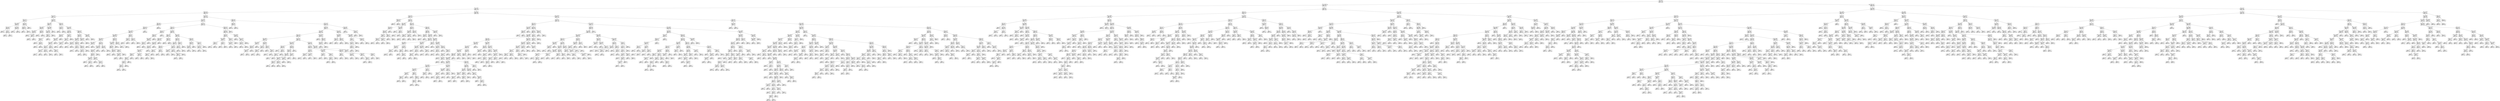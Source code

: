 digraph Tree {
node [shape=box] ;
0 [label="X[21] <= 6.5\nmse = 0.159\nsamples = 1460\nvalue = 12.024"] ;
1 [label="X[7] <= 1378.5\nmse = 0.082\nsamples = 912\nvalue = 11.814"] ;
0 -> 1 [labeldistance=2.5, labelangle=45, headlabel="True"] ;
2 [label="X[3] <= 799.5\nmse = 0.07\nsamples = 564\nvalue = 11.704"] ;
1 -> 2 ;
3 [label="X[164] <= 0.5\nmse = 0.085\nsamples = 184\nvalue = 11.51"] ;
2 -> 3 ;
4 [label="X[7] <= 737.0\nmse = 0.11\nsamples = 45\nvalue = 11.245"] ;
3 -> 4 ;
5 [label="X[22] <= 5.5\nmse = 0.111\nsamples = 8\nvalue = 10.89"] ;
4 -> 5 ;
6 [label="X[0] <= 1009.0\nmse = 0.048\nsamples = 5\nvalue = 10.676"] ;
5 -> 6 ;
7 [label="X[70] <= 0.5\nmse = 0.003\nsamples = 3\nvalue = 10.504"] ;
6 -> 7 ;
8 [label="mse = 0.0\nsamples = 1\nvalue = 10.579"] ;
7 -> 8 ;
9 [label="X[27] <= 2.0\nmse = 0.0\nsamples = 2\nvalue = 10.466"] ;
7 -> 9 ;
10 [label="mse = 0.0\nsamples = 1\nvalue = 10.46"] ;
9 -> 10 ;
11 [label="mse = 0.0\nsamples = 1\nvalue = 10.472"] ;
9 -> 11 ;
12 [label="X[1] <= 106.5\nmse = 0.004\nsamples = 2\nvalue = 10.935"] ;
6 -> 12 ;
13 [label="mse = 0.0\nsamples = 1\nvalue = 11.002"] ;
12 -> 13 ;
14 [label="mse = -0.0\nsamples = 1\nvalue = 10.869"] ;
12 -> 14 ;
15 [label="X[14] <= 0.5\nmse = 0.014\nsamples = 3\nvalue = 11.246"] ;
5 -> 15 ;
16 [label="X[26] <= 1.5\nmse = 0.001\nsamples = 2\nvalue = 11.163"] ;
15 -> 16 ;
17 [label="mse = 0.0\nsamples = 1\nvalue = 11.191"] ;
16 -> 17 ;
18 [label="mse = -0.0\nsamples = 1\nvalue = 11.135"] ;
16 -> 18 ;
19 [label="mse = 0.0\nsamples = 1\nvalue = 11.411"] ;
15 -> 19 ;
20 [label="X[1] <= 51.5\nmse = 0.076\nsamples = 37\nvalue = 11.322"] ;
4 -> 20 ;
21 [label="X[8] <= 270.0\nmse = 0.097\nsamples = 11\nvalue = 11.113"] ;
20 -> 21 ;
22 [label="X[5] <= 184.0\nmse = 0.042\nsamples = 5\nvalue = 10.815"] ;
21 -> 22 ;
23 [label="X[2] <= 4878.0\nmse = 0.002\nsamples = 3\nvalue = 10.979"] ;
22 -> 23 ;
24 [label="mse = 0.0\nsamples = 1\nvalue = 10.915"] ;
23 -> 24 ;
25 [label="X[7] <= 852.0\nmse = 0.0\nsamples = 2\nvalue = 11.01"] ;
23 -> 25 ;
26 [label="mse = 0.0\nsamples = 1\nvalue = 11.002"] ;
25 -> 26 ;
27 [label="mse = 0.0\nsamples = 1\nvalue = 11.019"] ;
25 -> 27 ;
28 [label="X[21] <= 3.5\nmse = 0.001\nsamples = 2\nvalue = 10.57"] ;
22 -> 28 ;
29 [label="mse = 0.0\nsamples = 1\nvalue = 10.543"] ;
28 -> 29 ;
30 [label="mse = -0.0\nsamples = 1\nvalue = 10.597"] ;
28 -> 30 ;
31 [label="X[15] <= 1961.0\nmse = 0.008\nsamples = 6\nvalue = 11.361"] ;
21 -> 31 ;
32 [label="X[7] <= 1192.0\nmse = 0.003\nsamples = 5\nvalue = 11.394"] ;
31 -> 32 ;
33 [label="X[136] <= 0.5\nmse = 0.0\nsamples = 4\nvalue = 11.369"] ;
32 -> 33 ;
34 [label="X[106] <= 0.5\nmse = 0.0\nsamples = 3\nvalue = 11.379"] ;
33 -> 34 ;
35 [label="mse = 0.0\nsamples = 1\nvalue = 11.374"] ;
34 -> 35 ;
36 [label="X[11] <= 2.5\nmse = 0.0\nsamples = 2\nvalue = 11.382"] ;
34 -> 36 ;
37 [label="mse = 0.0\nsamples = 1\nvalue = 11.379"] ;
36 -> 37 ;
38 [label="mse = 0.0\nsamples = 1\nvalue = 11.385"] ;
36 -> 38 ;
39 [label="mse = -0.0\nsamples = 1\nvalue = 11.339"] ;
33 -> 39 ;
40 [label="mse = 0.0\nsamples = 1\nvalue = 11.493"] ;
32 -> 40 ;
41 [label="mse = -0.0\nsamples = 1\nvalue = 11.198"] ;
31 -> 41 ;
42 [label="X[23] <= 2.5\nmse = 0.041\nsamples = 26\nvalue = 11.41"] ;
20 -> 42 ;
43 [label="X[15] <= 976.0\nmse = 0.0\nsamples = 2\nvalue = 10.924"] ;
42 -> 43 ;
44 [label="mse = 0.0\nsamples = 1\nvalue = 10.915"] ;
43 -> 44 ;
45 [label="mse = -0.0\nsamples = 1\nvalue = 10.933"] ;
43 -> 45 ;
46 [label="X[7] <= 1103.5\nmse = 0.023\nsamples = 24\nvalue = 11.451"] ;
42 -> 46 ;
47 [label="X[13] <= 5.5\nmse = 0.006\nsamples = 13\nvalue = 11.364"] ;
46 -> 47 ;
48 [label="X[67] <= 0.5\nmse = 0.005\nsamples = 9\nvalue = 11.331"] ;
47 -> 48 ;
49 [label="X[0] <= 1298.0\nmse = 0.002\nsamples = 8\nvalue = 11.313"] ;
48 -> 49 ;
50 [label="X[3] <= 546.0\nmse = 0.001\nsamples = 7\nvalue = 11.298"] ;
49 -> 50 ;
51 [label="X[21] <= 4.5\nmse = 0.0\nsamples = 4\nvalue = 11.32"] ;
50 -> 51 ;
52 [label="X[0] <= 1110.0\nmse = 0.0\nsamples = 2\nvalue = 11.305"] ;
51 -> 52 ;
53 [label="mse = 0.0\nsamples = 1\nvalue = 11.314"] ;
52 -> 53 ;
54 [label="mse = -0.0\nsamples = 1\nvalue = 11.296"] ;
52 -> 54 ;
55 [label="X[61] <= 0.5\nmse = 0.0\nsamples = 2\nvalue = 11.336"] ;
51 -> 55 ;
56 [label="mse = 0.0\nsamples = 1\nvalue = 11.327"] ;
55 -> 56 ;
57 [label="mse = -0.0\nsamples = 1\nvalue = 11.345"] ;
55 -> 57 ;
58 [label="X[49] <= 0.5\nmse = 0.0\nsamples = 3\nvalue = 11.268"] ;
50 -> 58 ;
59 [label="mse = 0.0\nsamples = 1\nvalue = 11.238"] ;
58 -> 59 ;
60 [label="X[136] <= 0.5\nmse = 0.0\nsamples = 2\nvalue = 11.283"] ;
58 -> 60 ;
61 [label="mse = 0.0\nsamples = 1\nvalue = 11.29"] ;
60 -> 61 ;
62 [label="mse = 0.0\nsamples = 1\nvalue = 11.277"] ;
60 -> 62 ;
63 [label="mse = -0.0\nsamples = 1\nvalue = 11.419"] ;
49 -> 63 ;
64 [label="mse = 0.0\nsamples = 1\nvalue = 11.477"] ;
48 -> 64 ;
65 [label="X[8] <= 410.0\nmse = 0.0\nsamples = 4\nvalue = 11.436"] ;
47 -> 65 ;
66 [label="X[141] <= 0.5\nmse = 0.0\nsamples = 3\nvalue = 11.445"] ;
65 -> 66 ;
67 [label="X[10] <= 1973.0\nmse = 0.0\nsamples = 2\nvalue = 11.448"] ;
66 -> 67 ;
68 [label="mse = 0.0\nsamples = 1\nvalue = 11.446"] ;
67 -> 68 ;
69 [label="mse = 0.0\nsamples = 1\nvalue = 11.451"] ;
67 -> 69 ;
70 [label="mse = 0.0\nsamples = 1\nvalue = 11.439"] ;
66 -> 70 ;
71 [label="mse = 0.0\nsamples = 1\nvalue = 11.408"] ;
65 -> 71 ;
72 [label="X[160] <= 0.5\nmse = 0.024\nsamples = 11\nvalue = 11.554"] ;
46 -> 72 ;
73 [label="X[3] <= 703.0\nmse = 0.011\nsamples = 9\nvalue = 11.613"] ;
72 -> 73 ;
74 [label="X[4] <= 650.0\nmse = 0.003\nsamples = 7\nvalue = 11.566"] ;
73 -> 74 ;
75 [label="X[13] <= 5.5\nmse = 0.001\nsamples = 2\nvalue = 11.492"] ;
74 -> 75 ;
76 [label="mse = 0.0\nsamples = 1\nvalue = 11.462"] ;
75 -> 76 ;
77 [label="mse = -0.0\nsamples = 1\nvalue = 11.523"] ;
75 -> 77 ;
78 [label="X[159] <= 0.5\nmse = 0.001\nsamples = 5\nvalue = 11.595"] ;
74 -> 78 ;
79 [label="X[24] <= 2.5\nmse = 0.0\nsamples = 2\nvalue = 11.561"] ;
78 -> 79 ;
80 [label="mse = 0.0\nsamples = 1\nvalue = 11.574"] ;
79 -> 80 ;
81 [label="mse = 0.0\nsamples = 1\nvalue = 11.548"] ;
79 -> 81 ;
82 [label="X[186] <= 0.5\nmse = 0.001\nsamples = 3\nvalue = 11.618"] ;
78 -> 82 ;
83 [label="X[4] <= 740.0\nmse = 0.0\nsamples = 2\nvalue = 11.637"] ;
82 -> 83 ;
84 [label="mse = 0.0\nsamples = 1\nvalue = 11.648"] ;
83 -> 84 ;
85 [label="mse = -0.0\nsamples = 1\nvalue = 11.626"] ;
83 -> 85 ;
86 [label="mse = 0.0\nsamples = 1\nvalue = 11.581"] ;
82 -> 86 ;
87 [label="X[9] <= 1944.5\nmse = 0.001\nsamples = 2\nvalue = 11.779"] ;
73 -> 87 ;
88 [label="mse = 0.0\nsamples = 1\nvalue = 11.744"] ;
87 -> 88 ;
89 [label="mse = 0.0\nsamples = 1\nvalue = 11.813"] ;
87 -> 89 ;
90 [label="X[5] <= 298.0\nmse = 0.001\nsamples = 2\nvalue = 11.289"] ;
72 -> 90 ;
91 [label="mse = 0.0\nsamples = 1\nvalue = 11.314"] ;
90 -> 91 ;
92 [label="mse = 0.0\nsamples = 1\nvalue = 11.264"] ;
90 -> 92 ;
93 [label="X[7] <= 1134.5\nmse = 0.047\nsamples = 139\nvalue = 11.596"] ;
3 -> 93 ;
94 [label="X[21] <= 4.5\nmse = 0.043\nsamples = 77\nvalue = 11.503"] ;
93 -> 94 ;
95 [label="X[80] <= 0.5\nmse = 0.038\nsamples = 28\nvalue = 11.371"] ;
94 -> 95 ;
96 [label="X[23] <= 3.5\nmse = 0.029\nsamples = 27\nvalue = 11.352"] ;
95 -> 96 ;
97 [label="X[0] <= 1246.5\nmse = 0.02\nsamples = 26\nvalue = 11.371"] ;
96 -> 97 ;
98 [label="X[2] <= 5980.0\nmse = 0.016\nsamples = 22\nvalue = 11.402"] ;
97 -> 98 ;
99 [label="X[3] <= 504.0\nmse = 0.003\nsamples = 12\nvalue = 11.319"] ;
98 -> 99 ;
100 [label="X[9] <= 1948.0\nmse = 0.001\nsamples = 2\nvalue = 11.387"] ;
99 -> 100 ;
101 [label="mse = 0.0\nsamples = 1\nvalue = 11.356"] ;
100 -> 101 ;
102 [label="mse = 0.0\nsamples = 1\nvalue = 11.419"] ;
100 -> 102 ;
103 [label="X[31] <= 1.5\nmse = 0.002\nsamples = 10\nvalue = 11.305"] ;
99 -> 103 ;
104 [label="X[10] <= 1987.0\nmse = 0.002\nsamples = 8\nvalue = 11.292"] ;
103 -> 104 ;
105 [label="X[178] <= 0.5\nmse = 0.001\nsamples = 7\nvalue = 11.282"] ;
104 -> 105 ;
106 [label="X[24] <= 2.5\nmse = 0.001\nsamples = 6\nvalue = 11.271"] ;
105 -> 106 ;
107 [label="X[2] <= 1484.0\nmse = 0.001\nsamples = 3\nvalue = 11.249"] ;
106 -> 107 ;
108 [label="mse = 0.0\nsamples = 1\nvalue = 11.29"] ;
107 -> 108 ;
109 [label="X[27] <= 2.0\nmse = 0.0\nsamples = 2\nvalue = 11.229"] ;
107 -> 109 ;
110 [label="mse = 0.0\nsamples = 1\nvalue = 11.225"] ;
109 -> 110 ;
111 [label="mse = 0.0\nsamples = 1\nvalue = 11.232"] ;
109 -> 111 ;
112 [label="X[7] <= 688.5\nmse = 0.0\nsamples = 3\nvalue = 11.294"] ;
106 -> 112 ;
113 [label="mse = 0.0\nsamples = 1\nvalue = 11.302"] ;
112 -> 113 ;
114 [label="X[170] <= 0.5\nmse = 0.0\nsamples = 2\nvalue = 11.289"] ;
112 -> 114 ;
115 [label="mse = 0.0\nsamples = 1\nvalue = 11.289"] ;
114 -> 115 ;
116 [label="mse = 0.0\nsamples = 1\nvalue = 11.29"] ;
114 -> 116 ;
117 [label="mse = 0.0\nsamples = 1\nvalue = 11.345"] ;
105 -> 117 ;
118 [label="mse = 0.0\nsamples = 1\nvalue = 11.362"] ;
104 -> 118 ;
119 [label="X[1] <= 10.5\nmse = 0.001\nsamples = 2\nvalue = 11.359"] ;
103 -> 119 ;
120 [label="mse = 0.0\nsamples = 1\nvalue = 11.333"] ;
119 -> 120 ;
121 [label="mse = 0.0\nsamples = 1\nvalue = 11.385"] ;
119 -> 121 ;
122 [label="X[136] <= 0.5\nmse = 0.013\nsamples = 10\nvalue = 11.502"] ;
98 -> 122 ;
123 [label="X[2] <= 10950.0\nmse = 0.008\nsamples = 8\nvalue = 11.543"] ;
122 -> 123 ;
124 [label="X[68] <= 0.5\nmse = 0.003\nsamples = 7\nvalue = 11.571"] ;
123 -> 124 ;
125 [label="X[184] <= 0.5\nmse = 0.002\nsamples = 4\nvalue = 11.537"] ;
124 -> 125 ;
126 [label="mse = -0.0\nsamples = 3\nvalue = 11.513"] ;
125 -> 126 ;
127 [label="mse = 0.0\nsamples = 1\nvalue = 11.607"] ;
125 -> 127 ;
128 [label="X[28] <= 3.5\nmse = 0.0\nsamples = 3\nvalue = 11.617"] ;
124 -> 128 ;
129 [label="X[9] <= 1948.5\nmse = 0.0\nsamples = 2\nvalue = 11.631"] ;
128 -> 129 ;
130 [label="mse = 0.0\nsamples = 1\nvalue = 11.635"] ;
129 -> 130 ;
131 [label="mse = 0.0\nsamples = 1\nvalue = 11.626"] ;
129 -> 131 ;
132 [label="mse = 0.0\nsamples = 1\nvalue = 11.59"] ;
128 -> 132 ;
133 [label="mse = 0.0\nsamples = 1\nvalue = 11.349"] ;
123 -> 133 ;
134 [label="X[49] <= 0.5\nmse = 0.001\nsamples = 2\nvalue = 11.338"] ;
122 -> 134 ;
135 [label="mse = 0.0\nsamples = 1\nvalue = 11.314"] ;
134 -> 135 ;
136 [label="mse = -0.0\nsamples = 1\nvalue = 11.362"] ;
134 -> 136 ;
137 [label="X[57] <= 0.5\nmse = 0.01\nsamples = 4\nvalue = 11.201"] ;
97 -> 137 ;
138 [label="X[23] <= 2.5\nmse = 0.0\nsamples = 2\nvalue = 11.299"] ;
137 -> 138 ;
139 [label="mse = 0.0\nsamples = 1\nvalue = 11.321"] ;
138 -> 139 ;
140 [label="mse = -0.0\nsamples = 1\nvalue = 11.277"] ;
138 -> 140 ;
141 [label="X[11] <= 3.0\nmse = 0.001\nsamples = 2\nvalue = 11.104"] ;
137 -> 141 ;
142 [label="mse = 0.0\nsamples = 1\nvalue = 11.133"] ;
141 -> 142 ;
143 [label="mse = 0.0\nsamples = 1\nvalue = 11.074"] ;
141 -> 143 ;
144 [label="mse = 0.0\nsamples = 1\nvalue = 10.859"] ;
96 -> 144 ;
145 [label="mse = -0.0\nsamples = 1\nvalue = 11.884"] ;
95 -> 145 ;
146 [label="X[27] <= 1.5\nmse = 0.031\nsamples = 49\nvalue = 11.578"] ;
94 -> 146 ;
147 [label="X[87] <= 0.5\nmse = 0.02\nsamples = 36\nvalue = 11.511"] ;
146 -> 147 ;
148 [label="X[18] <= 0.5\nmse = 0.012\nsamples = 5\nvalue = 11.307"] ;
147 -> 148 ;
149 [label="X[38] <= 0.5\nmse = 0.002\nsamples = 4\nvalue = 11.357"] ;
148 -> 149 ;
150 [label="X[9] <= 1934.0\nmse = 0.001\nsamples = 3\nvalue = 11.382"] ;
149 -> 150 ;
151 [label="X[183] <= 0.5\nmse = 0.0\nsamples = 2\nvalue = 11.362"] ;
150 -> 151 ;
152 [label="mse = 0.0\nsamples = 1\nvalue = 11.35"] ;
151 -> 152 ;
153 [label="mse = 0.0\nsamples = 1\nvalue = 11.374"] ;
151 -> 153 ;
154 [label="mse = 0.0\nsamples = 1\nvalue = 11.422"] ;
150 -> 154 ;
155 [label="mse = 0.0\nsamples = 1\nvalue = 11.284"] ;
149 -> 155 ;
156 [label="mse = -0.0\nsamples = 1\nvalue = 11.105"] ;
148 -> 156 ;
157 [label="X[4] <= 694.5\nmse = 0.014\nsamples = 31\nvalue = 11.543"] ;
147 -> 157 ;
158 [label="X[22] <= 7.5\nmse = 0.012\nsamples = 12\nvalue = 11.449"] ;
157 -> 158 ;
159 [label="X[186] <= 0.5\nmse = 0.006\nsamples = 10\nvalue = 11.412"] ;
158 -> 159 ;
160 [label="X[177] <= 0.5\nmse = 0.003\nsamples = 9\nvalue = 11.394"] ;
159 -> 160 ;
161 [label="X[14] <= 0.5\nmse = 0.001\nsamples = 8\nvalue = 11.379"] ;
160 -> 161 ;
162 [label="X[15] <= 1972.0\nmse = 0.001\nsamples = 7\nvalue = 11.368"] ;
161 -> 162 ;
163 [label="X[184] <= 0.5\nmse = 0.0\nsamples = 5\nvalue = 11.38"] ;
162 -> 163 ;
164 [label="X[49] <= 0.5\nmse = 0.0\nsamples = 4\nvalue = 11.386"] ;
163 -> 164 ;
165 [label="X[103] <= 0.5\nmse = 0.0\nsamples = 3\nvalue = 11.394"] ;
164 -> 165 ;
166 [label="X[104] <= 0.5\nmse = 0.0\nsamples = 2\nvalue = 11.399"] ;
165 -> 166 ;
167 [label="mse = 0.0\nsamples = 1\nvalue = 11.396"] ;
166 -> 167 ;
168 [label="mse = 0.0\nsamples = 1\nvalue = 11.402"] ;
166 -> 168 ;
169 [label="mse = 0.0\nsamples = 1\nvalue = 11.385"] ;
165 -> 169 ;
170 [label="mse = -0.0\nsamples = 1\nvalue = 11.362"] ;
164 -> 170 ;
171 [label="mse = 0.0\nsamples = 1\nvalue = 11.355"] ;
163 -> 171 ;
172 [label="X[10] <= 1974.5\nmse = 0.0\nsamples = 2\nvalue = 11.339"] ;
162 -> 172 ;
173 [label="mse = 0.0\nsamples = 1\nvalue = 11.327"] ;
172 -> 173 ;
174 [label="mse = 0.0\nsamples = 1\nvalue = 11.35"] ;
172 -> 174 ;
175 [label="mse = -0.0\nsamples = 1\nvalue = 11.456"] ;
161 -> 175 ;
176 [label="mse = 0.0\nsamples = 1\nvalue = 11.513"] ;
160 -> 176 ;
177 [label="mse = 0.0\nsamples = 1\nvalue = 11.571"] ;
159 -> 177 ;
178 [label="X[106] <= 0.5\nmse = 0.002\nsamples = 2\nvalue = 11.634"] ;
158 -> 178 ;
179 [label="mse = 0.0\nsamples = 1\nvalue = 11.678"] ;
178 -> 179 ;
180 [label="mse = 0.0\nsamples = 1\nvalue = 11.59"] ;
178 -> 180 ;
181 [label="X[4] <= 870.5\nmse = 0.005\nsamples = 19\nvalue = 11.603"] ;
157 -> 181 ;
182 [label="X[179] <= 0.5\nmse = 0.002\nsamples = 13\nvalue = 11.638"] ;
181 -> 182 ;
183 [label="X[1] <= 51.0\nmse = 0.001\nsamples = 10\nvalue = 11.618"] ;
182 -> 183 ;
184 [label="X[28] <= 3.5\nmse = 0.001\nsamples = 5\nvalue = 11.642"] ;
183 -> 184 ;
185 [label="X[22] <= 8.5\nmse = 0.0\nsamples = 3\nvalue = 11.664"] ;
184 -> 185 ;
186 [label="X[151] <= 0.5\nmse = 0.0\nsamples = 2\nvalue = 11.657"] ;
185 -> 186 ;
187 [label="mse = 0.0\nsamples = 1\nvalue = 11.661"] ;
186 -> 187 ;
188 [label="mse = 0.0\nsamples = 1\nvalue = 11.653"] ;
186 -> 188 ;
189 [label="mse = -0.0\nsamples = 1\nvalue = 11.678"] ;
185 -> 189 ;
190 [label="X[13] <= 4.5\nmse = 0.0\nsamples = 2\nvalue = 11.608"] ;
184 -> 190 ;
191 [label="mse = 0.0\nsamples = 1\nvalue = 11.613"] ;
190 -> 191 ;
192 [label="mse = -0.0\nsamples = 1\nvalue = 11.604"] ;
190 -> 192 ;
193 [label="X[3] <= 679.5\nmse = 0.0\nsamples = 5\nvalue = 11.593"] ;
183 -> 193 ;
194 [label="X[0] <= 443.5\nmse = 0.0\nsamples = 2\nvalue = 11.578"] ;
193 -> 194 ;
195 [label="mse = 0.0\nsamples = 1\nvalue = 11.57"] ;
194 -> 195 ;
196 [label="mse = 0.0\nsamples = 1\nvalue = 11.585"] ;
194 -> 196 ;
197 [label="X[1] <= 58.5\nmse = 0.0\nsamples = 3\nvalue = 11.604"] ;
193 -> 197 ;
198 [label="X[182] <= 0.5\nmse = 0.0\nsamples = 2\nvalue = 11.606"] ;
197 -> 198 ;
199 [label="mse = 0.0\nsamples = 1\nvalue = 11.608"] ;
198 -> 199 ;
200 [label="mse = 0.0\nsamples = 1\nvalue = 11.604"] ;
198 -> 200 ;
201 [label="mse = -0.0\nsamples = 1\nvalue = 11.599"] ;
197 -> 201 ;
202 [label="X[25] <= 12.5\nmse = 0.0\nsamples = 3\nvalue = 11.707"] ;
182 -> 202 ;
203 [label="X[22] <= 6.5\nmse = 0.0\nsamples = 2\nvalue = 11.693"] ;
202 -> 203 ;
204 [label="mse = 0.0\nsamples = 1\nvalue = 11.699"] ;
203 -> 204 ;
205 [label="mse = -0.0\nsamples = 1\nvalue = 11.687"] ;
203 -> 205 ;
206 [label="mse = 0.0\nsamples = 1\nvalue = 11.736"] ;
202 -> 206 ;
207 [label="X[22] <= 6.0\nmse = 0.003\nsamples = 6\nvalue = 11.527"] ;
181 -> 207 ;
208 [label="X[136] <= 0.5\nmse = 0.001\nsamples = 3\nvalue = 11.473"] ;
207 -> 208 ;
209 [label="X[8] <= 364.0\nmse = 0.0\nsamples = 2\nvalue = 11.489"] ;
208 -> 209 ;
210 [label="mse = 0.0\nsamples = 1\nvalue = 11.482"] ;
209 -> 210 ;
211 [label="mse = -0.0\nsamples = 1\nvalue = 11.496"] ;
209 -> 211 ;
212 [label="mse = 0.0\nsamples = 1\nvalue = 11.44"] ;
208 -> 212 ;
213 [label="X[114] <= 0.5\nmse = 0.0\nsamples = 3\nvalue = 11.58"] ;
207 -> 213 ;
214 [label="X[10] <= 1976.0\nmse = 0.0\nsamples = 2\nvalue = 11.569"] ;
213 -> 214 ;
215 [label="mse = 0.0\nsamples = 1\nvalue = 11.576"] ;
214 -> 215 ;
216 [label="mse = -0.0\nsamples = 1\nvalue = 11.562"] ;
214 -> 216 ;
217 [label="mse = 0.0\nsamples = 1\nvalue = 11.604"] ;
213 -> 217 ;
218 [label="X[143] <= 0.5\nmse = 0.014\nsamples = 13\nvalue = 11.765"] ;
146 -> 218 ;
219 [label="X[155] <= 0.5\nmse = 0.006\nsamples = 12\nvalue = 11.793"] ;
218 -> 219 ;
220 [label="X[45] <= 0.5\nmse = 0.002\nsamples = 7\nvalue = 11.741"] ;
219 -> 220 ;
221 [label="X[15] <= 1963.0\nmse = 0.001\nsamples = 4\nvalue = 11.703"] ;
220 -> 221 ;
222 [label="X[28] <= 3.5\nmse = 0.0\nsamples = 2\nvalue = 11.678"] ;
221 -> 222 ;
223 [label="mse = 0.0\nsamples = 1\nvalue = 11.694"] ;
222 -> 223 ;
224 [label="mse = -0.0\nsamples = 1\nvalue = 11.661"] ;
222 -> 224 ;
225 [label="X[24] <= 2.5\nmse = 0.0\nsamples = 2\nvalue = 11.727"] ;
221 -> 225 ;
226 [label="mse = 0.0\nsamples = 1\nvalue = 11.735"] ;
225 -> 226 ;
227 [label="mse = -0.0\nsamples = 1\nvalue = 11.719"] ;
225 -> 227 ;
228 [label="X[135] <= 0.5\nmse = 0.0\nsamples = 3\nvalue = 11.791"] ;
220 -> 228 ;
229 [label="X[15] <= 1981.0\nmse = 0.0\nsamples = 2\nvalue = 11.801"] ;
228 -> 229 ;
230 [label="mse = 0.0\nsamples = 1\nvalue = 11.805"] ;
229 -> 230 ;
231 [label="mse = 0.0\nsamples = 1\nvalue = 11.798"] ;
229 -> 231 ;
232 [label="mse = 0.0\nsamples = 1\nvalue = 11.771"] ;
228 -> 232 ;
233 [label="X[0] <= 524.0\nmse = 0.001\nsamples = 5\nvalue = 11.866"] ;
219 -> 233 ;
234 [label="mse = 0.0\nsamples = 1\nvalue = 11.905"] ;
233 -> 234 ;
235 [label="X[0] <= 1375.5\nmse = 0.0\nsamples = 4\nvalue = 11.856"] ;
233 -> 235 ;
236 [label="X[172] <= 0.5\nmse = 0.0\nsamples = 3\nvalue = 11.847"] ;
235 -> 236 ;
237 [label="mse = -0.0\nsamples = 2\nvalue = 11.849"] ;
236 -> 237 ;
238 [label="mse = 0.0\nsamples = 1\nvalue = 11.842"] ;
236 -> 238 ;
239 [label="mse = 0.0\nsamples = 1\nvalue = 11.884"] ;
235 -> 239 ;
240 [label="mse = -0.0\nsamples = 1\nvalue = 11.43"] ;
218 -> 240 ;
241 [label="X[24] <= 1.5\nmse = 0.028\nsamples = 62\nvalue = 11.711"] ;
93 -> 241 ;
242 [label="X[28] <= 2.5\nmse = 0.001\nsamples = 2\nvalue = 11.274"] ;
241 -> 242 ;
243 [label="mse = 0.0\nsamples = 1\nvalue = 11.245"] ;
242 -> 243 ;
244 [label="mse = -0.0\nsamples = 1\nvalue = 11.302"] ;
242 -> 244 ;
245 [label="X[157] <= 0.5\nmse = 0.022\nsamples = 60\nvalue = 11.725"] ;
241 -> 245 ;
246 [label="X[184] <= 0.5\nmse = 0.019\nsamples = 57\nvalue = 11.71"] ;
245 -> 246 ;
247 [label="X[1] <= 82.0\nmse = 0.015\nsamples = 47\nvalue = 11.683"] ;
246 -> 247 ;
248 [label="X[21] <= 4.5\nmse = 0.013\nsamples = 43\nvalue = 11.667"] ;
247 -> 248 ;
249 [label="X[3] <= 599.0\nmse = 0.012\nsamples = 11\nvalue = 11.589"] ;
248 -> 249 ;
250 [label="X[4] <= 1260.0\nmse = 0.002\nsamples = 4\nvalue = 11.475"] ;
249 -> 250 ;
251 [label="X[106] <= 0.5\nmse = 0.001\nsamples = 3\nvalue = 11.497"] ;
250 -> 251 ;
252 [label="X[10] <= 2006.0\nmse = 0.0\nsamples = 2\nvalue = 11.48"] ;
251 -> 252 ;
253 [label="mse = 0.0\nsamples = 1\nvalue = 11.477"] ;
252 -> 253 ;
254 [label="mse = -0.0\nsamples = 1\nvalue = 11.482"] ;
252 -> 254 ;
255 [label="mse = -0.0\nsamples = 1\nvalue = 11.531"] ;
251 -> 255 ;
256 [label="mse = 0.0\nsamples = 1\nvalue = 11.408"] ;
250 -> 256 ;
257 [label="X[22] <= 6.5\nmse = 0.006\nsamples = 7\nvalue = 11.654"] ;
249 -> 257 ;
258 [label="X[4] <= 872.5\nmse = 0.0\nsamples = 3\nvalue = 11.565"] ;
257 -> 258 ;
259 [label="X[160] <= 0.5\nmse = 0.0\nsamples = 2\nvalue = 11.552"] ;
258 -> 259 ;
260 [label="mse = 0.0\nsamples = 1\nvalue = 11.542"] ;
259 -> 260 ;
261 [label="mse = 0.0\nsamples = 1\nvalue = 11.562"] ;
259 -> 261 ;
262 [label="mse = -0.0\nsamples = 1\nvalue = 11.59"] ;
258 -> 262 ;
263 [label="X[146] <= 0.5\nmse = 0.0\nsamples = 4\nvalue = 11.721"] ;
257 -> 263 ;
264 [label="mse = 0.0\nsamples = 2\nvalue = 11.74"] ;
263 -> 264 ;
265 [label="X[78] <= 0.5\nmse = 0.0\nsamples = 2\nvalue = 11.702"] ;
263 -> 265 ;
266 [label="mse = 0.0\nsamples = 1\nvalue = 11.708"] ;
265 -> 266 ;
267 [label="mse = 0.0\nsamples = 1\nvalue = 11.695"] ;
265 -> 267 ;
268 [label="X[4] <= 735.5\nmse = 0.01\nsamples = 32\nvalue = 11.694"] ;
248 -> 268 ;
269 [label="X[15] <= 1971.0\nmse = 0.008\nsamples = 14\nvalue = 11.638"] ;
268 -> 269 ;
270 [label="X[16] <= 0.5\nmse = 0.005\nsamples = 5\nvalue = 11.555"] ;
269 -> 270 ;
271 [label="mse = 0.0\nsamples = 1\nvalue = 11.424"] ;
270 -> 271 ;
272 [label="X[78] <= 0.5\nmse = 0.0\nsamples = 4\nvalue = 11.587"] ;
270 -> 272 ;
273 [label="X[27] <= 1.5\nmse = 0.0\nsamples = 2\nvalue = 11.566"] ;
272 -> 273 ;
274 [label="mse = 0.0\nsamples = 1\nvalue = 11.571"] ;
273 -> 274 ;
275 [label="mse = 0.0\nsamples = 1\nvalue = 11.562"] ;
273 -> 275 ;
276 [label="mse = -0.0\nsamples = 2\nvalue = 11.608"] ;
272 -> 276 ;
277 [label="X[153] <= 0.5\nmse = 0.004\nsamples = 9\nvalue = 11.684"] ;
269 -> 277 ;
278 [label="X[170] <= 0.5\nmse = 0.001\nsamples = 8\nvalue = 11.664"] ;
277 -> 278 ;
279 [label="X[0] <= 765.5\nmse = 0.001\nsamples = 6\nvalue = 11.649"] ;
278 -> 279 ;
280 [label="X[0] <= 465.5\nmse = 0.0\nsamples = 4\nvalue = 11.631"] ;
279 -> 280 ;
281 [label="X[185] <= 0.5\nmse = 0.0\nsamples = 2\nvalue = 11.617"] ;
280 -> 281 ;
282 [label="mse = 0.0\nsamples = 1\nvalue = 11.626"] ;
281 -> 282 ;
283 [label="mse = -0.0\nsamples = 1\nvalue = 11.608"] ;
281 -> 283 ;
284 [label="X[159] <= 0.5\nmse = 0.0\nsamples = 2\nvalue = 11.644"] ;
280 -> 284 ;
285 [label="mse = 0.0\nsamples = 1\nvalue = 11.653"] ;
284 -> 285 ;
286 [label="mse = 0.0\nsamples = 1\nvalue = 11.635"] ;
284 -> 286 ;
287 [label="X[7] <= 1260.0\nmse = 0.0\nsamples = 2\nvalue = 11.685"] ;
279 -> 287 ;
288 [label="mse = 0.0\nsamples = 1\nvalue = 11.678"] ;
287 -> 288 ;
289 [label="mse = 0.0\nsamples = 1\nvalue = 11.691"] ;
287 -> 289 ;
290 [label="X[1] <= 49.5\nmse = 0.0\nsamples = 2\nvalue = 11.712"] ;
278 -> 290 ;
291 [label="mse = 0.0\nsamples = 1\nvalue = 11.728"] ;
290 -> 291 ;
292 [label="mse = 0.0\nsamples = 1\nvalue = 11.695"] ;
290 -> 292 ;
293 [label="mse = 0.0\nsamples = 1\nvalue = 11.842"] ;
277 -> 293 ;
294 [label="X[17] <= 1.5\nmse = 0.008\nsamples = 18\nvalue = 11.738"] ;
268 -> 294 ;
295 [label="X[21] <= 5.5\nmse = 0.004\nsamples = 9\nvalue = 11.793"] ;
294 -> 295 ;
296 [label="X[174] <= 0.5\nmse = 0.001\nsamples = 4\nvalue = 11.746"] ;
295 -> 296 ;
297 [label="X[112] <= 0.5\nmse = 0.0\nsamples = 2\nvalue = 11.716"] ;
296 -> 297 ;
298 [label="mse = 0.0\nsamples = 1\nvalue = 11.695"] ;
297 -> 298 ;
299 [label="mse = 0.0\nsamples = 1\nvalue = 11.736"] ;
297 -> 299 ;
300 [label="X[7] <= 1280.0\nmse = 0.0\nsamples = 2\nvalue = 11.777"] ;
296 -> 300 ;
301 [label="mse = 0.0\nsamples = 1\nvalue = 11.779"] ;
300 -> 301 ;
302 [label="mse = 0.0\nsamples = 1\nvalue = 11.775"] ;
300 -> 302 ;
303 [label="X[2] <= 7539.5\nmse = 0.003\nsamples = 5\nvalue = 11.83"] ;
295 -> 303 ;
304 [label="X[4] <= 821.0\nmse = 0.0\nsamples = 2\nvalue = 11.767"] ;
303 -> 304 ;
305 [label="mse = 0.0\nsamples = 1\nvalue = 11.752"] ;
304 -> 305 ;
306 [label="mse = 0.0\nsamples = 1\nvalue = 11.783"] ;
304 -> 306 ;
307 [label="X[160] <= 0.5\nmse = 0.0\nsamples = 3\nvalue = 11.872"] ;
303 -> 307 ;
308 [label="X[24] <= 2.5\nmse = 0.0\nsamples = 2\nvalue = 11.879"] ;
307 -> 308 ;
309 [label="mse = 0.0\nsamples = 1\nvalue = 11.874"] ;
308 -> 309 ;
310 [label="mse = 0.0\nsamples = 1\nvalue = 11.884"] ;
308 -> 310 ;
311 [label="mse = -0.0\nsamples = 1\nvalue = 11.857"] ;
307 -> 311 ;
312 [label="X[10] <= 1951.5\nmse = 0.006\nsamples = 9\nvalue = 11.683"] ;
294 -> 312 ;
313 [label="X[146] <= 0.5\nmse = 0.003\nsamples = 4\nvalue = 11.61"] ;
312 -> 313 ;
314 [label="X[30] <= 2.0\nmse = 0.0\nsamples = 2\nvalue = 11.561"] ;
313 -> 314 ;
315 [label="mse = 0.0\nsamples = 1\nvalue = 11.561"] ;
314 -> 315 ;
316 [label="mse = 0.0\nsamples = 1\nvalue = 11.562"] ;
314 -> 316 ;
317 [label="X[57] <= 0.5\nmse = 0.001\nsamples = 2\nvalue = 11.659"] ;
313 -> 317 ;
318 [label="mse = 0.0\nsamples = 1\nvalue = 11.691"] ;
317 -> 318 ;
319 [label="mse = 0.0\nsamples = 1\nvalue = 11.626"] ;
317 -> 319 ;
320 [label="X[9] <= 1950.5\nmse = 0.0\nsamples = 5\nvalue = 11.741"] ;
312 -> 320 ;
321 [label="X[22] <= 6.0\nmse = 0.0\nsamples = 3\nvalue = 11.756"] ;
320 -> 321 ;
322 [label="mse = 0.0\nsamples = 1\nvalue = 11.752"] ;
321 -> 322 ;
323 [label="X[22] <= 7.5\nmse = 0.0\nsamples = 2\nvalue = 11.758"] ;
321 -> 323 ;
324 [label="mse = 0.0\nsamples = 1\nvalue = 11.756"] ;
323 -> 324 ;
325 [label="mse = -0.0\nsamples = 1\nvalue = 11.76"] ;
323 -> 325 ;
326 [label="X[106] <= 0.5\nmse = 0.0\nsamples = 2\nvalue = 11.718"] ;
320 -> 326 ;
327 [label="mse = 0.0\nsamples = 1\nvalue = 11.716"] ;
326 -> 327 ;
328 [label="mse = 0.0\nsamples = 1\nvalue = 11.72"] ;
326 -> 328 ;
329 [label="X[15] <= 1944.0\nmse = 0.007\nsamples = 4\nvalue = 11.855"] ;
247 -> 329 ;
330 [label="mse = 0.0\nsamples = 1\nvalue = 11.983"] ;
329 -> 330 ;
331 [label="X[148] <= 0.5\nmse = 0.002\nsamples = 3\nvalue = 11.812"] ;
329 -> 331 ;
332 [label="X[151] <= 0.5\nmse = 0.001\nsamples = 2\nvalue = 11.842"] ;
331 -> 332 ;
333 [label="mse = 0.0\nsamples = 1\nvalue = 11.813"] ;
332 -> 333 ;
334 [label="mse = -0.0\nsamples = 1\nvalue = 11.871"] ;
332 -> 334 ;
335 [label="mse = 0.0\nsamples = 1\nvalue = 11.752"] ;
331 -> 335 ;
336 [label="X[1] <= 52.0\nmse = 0.015\nsamples = 10\nvalue = 11.838"] ;
246 -> 336 ;
337 [label="X[2] <= 6507.5\nmse = 0.006\nsamples = 4\nvalue = 11.71"] ;
336 -> 337 ;
338 [label="X[22] <= 7.5\nmse = 0.001\nsamples = 2\nvalue = 11.786"] ;
337 -> 338 ;
339 [label="mse = 0.0\nsamples = 1\nvalue = 11.76"] ;
338 -> 339 ;
340 [label="mse = -0.0\nsamples = 1\nvalue = 11.812"] ;
338 -> 340 ;
341 [label="X[146] <= 0.5\nmse = 0.001\nsamples = 2\nvalue = 11.635"] ;
337 -> 341 ;
342 [label="mse = 0.0\nsamples = 1\nvalue = 11.661"] ;
341 -> 342 ;
343 [label="mse = 0.0\nsamples = 1\nvalue = 11.608"] ;
341 -> 343 ;
344 [label="X[2] <= 9800.0\nmse = 0.002\nsamples = 6\nvalue = 11.923"] ;
336 -> 344 ;
345 [label="X[31] <= 2.5\nmse = 0.0\nsamples = 4\nvalue = 11.952"] ;
344 -> 345 ;
346 [label="X[8] <= 472.5\nmse = 0.0\nsamples = 3\nvalue = 11.942"] ;
345 -> 346 ;
347 [label="X[156] <= 0.5\nmse = 0.0\nsamples = 2\nvalue = 11.951"] ;
346 -> 347 ;
348 [label="mse = 0.0\nsamples = 1\nvalue = 11.951"] ;
347 -> 348 ;
349 [label="mse = -0.0\nsamples = 1\nvalue = 11.951"] ;
347 -> 349 ;
350 [label="mse = 0.0\nsamples = 1\nvalue = 11.925"] ;
346 -> 350 ;
351 [label="mse = 0.0\nsamples = 1\nvalue = 11.98"] ;
345 -> 351 ;
352 [label="X[114] <= 0.5\nmse = 0.001\nsamples = 2\nvalue = 11.865"] ;
344 -> 352 ;
353 [label="mse = 0.0\nsamples = 1\nvalue = 11.831"] ;
352 -> 353 ;
354 [label="mse = 0.0\nsamples = 1\nvalue = 11.898"] ;
352 -> 354 ;
355 [label="X[1] <= 35.0\nmse = 0.002\nsamples = 3\nvalue = 12.015"] ;
245 -> 355 ;
356 [label="mse = 0.0\nsamples = 1\nvalue = 12.065"] ;
355 -> 356 ;
357 [label="X[25] <= 12.5\nmse = 0.0\nsamples = 2\nvalue = 11.991"] ;
355 -> 357 ;
358 [label="mse = 0.0\nsamples = 1\nvalue = 11.97"] ;
357 -> 358 ;
359 [label="mse = -0.0\nsamples = 1\nvalue = 12.011"] ;
357 -> 359 ;
360 [label="X[9] <= 1947.5\nmse = 0.035\nsamples = 380\nvalue = 11.798"] ;
2 -> 360 ;
361 [label="X[22] <= 3.5\nmse = 0.037\nsamples = 49\nvalue = 11.573"] ;
360 -> 361 ;
362 [label="X[183] <= 0.5\nmse = 0.004\nsamples = 3\nvalue = 11.067"] ;
361 -> 362 ;
363 [label="mse = -0.0\nsamples = 2\nvalue = 11.112"] ;
362 -> 363 ;
364 [label="mse = -0.0\nsamples = 1\nvalue = 10.977"] ;
362 -> 364 ;
365 [label="X[21] <= 4.5\nmse = 0.021\nsamples = 46\nvalue = 11.606"] ;
361 -> 365 ;
366 [label="X[8] <= 489.5\nmse = 0.012\nsamples = 10\nvalue = 11.484"] ;
365 -> 366 ;
367 [label="X[11] <= 2.5\nmse = 0.004\nsamples = 7\nvalue = 11.544"] ;
366 -> 367 ;
368 [label="X[20] <= 0.5\nmse = 0.001\nsamples = 6\nvalue = 11.565"] ;
367 -> 368 ;
369 [label="X[184] <= 0.5\nmse = 0.0\nsamples = 4\nvalue = 11.585"] ;
368 -> 369 ;
370 [label="X[160] <= 0.5\nmse = 0.0\nsamples = 2\nvalue = 11.569"] ;
369 -> 370 ;
371 [label="mse = 0.0\nsamples = 1\nvalue = 11.576"] ;
370 -> 371 ;
372 [label="mse = -0.0\nsamples = 1\nvalue = 11.562"] ;
370 -> 372 ;
373 [label="X[15] <= 1977.0\nmse = 0.0\nsamples = 2\nvalue = 11.601"] ;
369 -> 373 ;
374 [label="mse = 0.0\nsamples = 1\nvalue = 11.607"] ;
373 -> 374 ;
375 [label="mse = -0.0\nsamples = 1\nvalue = 11.595"] ;
373 -> 375 ;
376 [label="X[55] <= 0.5\nmse = 0.0\nsamples = 2\nvalue = 11.527"] ;
368 -> 376 ;
377 [label="mse = 0.0\nsamples = 1\nvalue = 11.513"] ;
376 -> 377 ;
378 [label="mse = 0.0\nsamples = 1\nvalue = 11.54"] ;
376 -> 378 ;
379 [label="mse = 0.0\nsamples = 1\nvalue = 11.419"] ;
367 -> 379 ;
380 [label="X[2] <= 9133.5\nmse = 0.002\nsamples = 3\nvalue = 11.341"] ;
366 -> 380 ;
381 [label="mse = 0.0\nsamples = 1\nvalue = 11.402"] ;
380 -> 381 ;
382 [label="X[23] <= 2.5\nmse = 0.0\nsamples = 2\nvalue = 11.311"] ;
380 -> 382 ;
383 [label="mse = 0.0\nsamples = 1\nvalue = 11.302"] ;
382 -> 383 ;
384 [label="mse = 0.0\nsamples = 1\nvalue = 11.321"] ;
382 -> 384 ;
385 [label="X[8] <= 170.0\nmse = 0.018\nsamples = 36\nvalue = 11.64"] ;
365 -> 385 ;
386 [label="X[50] <= 0.5\nmse = 0.012\nsamples = 6\nvalue = 11.474"] ;
385 -> 386 ;
387 [label="X[3] <= 930.0\nmse = 0.002\nsamples = 4\nvalue = 11.545"] ;
386 -> 387 ;
388 [label="X[184] <= 0.5\nmse = 0.0\nsamples = 2\nvalue = 11.502"] ;
387 -> 388 ;
389 [label="mse = 0.0\nsamples = 1\nvalue = 11.493"] ;
388 -> 389 ;
390 [label="mse = -0.0\nsamples = 1\nvalue = 11.512"] ;
388 -> 390 ;
391 [label="X[0] <= 549.5\nmse = 0.0\nsamples = 2\nvalue = 11.588"] ;
387 -> 391 ;
392 [label="mse = 0.0\nsamples = 1\nvalue = 11.585"] ;
391 -> 392 ;
393 [label="mse = -0.0\nsamples = 1\nvalue = 11.59"] ;
391 -> 393 ;
394 [label="X[174] <= 0.5\nmse = 0.002\nsamples = 2\nvalue = 11.331"] ;
386 -> 394 ;
395 [label="mse = 0.0\nsamples = 1\nvalue = 11.289"] ;
394 -> 395 ;
396 [label="mse = -0.0\nsamples = 1\nvalue = 11.374"] ;
394 -> 396 ;
397 [label="X[19] <= 0.5\nmse = 0.013\nsamples = 30\nvalue = 11.673"] ;
385 -> 397 ;
398 [label="X[29] <= 6.5\nmse = 0.008\nsamples = 28\nvalue = 11.654"] ;
397 -> 398 ;
399 [label="X[29] <= 4.0\nmse = 0.007\nsamples = 2\nvalue = 11.432"] ;
398 -> 399 ;
400 [label="mse = 0.0\nsamples = 1\nvalue = 11.35"] ;
399 -> 400 ;
401 [label="mse = 0.0\nsamples = 1\nvalue = 11.513"] ;
399 -> 401 ;
402 [label="X[3] <= 956.0\nmse = 0.004\nsamples = 26\nvalue = 11.671"] ;
398 -> 402 ;
403 [label="X[8] <= 272.5\nmse = 0.002\nsamples = 16\nvalue = 11.695"] ;
402 -> 403 ;
404 [label="X[4] <= 900.0\nmse = 0.001\nsamples = 8\nvalue = 11.67"] ;
403 -> 404 ;
405 [label="X[8] <= 255.0\nmse = 0.001\nsamples = 4\nvalue = 11.646"] ;
404 -> 405 ;
406 [label="X[30] <= 1.0\nmse = 0.0\nsamples = 3\nvalue = 11.658"] ;
405 -> 406 ;
407 [label="mse = 0.0\nsamples = 2\nvalue = 11.653"] ;
406 -> 407 ;
408 [label="mse = 0.0\nsamples = 1\nvalue = 11.67"] ;
406 -> 408 ;
409 [label="mse = -0.0\nsamples = 1\nvalue = 11.608"] ;
405 -> 409 ;
410 [label="X[3] <= 936.0\nmse = 0.0\nsamples = 4\nvalue = 11.695"] ;
404 -> 410 ;
411 [label="X[13] <= 4.5\nmse = 0.0\nsamples = 3\nvalue = 11.692"] ;
410 -> 411 ;
412 [label="mse = 0.0\nsamples = 1\nvalue = 11.687"] ;
411 -> 412 ;
413 [label="X[137] <= 0.5\nmse = 0.0\nsamples = 2\nvalue = 11.694"] ;
411 -> 413 ;
414 [label="mse = 0.0\nsamples = 1\nvalue = 11.693"] ;
413 -> 414 ;
415 [label="mse = 0.0\nsamples = 1\nvalue = 11.695"] ;
413 -> 415 ;
416 [label="mse = -0.0\nsamples = 1\nvalue = 11.704"] ;
410 -> 416 ;
417 [label="X[4] <= 835.0\nmse = 0.002\nsamples = 8\nvalue = 11.72"] ;
403 -> 417 ;
418 [label="X[4] <= 809.5\nmse = 0.001\nsamples = 4\nvalue = 11.693"] ;
417 -> 418 ;
419 [label="mse = 0.0\nsamples = 1\nvalue = 11.74"] ;
418 -> 419 ;
420 [label="X[11] <= 2.5\nmse = 0.0\nsamples = 3\nvalue = 11.677"] ;
418 -> 420 ;
421 [label="X[22] <= 6.5\nmse = 0.0\nsamples = 2\nvalue = 11.691"] ;
420 -> 421 ;
422 [label="mse = 0.0\nsamples = 1\nvalue = 11.683"] ;
421 -> 422 ;
423 [label="mse = 0.0\nsamples = 1\nvalue = 11.699"] ;
421 -> 423 ;
424 [label="mse = -0.0\nsamples = 1\nvalue = 11.648"] ;
420 -> 424 ;
425 [label="X[9] <= 1909.0\nmse = 0.001\nsamples = 4\nvalue = 11.748"] ;
417 -> 425 ;
426 [label="mse = 0.0\nsamples = 1\nvalue = 11.687"] ;
425 -> 426 ;
427 [label="X[14] <= 0.5\nmse = 0.0\nsamples = 3\nvalue = 11.769"] ;
425 -> 427 ;
428 [label="mse = 0.0\nsamples = 2\nvalue = 11.775"] ;
427 -> 428 ;
429 [label="mse = -0.0\nsamples = 1\nvalue = 11.756"] ;
427 -> 429 ;
430 [label="X[7] <= 999.0\nmse = 0.005\nsamples = 10\nvalue = 11.633"] ;
402 -> 430 ;
431 [label="X[23] <= 3.5\nmse = 0.0\nsamples = 2\nvalue = 11.523"] ;
430 -> 431 ;
432 [label="mse = 0.0\nsamples = 1\nvalue = 11.533"] ;
431 -> 432 ;
433 [label="mse = 0.0\nsamples = 1\nvalue = 11.513"] ;
431 -> 433 ;
434 [label="X[2] <= 6900.0\nmse = 0.002\nsamples = 8\nvalue = 11.661"] ;
430 -> 434 ;
435 [label="X[4] <= 1060.5\nmse = 0.0\nsamples = 3\nvalue = 11.614"] ;
434 -> 435 ;
436 [label="mse = 0.0\nsamples = 1\nvalue = 11.635"] ;
435 -> 436 ;
437 [label="X[61] <= 0.5\nmse = 0.0\nsamples = 2\nvalue = 11.604"] ;
435 -> 437 ;
438 [label="mse = 0.0\nsamples = 1\nvalue = 11.594"] ;
437 -> 438 ;
439 [label="mse = -0.0\nsamples = 1\nvalue = 11.613"] ;
437 -> 439 ;
440 [label="X[30] <= 1.5\nmse = 0.001\nsamples = 5\nvalue = 11.689"] ;
434 -> 440 ;
441 [label="mse = 0.0\nsamples = 1\nvalue = 11.736"] ;
440 -> 441 ;
442 [label="X[159] <= 0.5\nmse = 0.0\nsamples = 4\nvalue = 11.677"] ;
440 -> 442 ;
443 [label="X[54] <= 0.5\nmse = 0.0\nsamples = 3\nvalue = 11.685"] ;
442 -> 443 ;
444 [label="mse = 0.0\nsamples = 1\nvalue = 11.695"] ;
443 -> 444 ;
445 [label="X[8] <= 256.5\nmse = 0.0\nsamples = 2\nvalue = 11.68"] ;
443 -> 445 ;
446 [label="mse = 0.0\nsamples = 1\nvalue = 11.678"] ;
445 -> 446 ;
447 [label="mse = -0.0\nsamples = 1\nvalue = 11.682"] ;
445 -> 447 ;
448 [label="mse = 0.0\nsamples = 1\nvalue = 11.653"] ;
442 -> 448 ;
449 [label="X[10] <= 1978.0\nmse = 0.004\nsamples = 2\nvalue = 11.941"] ;
397 -> 449 ;
450 [label="mse = 0.0\nsamples = 1\nvalue = 11.878"] ;
449 -> 450 ;
451 [label="mse = 0.0\nsamples = 1\nvalue = 12.005"] ;
449 -> 451 ;
452 [label="X[4] <= 1067.5\nmse = 0.027\nsamples = 331\nvalue = 11.831"] ;
360 -> 452 ;
453 [label="X[17] <= 1.5\nmse = 0.018\nsamples = 180\nvalue = 11.762"] ;
452 -> 453 ;
454 [label="X[22] <= 4.5\nmse = 0.021\nsamples = 72\nvalue = 11.69"] ;
453 -> 454 ;
455 [label="X[7] <= 971.0\nmse = 0.004\nsamples = 3\nvalue = 11.372"] ;
454 -> 455 ;
456 [label="X[61] <= 0.5\nmse = 0.001\nsamples = 2\nvalue = 11.413"] ;
455 -> 456 ;
457 [label="mse = 0.0\nsamples = 1\nvalue = 11.385"] ;
456 -> 457 ;
458 [label="mse = -0.0\nsamples = 1\nvalue = 11.44"] ;
456 -> 458 ;
459 [label="mse = 0.0\nsamples = 1\nvalue = 11.29"] ;
455 -> 459 ;
460 [label="X[178] <= 0.5\nmse = 0.017\nsamples = 69\nvalue = 11.703"] ;
454 -> 460 ;
461 [label="X[58] <= 0.5\nmse = 0.011\nsamples = 67\nvalue = 11.715"] ;
460 -> 461 ;
462 [label="X[4] <= 989.0\nmse = 0.009\nsamples = 64\nvalue = 11.705"] ;
461 -> 462 ;
463 [label="X[22] <= 6.5\nmse = 0.008\nsamples = 52\nvalue = 11.685"] ;
462 -> 463 ;
464 [label="X[9] <= 1984.0\nmse = 0.008\nsamples = 38\nvalue = 11.664"] ;
463 -> 464 ;
465 [label="X[1] <= 104.5\nmse = 0.007\nsamples = 37\nvalue = 11.669"] ;
464 -> 465 ;
466 [label="X[10] <= 1975.5\nmse = 0.006\nsamples = 34\nvalue = 11.66"] ;
465 -> 466 ;
467 [label="X[180] <= 0.5\nmse = 0.005\nsamples = 32\nvalue = 11.651"] ;
466 -> 467 ;
468 [label="X[15] <= 1968.5\nmse = 0.004\nsamples = 31\nvalue = 11.656"] ;
467 -> 468 ;
469 [label="X[0] <= 895.0\nmse = 0.004\nsamples = 17\nvalue = 11.632"] ;
468 -> 469 ;
470 [label="X[2] <= 9564.0\nmse = 0.002\nsamples = 10\nvalue = 11.598"] ;
469 -> 470 ;
471 [label="X[4] <= 893.0\nmse = 0.001\nsamples = 7\nvalue = 11.578"] ;
470 -> 471 ;
472 [label="X[7] <= 887.0\nmse = 0.0\nsamples = 3\nvalue = 11.541"] ;
471 -> 472 ;
473 [label="X[57] <= 0.5\nmse = 0.0\nsamples = 2\nvalue = 11.555"] ;
472 -> 473 ;
474 [label="mse = 0.0\nsamples = 1\nvalue = 11.566"] ;
473 -> 474 ;
475 [label="mse = -0.0\nsamples = 1\nvalue = 11.544"] ;
473 -> 475 ;
476 [label="mse = 0.0\nsamples = 1\nvalue = 11.513"] ;
472 -> 476 ;
477 [label="X[49] <= 0.5\nmse = 0.0\nsamples = 4\nvalue = 11.606"] ;
471 -> 477 ;
478 [label="mse = 0.0\nsamples = 1\nvalue = 11.631"] ;
477 -> 478 ;
479 [label="X[80] <= 0.5\nmse = 0.0\nsamples = 3\nvalue = 11.598"] ;
477 -> 479 ;
480 [label="X[164] <= 0.5\nmse = 0.0\nsamples = 2\nvalue = 11.601"] ;
479 -> 480 ;
481 [label="mse = 0.0\nsamples = 1\nvalue = 11.604"] ;
480 -> 481 ;
482 [label="mse = 0.0\nsamples = 1\nvalue = 11.599"] ;
480 -> 482 ;
483 [label="mse = 0.0\nsamples = 1\nvalue = 11.59"] ;
479 -> 483 ;
484 [label="X[114] <= 0.5\nmse = 0.0\nsamples = 3\nvalue = 11.645"] ;
470 -> 484 ;
485 [label="X[181] <= 0.5\nmse = 0.0\nsamples = 2\nvalue = 11.651"] ;
484 -> 485 ;
486 [label="mse = 0.0\nsamples = 1\nvalue = 11.648"] ;
485 -> 486 ;
487 [label="mse = 0.0\nsamples = 1\nvalue = 11.653"] ;
485 -> 487 ;
488 [label="mse = 0.0\nsamples = 1\nvalue = 11.635"] ;
484 -> 488 ;
489 [label="X[0] <= 1218.5\nmse = 0.003\nsamples = 7\nvalue = 11.68"] ;
469 -> 489 ;
490 [label="X[2] <= 8690.0\nmse = 0.001\nsamples = 4\nvalue = 11.72"] ;
489 -> 490 ;
491 [label="X[13] <= 4.5\nmse = 0.0\nsamples = 3\nvalue = 11.735"] ;
490 -> 491 ;
492 [label="mse = 0.0\nsamples = 1\nvalue = 11.728"] ;
491 -> 492 ;
493 [label="X[1] <= 49.5\nmse = 0.0\nsamples = 2\nvalue = 11.738"] ;
491 -> 493 ;
494 [label="mse = 0.0\nsamples = 1\nvalue = 11.74"] ;
493 -> 494 ;
495 [label="mse = 0.0\nsamples = 1\nvalue = 11.736"] ;
493 -> 495 ;
496 [label="mse = -0.0\nsamples = 1\nvalue = 11.674"] ;
490 -> 496 ;
497 [label="X[19] <= 0.5\nmse = 0.0\nsamples = 3\nvalue = 11.626"] ;
489 -> 497 ;
498 [label="X[68] <= 0.5\nmse = 0.0\nsamples = 2\nvalue = 11.613"] ;
497 -> 498 ;
499 [label="mse = 0.0\nsamples = 1\nvalue = 11.608"] ;
498 -> 499 ;
500 [label="mse = 0.0\nsamples = 1\nvalue = 11.617"] ;
498 -> 500 ;
501 [label="mse = -0.0\nsamples = 1\nvalue = 11.653"] ;
497 -> 501 ;
502 [label="X[181] <= 0.5\nmse = 0.003\nsamples = 14\nvalue = 11.686"] ;
468 -> 502 ;
503 [label="X[0] <= 831.0\nmse = 0.002\nsamples = 12\nvalue = 11.698"] ;
502 -> 503 ;
504 [label="X[1] <= 64.5\nmse = 0.001\nsamples = 6\nvalue = 11.731"] ;
503 -> 504 ;
505 [label="X[129] <= 0.5\nmse = 0.0\nsamples = 3\nvalue = 11.71"] ;
504 -> 505 ;
506 [label="X[112] <= 0.5\nmse = 0.0\nsamples = 2\nvalue = 11.716"] ;
505 -> 506 ;
507 [label="mse = 0.0\nsamples = 1\nvalue = 11.72"] ;
506 -> 507 ;
508 [label="mse = -0.0\nsamples = 1\nvalue = 11.712"] ;
506 -> 508 ;
509 [label="mse = 0.0\nsamples = 1\nvalue = 11.699"] ;
505 -> 509 ;
510 [label="X[86] <= 0.5\nmse = 0.0\nsamples = 3\nvalue = 11.752"] ;
504 -> 510 ;
511 [label="X[152] <= 0.5\nmse = 0.0\nsamples = 2\nvalue = 11.76"] ;
510 -> 511 ;
512 [label="mse = 0.0\nsamples = 1\nvalue = 11.764"] ;
511 -> 512 ;
513 [label="mse = 0.0\nsamples = 1\nvalue = 11.756"] ;
511 -> 513 ;
514 [label="mse = -0.0\nsamples = 1\nvalue = 11.736"] ;
510 -> 514 ;
515 [label="X[0] <= 1040.5\nmse = 0.002\nsamples = 6\nvalue = 11.665"] ;
503 -> 515 ;
516 [label="mse = 0.0\nsamples = 2\nvalue = 11.608"] ;
515 -> 516 ;
517 [label="X[174] <= 0.5\nmse = 0.0\nsamples = 4\nvalue = 11.693"] ;
515 -> 517 ;
518 [label="mse = 0.0\nsamples = 1\nvalue = 11.662"] ;
517 -> 518 ;
519 [label="X[3] <= 861.0\nmse = 0.0\nsamples = 3\nvalue = 11.703"] ;
517 -> 519 ;
520 [label="mse = 0.0\nsamples = 1\nvalue = 11.72"] ;
519 -> 520 ;
521 [label="X[3] <= 907.0\nmse = 0.0\nsamples = 2\nvalue = 11.695"] ;
519 -> 521 ;
522 [label="mse = 0.0\nsamples = 1\nvalue = 11.699"] ;
521 -> 522 ;
523 [label="mse = 0.0\nsamples = 1\nvalue = 11.691"] ;
521 -> 523 ;
524 [label="X[146] <= 0.5\nmse = 0.0\nsamples = 2\nvalue = 11.614"] ;
502 -> 524 ;
525 [label="mse = 0.0\nsamples = 1\nvalue = 11.608"] ;
524 -> 525 ;
526 [label="mse = 0.0\nsamples = 1\nvalue = 11.62"] ;
524 -> 526 ;
527 [label="mse = 0.0\nsamples = 1\nvalue = 11.482"] ;
467 -> 527 ;
528 [label="X[8] <= 530.0\nmse = 0.0\nsamples = 2\nvalue = 11.804"] ;
466 -> 528 ;
529 [label="mse = 0.0\nsamples = 1\nvalue = 11.813"] ;
528 -> 529 ;
530 [label="mse = 0.0\nsamples = 1\nvalue = 11.794"] ;
528 -> 530 ;
531 [label="X[1] <= 130.0\nmse = 0.004\nsamples = 3\nvalue = 11.779"] ;
465 -> 531 ;
532 [label="X[18] <= 0.5\nmse = 0.001\nsamples = 2\nvalue = 11.74"] ;
531 -> 532 ;
533 [label="mse = 0.0\nsamples = 1\nvalue = 11.768"] ;
532 -> 533 ;
534 [label="mse = 0.0\nsamples = 1\nvalue = 11.712"] ;
532 -> 534 ;
535 [label="mse = -0.0\nsamples = 1\nvalue = 11.857"] ;
531 -> 535 ;
536 [label="mse = -0.0\nsamples = 1\nvalue = 11.446"] ;
464 -> 536 ;
537 [label="X[15] <= 1955.5\nmse = 0.004\nsamples = 14\nvalue = 11.743"] ;
463 -> 537 ;
538 [label="X[50] <= 0.5\nmse = 0.002\nsamples = 3\nvalue = 11.649"] ;
537 -> 538 ;
539 [label="X[9] <= 1952.0\nmse = 0.0\nsamples = 2\nvalue = 11.678"] ;
538 -> 539 ;
540 [label="mse = 0.0\nsamples = 1\nvalue = 11.687"] ;
539 -> 540 ;
541 [label="mse = 0.0\nsamples = 1\nvalue = 11.67"] ;
539 -> 541 ;
542 [label="mse = 0.0\nsamples = 1\nvalue = 11.589"] ;
538 -> 542 ;
543 [label="X[9] <= 1957.0\nmse = 0.001\nsamples = 11\nvalue = 11.769"] ;
537 -> 543 ;
544 [label="X[183] <= 0.5\nmse = 0.0\nsamples = 4\nvalue = 11.808"] ;
543 -> 544 ;
545 [label="X[21] <= 4.5\nmse = 0.0\nsamples = 3\nvalue = 11.814"] ;
544 -> 545 ;
546 [label="mse = 0.0\nsamples = 1\nvalue = 11.819"] ;
545 -> 546 ;
547 [label="X[136] <= 0.5\nmse = 0.0\nsamples = 2\nvalue = 11.812"] ;
545 -> 547 ;
548 [label="mse = 0.0\nsamples = 1\nvalue = 11.813"] ;
547 -> 548 ;
549 [label="mse = -0.0\nsamples = 1\nvalue = 11.812"] ;
547 -> 549 ;
550 [label="mse = -0.0\nsamples = 1\nvalue = 11.791"] ;
544 -> 550 ;
551 [label="X[7] <= 905.5\nmse = 0.001\nsamples = 7\nvalue = 11.747"] ;
543 -> 551 ;
552 [label="X[10] <= 1993.0\nmse = 0.0\nsamples = 6\nvalue = 11.756"] ;
551 -> 552 ;
553 [label="X[112] <= 0.5\nmse = 0.0\nsamples = 4\nvalue = 11.745"] ;
552 -> 553 ;
554 [label="X[183] <= 0.5\nmse = 0.0\nsamples = 2\nvalue = 11.758"] ;
553 -> 554 ;
555 [label="mse = 0.0\nsamples = 1\nvalue = 11.752"] ;
554 -> 555 ;
556 [label="mse = -0.0\nsamples = 1\nvalue = 11.764"] ;
554 -> 556 ;
557 [label="mse = 0.0\nsamples = 2\nvalue = 11.732"] ;
553 -> 557 ;
558 [label="X[176] <= 0.5\nmse = 0.0\nsamples = 2\nvalue = 11.777"] ;
552 -> 558 ;
559 [label="mse = 0.0\nsamples = 1\nvalue = 11.775"] ;
558 -> 559 ;
560 [label="mse = 0.0\nsamples = 1\nvalue = 11.779"] ;
558 -> 560 ;
561 [label="mse = -0.0\nsamples = 1\nvalue = 11.695"] ;
551 -> 561 ;
562 [label="X[0] <= 1123.0\nmse = 0.005\nsamples = 12\nvalue = 11.789"] ;
462 -> 562 ;
563 [label="X[8] <= 624.0\nmse = 0.003\nsamples = 9\nvalue = 11.818"] ;
562 -> 563 ;
564 [label="X[8] <= 293.5\nmse = 0.001\nsamples = 7\nvalue = 11.794"] ;
563 -> 564 ;
565 [label="X[61] <= 0.5\nmse = 0.0\nsamples = 4\nvalue = 11.819"] ;
564 -> 565 ;
566 [label="X[30] <= 2.0\nmse = 0.0\nsamples = 2\nvalue = 11.836"] ;
565 -> 566 ;
567 [label="mse = 0.0\nsamples = 1\nvalue = 11.845"] ;
566 -> 567 ;
568 [label="mse = -0.0\nsamples = 1\nvalue = 11.828"] ;
566 -> 568 ;
569 [label="X[152] <= 0.5\nmse = 0.0\nsamples = 2\nvalue = 11.801"] ;
565 -> 569 ;
570 [label="mse = 0.0\nsamples = 1\nvalue = 11.798"] ;
569 -> 570 ;
571 [label="mse = 0.0\nsamples = 1\nvalue = 11.803"] ;
569 -> 571 ;
572 [label="X[80] <= 0.5\nmse = 0.0\nsamples = 3\nvalue = 11.761"] ;
564 -> 572 ;
573 [label="X[156] <= 0.5\nmse = 0.0\nsamples = 2\nvalue = 11.746"] ;
572 -> 573 ;
574 [label="mse = 0.0\nsamples = 1\nvalue = 11.748"] ;
573 -> 574 ;
575 [label="mse = 0.0\nsamples = 1\nvalue = 11.744"] ;
573 -> 575 ;
576 [label="mse = -0.0\nsamples = 1\nvalue = 11.791"] ;
572 -> 576 ;
577 [label="X[2] <= 9109.0\nmse = 0.0\nsamples = 2\nvalue = 11.901"] ;
563 -> 577 ;
578 [label="mse = 0.0\nsamples = 1\nvalue = 11.918"] ;
577 -> 578 ;
579 [label="mse = 0.0\nsamples = 1\nvalue = 11.884"] ;
577 -> 579 ;
580 [label="X[112] <= 0.5\nmse = 0.002\nsamples = 3\nvalue = 11.702"] ;
562 -> 580 ;
581 [label="mse = 0.0\nsamples = 1\nvalue = 11.767"] ;
580 -> 581 ;
582 [label="X[9] <= 1952.5\nmse = 0.0\nsamples = 2\nvalue = 11.67"] ;
580 -> 582 ;
583 [label="mse = 0.0\nsamples = 1\nvalue = 11.687"] ;
582 -> 583 ;
584 [label="mse = 0.0\nsamples = 1\nvalue = 11.653"] ;
582 -> 584 ;
585 [label="X[11] <= 2.5\nmse = 0.0\nsamples = 3\nvalue = 11.93"] ;
461 -> 585 ;
586 [label="X[135] <= 0.5\nmse = 0.0\nsamples = 2\nvalue = 11.917"] ;
585 -> 586 ;
587 [label="mse = 0.0\nsamples = 1\nvalue = 11.928"] ;
586 -> 587 ;
588 [label="mse = 0.0\nsamples = 1\nvalue = 11.905"] ;
586 -> 588 ;
589 [label="mse = -0.0\nsamples = 1\nvalue = 11.958"] ;
585 -> 589 ;
590 [label="X[156] <= 0.5\nmse = 0.08\nsamples = 2\nvalue = 11.324"] ;
460 -> 590 ;
591 [label="mse = 0.0\nsamples = 1\nvalue = 11.607"] ;
590 -> 591 ;
592 [label="mse = 0.0\nsamples = 1\nvalue = 11.041"] ;
590 -> 592 ;
593 [label="X[15] <= 1967.5\nmse = 0.01\nsamples = 108\nvalue = 11.81"] ;
453 -> 593 ;
594 [label="X[165] <= 0.5\nmse = 0.008\nsamples = 43\nvalue = 11.751"] ;
593 -> 594 ;
595 [label="X[2] <= 8911.5\nmse = 0.006\nsamples = 42\nvalue = 11.758"] ;
594 -> 595 ;
596 [label="X[0] <= 1160.0\nmse = 0.006\nsamples = 23\nvalue = 11.725"] ;
595 -> 596 ;
597 [label="X[0] <= 71.5\nmse = 0.005\nsamples = 18\nvalue = 11.745"] ;
596 -> 597 ;
598 [label="X[9] <= 1964.5\nmse = 0.005\nsamples = 3\nvalue = 11.653"] ;
597 -> 598 ;
599 [label="X[2] <= 8197.0\nmse = 0.0\nsamples = 2\nvalue = 11.604"] ;
598 -> 599 ;
600 [label="mse = 0.0\nsamples = 1\nvalue = 11.599"] ;
599 -> 600 ;
601 [label="mse = -0.0\nsamples = 1\nvalue = 11.608"] ;
599 -> 601 ;
602 [label="mse = 0.0\nsamples = 1\nvalue = 11.752"] ;
598 -> 602 ;
603 [label="X[1] <= 63.0\nmse = 0.003\nsamples = 15\nvalue = 11.763"] ;
597 -> 603 ;
604 [label="X[174] <= 0.5\nmse = 0.002\nsamples = 9\nvalue = 11.73"] ;
603 -> 604 ;
605 [label="X[9] <= 1969.5\nmse = 0.001\nsamples = 5\nvalue = 11.699"] ;
604 -> 605 ;
606 [label="X[15] <= 979.5\nmse = 0.0\nsamples = 3\nvalue = 11.681"] ;
605 -> 606 ;
607 [label="mse = 0.0\nsamples = 1\nvalue = 11.666"] ;
606 -> 607 ;
608 [label="X[181] <= 0.5\nmse = 0.0\nsamples = 2\nvalue = 11.689"] ;
606 -> 608 ;
609 [label="mse = 0.0\nsamples = 1\nvalue = 11.695"] ;
608 -> 609 ;
610 [label="mse = 0.0\nsamples = 1\nvalue = 11.683"] ;
608 -> 610 ;
611 [label="X[144] <= 0.5\nmse = 0.0\nsamples = 2\nvalue = 11.726"] ;
605 -> 611 ;
612 [label="mse = 0.0\nsamples = 1\nvalue = 11.725"] ;
611 -> 612 ;
613 [label="mse = 0.0\nsamples = 1\nvalue = 11.728"] ;
611 -> 613 ;
614 [label="X[0] <= 517.0\nmse = 0.001\nsamples = 4\nvalue = 11.768"] ;
604 -> 614 ;
615 [label="X[80] <= 0.5\nmse = 0.0\nsamples = 2\nvalue = 11.792"] ;
614 -> 615 ;
616 [label="mse = 0.0\nsamples = 1\nvalue = 11.791"] ;
615 -> 616 ;
617 [label="mse = -0.0\nsamples = 1\nvalue = 11.794"] ;
615 -> 617 ;
618 [label="X[18] <= 0.5\nmse = 0.0\nsamples = 2\nvalue = 11.744"] ;
614 -> 618 ;
619 [label="mse = 0.0\nsamples = 1\nvalue = 11.736"] ;
618 -> 619 ;
620 [label="mse = 0.0\nsamples = 1\nvalue = 11.752"] ;
618 -> 620 ;
621 [label="X[0] <= 912.0\nmse = 0.001\nsamples = 6\nvalue = 11.813"] ;
603 -> 621 ;
622 [label="X[4] <= 983.0\nmse = 0.0\nsamples = 3\nvalue = 11.846"] ;
621 -> 622 ;
623 [label="mse = 0.0\nsamples = 1\nvalue = 11.864"] ;
622 -> 623 ;
624 [label="X[24] <= 2.5\nmse = 0.0\nsamples = 2\nvalue = 11.837"] ;
622 -> 624 ;
625 [label="mse = 0.0\nsamples = 1\nvalue = 11.842"] ;
624 -> 625 ;
626 [label="mse = 0.0\nsamples = 1\nvalue = 11.831"] ;
624 -> 626 ;
627 [label="X[9] <= 1960.0\nmse = 0.0\nsamples = 3\nvalue = 11.78"] ;
621 -> 627 ;
628 [label="X[15] <= 1956.5\nmse = 0.0\nsamples = 2\nvalue = 11.771"] ;
627 -> 628 ;
629 [label="mse = 0.0\nsamples = 1\nvalue = 11.768"] ;
628 -> 629 ;
630 [label="mse = 0.0\nsamples = 1\nvalue = 11.775"] ;
628 -> 630 ;
631 [label="mse = 0.0\nsamples = 1\nvalue = 11.798"] ;
627 -> 631 ;
632 [label="X[14] <= 0.5\nmse = 0.002\nsamples = 5\nvalue = 11.653"] ;
596 -> 632 ;
633 [label="X[3] <= 960.0\nmse = 0.001\nsamples = 3\nvalue = 11.62"] ;
632 -> 633 ;
634 [label="X[3] <= 848.5\nmse = 0.0\nsamples = 2\nvalue = 11.639"] ;
633 -> 634 ;
635 [label="mse = 0.0\nsamples = 1\nvalue = 11.626"] ;
634 -> 635 ;
636 [label="mse = 0.0\nsamples = 1\nvalue = 11.653"] ;
634 -> 636 ;
637 [label="mse = -0.0\nsamples = 1\nvalue = 11.581"] ;
633 -> 637 ;
638 [label="X[45] <= 0.5\nmse = 0.0\nsamples = 2\nvalue = 11.703"] ;
632 -> 638 ;
639 [label="mse = 0.0\nsamples = 1\nvalue = 11.687"] ;
638 -> 639 ;
640 [label="mse = -0.0\nsamples = 1\nvalue = 11.72"] ;
638 -> 640 ;
641 [label="X[8] <= 283.0\nmse = 0.003\nsamples = 19\nvalue = 11.797"] ;
595 -> 641 ;
642 [label="X[0] <= 744.5\nmse = 0.002\nsamples = 5\nvalue = 11.748"] ;
641 -> 642 ;
643 [label="X[2] <= 10720.5\nmse = 0.001\nsamples = 2\nvalue = 11.707"] ;
642 -> 643 ;
644 [label="mse = 0.0\nsamples = 1\nvalue = 11.732"] ;
643 -> 644 ;
645 [label="mse = -0.0\nsamples = 1\nvalue = 11.683"] ;
643 -> 645 ;
646 [label="X[9] <= 1953.5\nmse = 0.001\nsamples = 3\nvalue = 11.775"] ;
642 -> 646 ;
647 [label="mse = 0.0\nsamples = 1\nvalue = 11.809"] ;
646 -> 647 ;
648 [label="X[121] <= 0.5\nmse = 0.0\nsamples = 2\nvalue = 11.758"] ;
646 -> 648 ;
649 [label="mse = 0.0\nsamples = 1\nvalue = 11.76"] ;
648 -> 649 ;
650 [label="mse = -0.0\nsamples = 1\nvalue = 11.756"] ;
648 -> 650 ;
651 [label="X[15] <= 1962.5\nmse = 0.002\nsamples = 14\nvalue = 11.815"] ;
641 -> 651 ;
652 [label="X[13] <= 5.5\nmse = 0.001\nsamples = 6\nvalue = 11.849"] ;
651 -> 652 ;
653 [label="X[9] <= 1960.5\nmse = 0.0\nsamples = 3\nvalue = 11.883"] ;
652 -> 653 ;
654 [label="X[23] <= 3.5\nmse = 0.0\nsamples = 2\nvalue = 11.886"] ;
653 -> 654 ;
655 [label="mse = 0.0\nsamples = 1\nvalue = 11.884"] ;
654 -> 655 ;
656 [label="mse = 0.0\nsamples = 1\nvalue = 11.888"] ;
654 -> 656 ;
657 [label="mse = -0.0\nsamples = 1\nvalue = 11.878"] ;
653 -> 657 ;
658 [label="X[146] <= 0.5\nmse = 0.0\nsamples = 3\nvalue = 11.815"] ;
652 -> 658 ;
659 [label="mse = 0.0\nsamples = 1\nvalue = 11.824"] ;
658 -> 659 ;
660 [label="X[112] <= 0.5\nmse = 0.0\nsamples = 2\nvalue = 11.811"] ;
658 -> 660 ;
661 [label="mse = 0.0\nsamples = 1\nvalue = 11.813"] ;
660 -> 661 ;
662 [label="mse = 0.0\nsamples = 1\nvalue = 11.809"] ;
660 -> 662 ;
663 [label="X[58] <= 0.5\nmse = 0.0\nsamples = 8\nvalue = 11.789"] ;
651 -> 663 ;
664 [label="X[111] <= 0.5\nmse = 0.0\nsamples = 7\nvalue = 11.783"] ;
663 -> 664 ;
665 [label="X[27] <= 1.5\nmse = 0.0\nsamples = 6\nvalue = 11.777"] ;
664 -> 665 ;
666 [label="X[1] <= 28.5\nmse = 0.0\nsamples = 4\nvalue = 11.771"] ;
665 -> 666 ;
667 [label="mse = 0.0\nsamples = 1\nvalue = 11.764"] ;
666 -> 667 ;
668 [label="X[3] <= 967.0\nmse = 0.0\nsamples = 3\nvalue = 11.774"] ;
666 -> 668 ;
669 [label="X[10] <= 1980.5\nmse = 0.0\nsamples = 2\nvalue = 11.775"] ;
668 -> 669 ;
670 [label="mse = 0.0\nsamples = 1\nvalue = 11.775"] ;
669 -> 670 ;
671 [label="mse = 0.0\nsamples = 1\nvalue = 11.775"] ;
669 -> 671 ;
672 [label="mse = -0.0\nsamples = 1\nvalue = 11.771"] ;
668 -> 672 ;
673 [label="X[57] <= 0.5\nmse = 0.0\nsamples = 2\nvalue = 11.79"] ;
665 -> 673 ;
674 [label="mse = 0.0\nsamples = 1\nvalue = 11.792"] ;
673 -> 674 ;
675 [label="mse = 0.0\nsamples = 1\nvalue = 11.787"] ;
673 -> 675 ;
676 [label="mse = -0.0\nsamples = 1\nvalue = 11.817"] ;
664 -> 676 ;
677 [label="mse = -0.0\nsamples = 1\nvalue = 11.828"] ;
663 -> 677 ;
678 [label="mse = 0.0\nsamples = 1\nvalue = 11.459"] ;
594 -> 678 ;
679 [label="X[7] <= 975.5\nmse = 0.008\nsamples = 65\nvalue = 11.849"] ;
593 -> 679 ;
680 [label="X[8] <= 322.0\nmse = 0.007\nsamples = 40\nvalue = 11.817"] ;
679 -> 680 ;
681 [label="X[181] <= 0.5\nmse = 0.01\nsamples = 8\nvalue = 11.731"] ;
680 -> 681 ;
682 [label="X[30] <= 1.5\nmse = 0.003\nsamples = 7\nvalue = 11.763"] ;
681 -> 682 ;
683 [label="X[2] <= 8100.0\nmse = 0.001\nsamples = 6\nvalue = 11.744"] ;
682 -> 683 ;
684 [label="X[81] <= 0.5\nmse = 0.0\nsamples = 2\nvalue = 11.693"] ;
683 -> 684 ;
685 [label="mse = 0.0\nsamples = 1\nvalue = 11.691"] ;
684 -> 685 ;
686 [label="mse = -0.0\nsamples = 1\nvalue = 11.694"] ;
684 -> 686 ;
687 [label="X[1] <= 66.0\nmse = 0.0\nsamples = 4\nvalue = 11.77"] ;
683 -> 687 ;
688 [label="X[174] <= 0.5\nmse = 0.0\nsamples = 2\nvalue = 11.776"] ;
687 -> 688 ;
689 [label="mse = 0.0\nsamples = 1\nvalue = 11.775"] ;
688 -> 689 ;
690 [label="mse = 0.0\nsamples = 1\nvalue = 11.777"] ;
688 -> 690 ;
691 [label="X[21] <= 5.5\nmse = 0.0\nsamples = 2\nvalue = 11.764"] ;
687 -> 691 ;
692 [label="mse = 0.0\nsamples = 1\nvalue = 11.761"] ;
691 -> 692 ;
693 [label="mse = 0.0\nsamples = 1\nvalue = 11.768"] ;
691 -> 693 ;
694 [label="mse = -0.0\nsamples = 1\nvalue = 11.871"] ;
682 -> 694 ;
695 [label="mse = -0.0\nsamples = 1\nvalue = 11.508"] ;
681 -> 695 ;
696 [label="X[180] <= 0.5\nmse = 0.004\nsamples = 32\nvalue = 11.839"] ;
680 -> 696 ;
697 [label="X[151] <= 0.5\nmse = 0.003\nsamples = 30\nvalue = 11.846"] ;
696 -> 697 ;
698 [label="X[3] <= 959.0\nmse = 0.001\nsamples = 16\nvalue = 11.82"] ;
697 -> 698 ;
699 [label="X[72] <= 0.5\nmse = 0.001\nsamples = 13\nvalue = 11.831"] ;
698 -> 699 ;
700 [label="X[7] <= 874.0\nmse = 0.001\nsamples = 10\nvalue = 11.841"] ;
699 -> 700 ;
701 [label="X[184] <= 0.5\nmse = 0.0\nsamples = 3\nvalue = 11.814"] ;
700 -> 701 ;
702 [label="X[10] <= 1977.0\nmse = 0.0\nsamples = 2\nvalue = 11.807"] ;
701 -> 702 ;
703 [label="mse = 0.0\nsamples = 1\nvalue = 11.802"] ;
702 -> 703 ;
704 [label="mse = 0.0\nsamples = 1\nvalue = 11.812"] ;
702 -> 704 ;
705 [label="mse = -0.0\nsamples = 1\nvalue = 11.828"] ;
701 -> 705 ;
706 [label="X[170] <= 0.5\nmse = 0.0\nsamples = 7\nvalue = 11.853"] ;
700 -> 706 ;
707 [label="X[19] <= 0.5\nmse = 0.0\nsamples = 4\nvalue = 11.838"] ;
706 -> 707 ;
708 [label="X[185] <= 0.5\nmse = 0.0\nsamples = 3\nvalue = 11.843"] ;
707 -> 708 ;
709 [label="X[22] <= 7.5\nmse = 0.0\nsamples = 2\nvalue = 11.84"] ;
708 -> 709 ;
710 [label="mse = 0.0\nsamples = 1\nvalue = 11.842"] ;
709 -> 710 ;
711 [label="mse = 0.0\nsamples = 1\nvalue = 11.839"] ;
709 -> 711 ;
712 [label="mse = -0.0\nsamples = 1\nvalue = 11.849"] ;
708 -> 712 ;
713 [label="mse = 0.0\nsamples = 1\nvalue = 11.82"] ;
707 -> 713 ;
714 [label="X[31] <= 1.5\nmse = 0.0\nsamples = 3\nvalue = 11.873"] ;
706 -> 714 ;
715 [label="mse = 0.0\nsamples = 1\nvalue = 11.867"] ;
714 -> 715 ;
716 [label="X[148] <= 0.5\nmse = 0.0\nsamples = 2\nvalue = 11.877"] ;
714 -> 716 ;
717 [label="mse = 0.0\nsamples = 1\nvalue = 11.878"] ;
716 -> 717 ;
718 [label="mse = 0.0\nsamples = 1\nvalue = 11.876"] ;
716 -> 718 ;
719 [label="X[24] <= 2.5\nmse = 0.001\nsamples = 3\nvalue = 11.796"] ;
699 -> 719 ;
720 [label="X[10] <= 1994.5\nmse = 0.0\nsamples = 2\nvalue = 11.777"] ;
719 -> 720 ;
721 [label="mse = 0.0\nsamples = 1\nvalue = 11.783"] ;
720 -> 721 ;
722 [label="mse = -0.0\nsamples = 1\nvalue = 11.771"] ;
720 -> 722 ;
723 [label="mse = 0.0\nsamples = 1\nvalue = 11.835"] ;
719 -> 723 ;
724 [label="X[7] <= 965.0\nmse = 0.0\nsamples = 3\nvalue = 11.774"] ;
698 -> 724 ;
725 [label="X[101] <= 0.5\nmse = 0.0\nsamples = 2\nvalue = 11.764"] ;
724 -> 725 ;
726 [label="mse = 0.0\nsamples = 1\nvalue = 11.76"] ;
725 -> 726 ;
727 [label="mse = -0.0\nsamples = 1\nvalue = 11.768"] ;
725 -> 727 ;
728 [label="mse = 0.0\nsamples = 1\nvalue = 11.794"] ;
724 -> 728 ;
729 [label="X[30] <= 1.5\nmse = 0.003\nsamples = 14\nvalue = 11.876"] ;
697 -> 729 ;
730 [label="X[1] <= 65.0\nmse = 0.002\nsamples = 8\nvalue = 11.849"] ;
729 -> 730 ;
731 [label="X[1] <= 18.0\nmse = 0.002\nsamples = 6\nvalue = 11.829"] ;
730 -> 731 ;
732 [label="X[8] <= 378.0\nmse = 0.0\nsamples = 4\nvalue = 11.855"] ;
731 -> 732 ;
733 [label="mse = 0.0\nsamples = 1\nvalue = 11.824"] ;
732 -> 733 ;
734 [label="X[10] <= 2003.5\nmse = 0.0\nsamples = 3\nvalue = 11.866"] ;
732 -> 734 ;
735 [label="mse = 0.0\nsamples = 1\nvalue = 11.849"] ;
734 -> 735 ;
736 [label="X[2] <= 4430.5\nmse = 0.0\nsamples = 2\nvalue = 11.874"] ;
734 -> 736 ;
737 [label="mse = 0.0\nsamples = 1\nvalue = 11.871"] ;
736 -> 737 ;
738 [label="mse = 0.0\nsamples = 1\nvalue = 11.878"] ;
736 -> 738 ;
739 [label="X[104] <= 0.5\nmse = 0.0\nsamples = 2\nvalue = 11.777"] ;
731 -> 739 ;
740 [label="mse = 0.0\nsamples = 1\nvalue = 11.768"] ;
739 -> 740 ;
741 [label="mse = 0.0\nsamples = 1\nvalue = 11.787"] ;
739 -> 741 ;
742 [label="X[7] <= 903.0\nmse = 0.0\nsamples = 2\nvalue = 11.908"] ;
730 -> 742 ;
743 [label="mse = 0.0\nsamples = 1\nvalue = 11.918"] ;
742 -> 743 ;
744 [label="mse = -0.0\nsamples = 1\nvalue = 11.898"] ;
742 -> 744 ;
745 [label="X[27] <= 3.5\nmse = 0.001\nsamples = 6\nvalue = 11.913"] ;
729 -> 745 ;
746 [label="X[0] <= 282.5\nmse = 0.0\nsamples = 4\nvalue = 11.935"] ;
745 -> 746 ;
747 [label="mse = 0.0\nsamples = 1\nvalue = 11.912"] ;
746 -> 747 ;
748 [label="X[0] <= 1260.5\nmse = 0.0\nsamples = 3\nvalue = 11.943"] ;
746 -> 748 ;
749 [label="X[2] <= 5987.5\nmse = 0.0\nsamples = 2\nvalue = 11.957"] ;
748 -> 749 ;
750 [label="mse = 0.0\nsamples = 1\nvalue = 11.957"] ;
749 -> 750 ;
751 [label="mse = 0.0\nsamples = 1\nvalue = 11.958"] ;
749 -> 751 ;
752 [label="mse = -0.0\nsamples = 1\nvalue = 11.914"] ;
748 -> 752 ;
753 [label="X[182] <= 0.5\nmse = 0.0\nsamples = 2\nvalue = 11.869"] ;
745 -> 753 ;
754 [label="mse = 0.0\nsamples = 1\nvalue = 11.881"] ;
753 -> 754 ;
755 [label="mse = 0.0\nsamples = 1\nvalue = 11.857"] ;
753 -> 755 ;
756 [label="X[2] <= 6067.5\nmse = 0.009\nsamples = 2\nvalue = 11.727"] ;
696 -> 756 ;
757 [label="mse = 0.0\nsamples = 1\nvalue = 11.824"] ;
756 -> 757 ;
758 [label="mse = -0.0\nsamples = 1\nvalue = 11.631"] ;
756 -> 758 ;
759 [label="X[2] <= 11830.5\nmse = 0.005\nsamples = 25\nvalue = 11.9"] ;
679 -> 759 ;
760 [label="X[15] <= 1994.0\nmse = 0.003\nsamples = 22\nvalue = 11.883"] ;
759 -> 760 ;
761 [label="X[50] <= 0.5\nmse = 0.002\nsamples = 20\nvalue = 11.892"] ;
760 -> 761 ;
762 [label="X[22] <= 6.5\nmse = 0.001\nsamples = 19\nvalue = 11.898"] ;
761 -> 762 ;
763 [label="X[145] <= 0.5\nmse = 0.001\nsamples = 12\nvalue = 11.878"] ;
762 -> 763 ;
764 [label="X[8] <= 372.0\nmse = 0.0\nsamples = 11\nvalue = 11.884"] ;
763 -> 764 ;
765 [label="X[155] <= 0.5\nmse = 0.0\nsamples = 2\nvalue = 11.851"] ;
764 -> 765 ;
766 [label="mse = 0.0\nsamples = 1\nvalue = 11.864"] ;
765 -> 766 ;
767 [label="mse = 0.0\nsamples = 1\nvalue = 11.839"] ;
765 -> 767 ;
768 [label="X[180] <= 0.5\nmse = 0.0\nsamples = 9\nvalue = 11.891"] ;
764 -> 768 ;
769 [label="X[3] <= 1044.0\nmse = 0.0\nsamples = 7\nvalue = 11.897"] ;
768 -> 769 ;
770 [label="X[155] <= 0.5\nmse = 0.0\nsamples = 6\nvalue = 11.901"] ;
769 -> 770 ;
771 [label="X[3] <= 984.5\nmse = 0.0\nsamples = 4\nvalue = 11.898"] ;
770 -> 771 ;
772 [label="mse = -0.0\nsamples = 3\nvalue = 11.898"] ;
771 -> 772 ;
773 [label="mse = 0.0\nsamples = 1\nvalue = 11.897"] ;
771 -> 773 ;
774 [label="X[15] <= 1975.5\nmse = 0.0\nsamples = 2\nvalue = 11.907"] ;
770 -> 774 ;
775 [label="mse = 0.0\nsamples = 1\nvalue = 11.908"] ;
774 -> 775 ;
776 [label="mse = 0.0\nsamples = 1\nvalue = 11.905"] ;
774 -> 776 ;
777 [label="mse = -0.0\nsamples = 1\nvalue = 11.878"] ;
769 -> 777 ;
778 [label="X[148] <= 0.5\nmse = 0.0\nsamples = 2\nvalue = 11.87"] ;
768 -> 778 ;
779 [label="mse = 0.0\nsamples = 1\nvalue = 11.867"] ;
778 -> 779 ;
780 [label="mse = 0.0\nsamples = 1\nvalue = 11.872"] ;
778 -> 780 ;
781 [label="mse = -0.0\nsamples = 1\nvalue = 11.813"] ;
763 -> 781 ;
782 [label="X[148] <= 0.5\nmse = 0.0\nsamples = 7\nvalue = 11.933"] ;
762 -> 782 ;
783 [label="X[1] <= 72.5\nmse = 0.0\nsamples = 5\nvalue = 11.925"] ;
782 -> 783 ;
784 [label="X[7] <= 1022.0\nmse = 0.0\nsamples = 4\nvalue = 11.919"] ;
783 -> 784 ;
785 [label="X[180] <= 0.5\nmse = 0.0\nsamples = 2\nvalue = 11.915"] ;
784 -> 785 ;
786 [label="mse = 0.0\nsamples = 1\nvalue = 11.918"] ;
785 -> 786 ;
787 [label="mse = 0.0\nsamples = 1\nvalue = 11.912"] ;
785 -> 787 ;
788 [label="X[7] <= 1047.0\nmse = 0.0\nsamples = 2\nvalue = 11.923"] ;
784 -> 788 ;
789 [label="mse = 0.0\nsamples = 1\nvalue = 11.922"] ;
788 -> 789 ;
790 [label="mse = -0.0\nsamples = 1\nvalue = 11.925"] ;
788 -> 790 ;
791 [label="mse = 0.0\nsamples = 1\nvalue = 11.951"] ;
783 -> 791 ;
792 [label="X[3] <= 1043.0\nmse = 0.0\nsamples = 2\nvalue = 11.951"] ;
782 -> 792 ;
793 [label="mse = 0.0\nsamples = 1\nvalue = 11.958"] ;
792 -> 793 ;
794 [label="mse = 0.0\nsamples = 1\nvalue = 11.945"] ;
792 -> 794 ;
795 [label="mse = -0.0\nsamples = 1\nvalue = 11.775"] ;
761 -> 795 ;
796 [label="X[174] <= 0.5\nmse = 0.001\nsamples = 2\nvalue = 11.797"] ;
760 -> 796 ;
797 [label="mse = 0.0\nsamples = 1\nvalue = 11.76"] ;
796 -> 797 ;
798 [label="mse = 0.0\nsamples = 1\nvalue = 11.835"] ;
796 -> 798 ;
799 [label="X[4] <= 1037.0\nmse = 0.005\nsamples = 3\nvalue = 12.025"] ;
759 -> 799 ;
800 [label="X[2] <= 16890.5\nmse = 0.001\nsamples = 2\nvalue = 12.072"] ;
799 -> 800 ;
801 [label="mse = 0.0\nsamples = 1\nvalue = 12.043"] ;
800 -> 801 ;
802 [label="mse = 0.0\nsamples = 1\nvalue = 12.101"] ;
800 -> 802 ;
803 [label="mse = 0.0\nsamples = 1\nvalue = 11.932"] ;
799 -> 803 ;
804 [label="X[22] <= 3.5\nmse = 0.024\nsamples = 151\nvalue = 11.914"] ;
452 -> 804 ;
805 [label="X[114] <= 0.5\nmse = 0.062\nsamples = 2\nvalue = 11.25"] ;
804 -> 805 ;
806 [label="mse = 0.0\nsamples = 1\nvalue = 11.002"] ;
805 -> 806 ;
807 [label="mse = 0.0\nsamples = 1\nvalue = 11.499"] ;
805 -> 807 ;
808 [label="X[3] <= 1199.5\nmse = 0.018\nsamples = 149\nvalue = 11.923"] ;
804 -> 808 ;
809 [label="X[15] <= 1962.5\nmse = 0.015\nsamples = 101\nvalue = 11.882"] ;
808 -> 809 ;
810 [label="X[174] <= 0.5\nmse = 0.015\nsamples = 44\nvalue = 11.826"] ;
809 -> 810 ;
811 [label="X[0] <= 1450.5\nmse = 0.013\nsamples = 39\nvalue = 11.844"] ;
810 -> 811 ;
812 [label="X[4] <= 1354.5\nmse = 0.007\nsamples = 37\nvalue = 11.857"] ;
811 -> 812 ;
813 [label="X[9] <= 1953.5\nmse = 0.005\nsamples = 35\nvalue = 11.846"] ;
812 -> 813 ;
814 [label="X[10] <= 2004.5\nmse = 0.001\nsamples = 5\nvalue = 11.937"] ;
813 -> 814 ;
815 [label="X[4] <= 1123.0\nmse = 0.0\nsamples = 3\nvalue = 11.963"] ;
814 -> 815 ;
816 [label="mse = 0.0\nsamples = 1\nvalue = 11.951"] ;
815 -> 816 ;
817 [label="X[21] <= 5.5\nmse = 0.0\nsamples = 2\nvalue = 11.969"] ;
815 -> 817 ;
818 [label="mse = 0.0\nsamples = 1\nvalue = 11.964"] ;
817 -> 818 ;
819 [label="mse = 0.0\nsamples = 1\nvalue = 11.974"] ;
817 -> 819 ;
820 [label="mse = 0.0\nsamples = 2\nvalue = 11.898"] ;
814 -> 820 ;
821 [label="X[0] <= 1336.5\nmse = 0.004\nsamples = 30\nvalue = 11.831"] ;
813 -> 821 ;
822 [label="X[179] <= 0.5\nmse = 0.003\nsamples = 28\nvalue = 11.823"] ;
821 -> 822 ;
823 [label="X[9] <= 1954.5\nmse = 0.002\nsamples = 27\nvalue = 11.817"] ;
822 -> 823 ;
824 [label="mse = 0.0\nsamples = 1\nvalue = 11.678"] ;
823 -> 824 ;
825 [label="X[2] <= 6981.5\nmse = 0.002\nsamples = 26\nvalue = 11.823"] ;
823 -> 825 ;
826 [label="X[0] <= 341.5\nmse = 0.0\nsamples = 3\nvalue = 11.763"] ;
825 -> 826 ;
827 [label="mse = 0.0\nsamples = 1\nvalue = 11.745"] ;
826 -> 827 ;
828 [label="X[16] <= 1.5\nmse = 0.0\nsamples = 2\nvalue = 11.771"] ;
826 -> 828 ;
829 [label="mse = 0.0\nsamples = 1\nvalue = 11.775"] ;
828 -> 829 ;
830 [label="mse = 0.0\nsamples = 1\nvalue = 11.768"] ;
828 -> 830 ;
831 [label="X[1] <= 76.0\nmse = 0.001\nsamples = 23\nvalue = 11.831"] ;
825 -> 831 ;
832 [label="X[3] <= 1149.0\nmse = 0.001\nsamples = 21\nvalue = 11.836"] ;
831 -> 832 ;
833 [label="X[159] <= 0.5\nmse = 0.001\nsamples = 17\nvalue = 11.828"] ;
832 -> 833 ;
834 [label="X[30] <= 0.5\nmse = 0.0\nsamples = 2\nvalue = 11.877"] ;
833 -> 834 ;
835 [label="mse = 0.0\nsamples = 1\nvalue = 11.898"] ;
834 -> 835 ;
836 [label="mse = 0.0\nsamples = 1\nvalue = 11.857"] ;
834 -> 836 ;
837 [label="X[8] <= 734.0\nmse = 0.001\nsamples = 15\nvalue = 11.822"] ;
833 -> 837 ;
838 [label="X[8] <= 532.5\nmse = 0.001\nsamples = 14\nvalue = 11.819"] ;
837 -> 838 ;
839 [label="X[22] <= 5.5\nmse = 0.0\nsamples = 11\nvalue = 11.828"] ;
838 -> 839 ;
840 [label="X[2] <= 13233.0\nmse = 0.0\nsamples = 2\nvalue = 11.849"] ;
839 -> 840 ;
841 [label="mse = 0.0\nsamples = 1\nvalue = 11.842"] ;
840 -> 841 ;
842 [label="mse = 0.0\nsamples = 1\nvalue = 11.857"] ;
840 -> 842 ;
843 [label="X[8] <= 451.5\nmse = 0.0\nsamples = 9\nvalue = 11.823"] ;
839 -> 843 ;
844 [label="X[0] <= 71.5\nmse = 0.0\nsamples = 7\nvalue = 11.818"] ;
843 -> 844 ;
845 [label="mse = 0.0\nsamples = 1\nvalue = 11.842"] ;
844 -> 845 ;
846 [label="X[21] <= 5.5\nmse = 0.0\nsamples = 6\nvalue = 11.814"] ;
844 -> 846 ;
847 [label="X[29] <= 6.5\nmse = 0.0\nsamples = 5\nvalue = 11.812"] ;
846 -> 847 ;
848 [label="mse = 0.0\nsamples = 1\nvalue = 11.809"] ;
847 -> 848 ;
849 [label="mse = 0.0\nsamples = 4\nvalue = 11.813"] ;
847 -> 849 ;
850 [label="mse = -0.0\nsamples = 1\nvalue = 11.82"] ;
846 -> 850 ;
851 [label="X[170] <= 0.5\nmse = 0.0\nsamples = 2\nvalue = 11.84"] ;
843 -> 851 ;
852 [label="mse = 0.0\nsamples = 1\nvalue = 11.831"] ;
851 -> 852 ;
853 [label="mse = 0.0\nsamples = 1\nvalue = 11.849"] ;
851 -> 853 ;
854 [label="X[1] <= 69.0\nmse = 0.0\nsamples = 3\nvalue = 11.785"] ;
838 -> 854 ;
855 [label="mse = 0.0\nsamples = 1\nvalue = 11.768"] ;
854 -> 855 ;
856 [label="mse = 0.0\nsamples = 2\nvalue = 11.794"] ;
854 -> 856 ;
857 [label="mse = 0.0\nsamples = 1\nvalue = 11.871"] ;
837 -> 857 ;
858 [label="X[182] <= 0.5\nmse = 0.001\nsamples = 4\nvalue = 11.867"] ;
832 -> 858 ;
859 [label="mse = 0.0\nsamples = 1\nvalue = 11.905"] ;
858 -> 859 ;
860 [label="X[11] <= 2.5\nmse = 0.0\nsamples = 3\nvalue = 11.854"] ;
858 -> 860 ;
861 [label="mse = 0.0\nsamples = 1\nvalue = 11.842"] ;
860 -> 861 ;
862 [label="X[112] <= 0.5\nmse = 0.0\nsamples = 2\nvalue = 11.86"] ;
860 -> 862 ;
863 [label="mse = 0.0\nsamples = 1\nvalue = 11.864"] ;
862 -> 863 ;
864 [label="mse = -0.0\nsamples = 1\nvalue = 11.857"] ;
862 -> 864 ;
865 [label="X[87] <= 0.5\nmse = 0.0\nsamples = 2\nvalue = 11.777"] ;
831 -> 865 ;
866 [label="mse = 0.0\nsamples = 1\nvalue = 11.786"] ;
865 -> 866 ;
867 [label="mse = 0.0\nsamples = 1\nvalue = 11.767"] ;
865 -> 867 ;
868 [label="mse = -0.0\nsamples = 1\nvalue = 11.983"] ;
822 -> 868 ;
869 [label="X[21] <= 5.5\nmse = 0.001\nsamples = 2\nvalue = 11.943"] ;
821 -> 869 ;
870 [label="mse = 0.0\nsamples = 1\nvalue = 11.97"] ;
869 -> 870 ;
871 [label="mse = 0.0\nsamples = 1\nvalue = 11.916"] ;
869 -> 871 ;
872 [label="X[31] <= 1.5\nmse = 0.001\nsamples = 2\nvalue = 12.048"] ;
812 -> 872 ;
873 [label="mse = 0.0\nsamples = 1\nvalue = 12.013"] ;
872 -> 873 ;
874 [label="mse = -0.0\nsamples = 1\nvalue = 12.084"] ;
872 -> 874 ;
875 [label="X[168] <= 0.5\nmse = 0.068\nsamples = 2\nvalue = 11.604"] ;
811 -> 875 ;
876 [label="mse = 0.0\nsamples = 1\nvalue = 11.864"] ;
875 -> 876 ;
877 [label="mse = 0.0\nsamples = 1\nvalue = 11.345"] ;
875 -> 877 ;
878 [label="X[7] <= 1192.0\nmse = 0.006\nsamples = 5\nvalue = 11.682"] ;
810 -> 878 ;
879 [label="X[21] <= 5.5\nmse = 0.0\nsamples = 4\nvalue = 11.719"] ;
878 -> 879 ;
880 [label="X[35] <= 0.5\nmse = 0.0\nsamples = 3\nvalue = 11.729"] ;
879 -> 880 ;
881 [label="X[186] <= 0.5\nmse = 0.0\nsamples = 2\nvalue = 11.726"] ;
880 -> 881 ;
882 [label="mse = 0.0\nsamples = 1\nvalue = 11.728"] ;
881 -> 882 ;
883 [label="mse = -0.0\nsamples = 1\nvalue = 11.724"] ;
881 -> 883 ;
884 [label="mse = -0.0\nsamples = 1\nvalue = 11.736"] ;
880 -> 884 ;
885 [label="mse = -0.0\nsamples = 1\nvalue = 11.689"] ;
879 -> 885 ;
886 [label="mse = -0.0\nsamples = 1\nvalue = 11.533"] ;
878 -> 886 ;
887 [label="X[11] <= 0.5\nmse = 0.011\nsamples = 57\nvalue = 11.925"] ;
809 -> 887 ;
888 [label="mse = 0.0\nsamples = 1\nvalue = 11.599"] ;
887 -> 888 ;
889 [label="X[2] <= 8332.0\nmse = 0.01\nsamples = 56\nvalue = 11.931"] ;
887 -> 889 ;
890 [label="X[44] <= 0.5\nmse = 0.014\nsamples = 14\nvalue = 11.859"] ;
889 -> 890 ;
891 [label="X[9] <= 1978.0\nmse = 0.007\nsamples = 12\nvalue = 11.892"] ;
890 -> 891 ;
892 [label="X[22] <= 5.5\nmse = 0.003\nsamples = 8\nvalue = 11.847"] ;
891 -> 892 ;
893 [label="X[0] <= 1322.0\nmse = 0.001\nsamples = 3\nvalue = 11.789"] ;
892 -> 893 ;
894 [label="mse = 0.0\nsamples = 2\nvalue = 11.806"] ;
893 -> 894 ;
895 [label="mse = -0.0\nsamples = 1\nvalue = 11.756"] ;
893 -> 895 ;
896 [label="X[0] <= 410.5\nmse = 0.001\nsamples = 5\nvalue = 11.882"] ;
892 -> 896 ;
897 [label="X[2] <= 8083.5\nmse = 0.0\nsamples = 3\nvalue = 11.904"] ;
896 -> 897 ;
898 [label="X[174] <= 0.5\nmse = 0.0\nsamples = 2\nvalue = 11.914"] ;
897 -> 898 ;
899 [label="mse = 0.0\nsamples = 1\nvalue = 11.905"] ;
898 -> 899 ;
900 [label="mse = 0.0\nsamples = 1\nvalue = 11.923"] ;
898 -> 900 ;
901 [label="mse = -0.0\nsamples = 1\nvalue = 11.884"] ;
897 -> 901 ;
902 [label="mse = 0.0\nsamples = 2\nvalue = 11.849"] ;
896 -> 902 ;
903 [label="X[0] <= 951.0\nmse = 0.003\nsamples = 4\nvalue = 11.982"] ;
891 -> 903 ;
904 [label="X[15] <= 1999.0\nmse = 0.0\nsamples = 3\nvalue = 11.949"] ;
903 -> 904 ;
905 [label="X[87] <= 0.5\nmse = 0.0\nsamples = 2\nvalue = 11.942"] ;
904 -> 905 ;
906 [label="mse = 0.0\nsamples = 1\nvalue = 11.94"] ;
905 -> 906 ;
907 [label="mse = 0.0\nsamples = 1\nvalue = 11.944"] ;
905 -> 907 ;
908 [label="mse = -0.0\nsamples = 1\nvalue = 11.964"] ;
904 -> 908 ;
909 [label="mse = 0.0\nsamples = 1\nvalue = 12.078"] ;
903 -> 909 ;
910 [label="X[2] <= 7509.5\nmse = 0.006\nsamples = 2\nvalue = 11.658"] ;
890 -> 910 ;
911 [label="mse = 0.0\nsamples = 1\nvalue = 11.736"] ;
910 -> 911 ;
912 [label="mse = 0.0\nsamples = 1\nvalue = 11.581"] ;
910 -> 912 ;
913 [label="X[155] <= 0.5\nmse = 0.006\nsamples = 42\nvalue = 11.955"] ;
889 -> 913 ;
914 [label="X[10] <= 1973.5\nmse = 0.005\nsamples = 26\nvalue = 11.926"] ;
913 -> 914 ;
915 [label="X[0] <= 669.5\nmse = 0.0\nsamples = 4\nvalue = 11.841"] ;
914 -> 915 ;
916 [label="mse = 0.0\nsamples = 1\nvalue = 11.831"] ;
915 -> 916 ;
917 [label="X[144] <= 0.5\nmse = 0.0\nsamples = 3\nvalue = 11.844"] ;
915 -> 917 ;
918 [label="X[22] <= 5.5\nmse = 0.0\nsamples = 2\nvalue = 11.842"] ;
917 -> 918 ;
919 [label="mse = 0.0\nsamples = 1\nvalue = 11.841"] ;
918 -> 919 ;
920 [label="mse = 0.0\nsamples = 1\nvalue = 11.842"] ;
918 -> 920 ;
921 [label="mse = -0.0\nsamples = 1\nvalue = 11.849"] ;
917 -> 921 ;
922 [label="X[10] <= 1980.0\nmse = 0.004\nsamples = 22\nvalue = 11.941"] ;
914 -> 922 ;
923 [label="X[0] <= 1188.0\nmse = 0.002\nsamples = 5\nvalue = 12.02"] ;
922 -> 923 ;
924 [label="X[151] <= 0.5\nmse = 0.0\nsamples = 3\nvalue = 12.058"] ;
923 -> 924 ;
925 [label="X[1] <= 75.5\nmse = 0.0\nsamples = 2\nvalue = 12.051"] ;
924 -> 925 ;
926 [label="mse = 0.0\nsamples = 1\nvalue = 12.052"] ;
925 -> 926 ;
927 [label="mse = 0.0\nsamples = 1\nvalue = 12.049"] ;
925 -> 927 ;
928 [label="mse = -0.0\nsamples = 1\nvalue = 12.073"] ;
924 -> 928 ;
929 [label="X[7] <= 1100.0\nmse = 0.0\nsamples = 2\nvalue = 11.962"] ;
923 -> 929 ;
930 [label="mse = 0.0\nsamples = 1\nvalue = 11.941"] ;
929 -> 930 ;
931 [label="mse = 0.0\nsamples = 1\nvalue = 11.983"] ;
929 -> 931 ;
932 [label="X[57] <= 0.5\nmse = 0.002\nsamples = 17\nvalue = 11.918"] ;
922 -> 932 ;
933 [label="mse = 0.0\nsamples = 1\nvalue = 11.806"] ;
932 -> 933 ;
934 [label="X[28] <= 3.5\nmse = 0.002\nsamples = 16\nvalue = 11.925"] ;
932 -> 934 ;
935 [label="X[180] <= 0.5\nmse = 0.001\nsamples = 9\nvalue = 11.907"] ;
934 -> 935 ;
936 [label="X[183] <= 0.5\nmse = 0.001\nsamples = 7\nvalue = 11.921"] ;
935 -> 936 ;
937 [label="X[2] <= 9192.0\nmse = 0.0\nsamples = 5\nvalue = 11.937"] ;
936 -> 937 ;
938 [label="X[19] <= 0.5\nmse = 0.0\nsamples = 3\nvalue = 11.946"] ;
937 -> 938 ;
939 [label="X[80] <= 0.5\nmse = 0.0\nsamples = 2\nvalue = 11.95"] ;
938 -> 939 ;
940 [label="mse = 0.0\nsamples = 1\nvalue = 11.951"] ;
939 -> 940 ;
941 [label="mse = 0.0\nsamples = 1\nvalue = 11.948"] ;
939 -> 941 ;
942 [label="mse = 0.0\nsamples = 1\nvalue = 11.938"] ;
938 -> 942 ;
943 [label="X[21] <= 5.5\nmse = 0.0\nsamples = 2\nvalue = 11.925"] ;
937 -> 943 ;
944 [label="mse = 0.0\nsamples = 1\nvalue = 11.918"] ;
943 -> 944 ;
945 [label="mse = 0.0\nsamples = 1\nvalue = 11.932"] ;
943 -> 945 ;
946 [label="X[9] <= 1976.0\nmse = 0.0\nsamples = 2\nvalue = 11.881"] ;
936 -> 946 ;
947 [label="mse = 0.0\nsamples = 1\nvalue = 11.878"] ;
946 -> 947 ;
948 [label="mse = 0.0\nsamples = 1\nvalue = 11.884"] ;
946 -> 948 ;
949 [label="X[1] <= 71.5\nmse = 0.0\nsamples = 2\nvalue = 11.858"] ;
935 -> 949 ;
950 [label="mse = 0.0\nsamples = 1\nvalue = 11.867"] ;
949 -> 950 ;
951 [label="mse = -0.0\nsamples = 1\nvalue = 11.849"] ;
949 -> 951 ;
952 [label="X[0] <= 778.5\nmse = 0.002\nsamples = 7\nvalue = 11.949"] ;
934 -> 952 ;
953 [label="X[24] <= 2.5\nmse = 0.0\nsamples = 4\nvalue = 11.977"] ;
952 -> 953 ;
954 [label="X[177] <= 0.5\nmse = 0.0\nsamples = 3\nvalue = 11.97"] ;
953 -> 954 ;
955 [label="X[1] <= 64.5\nmse = 0.0\nsamples = 2\nvalue = 11.974"] ;
954 -> 955 ;
956 [label="mse = 0.0\nsamples = 1\nvalue = 11.97"] ;
955 -> 956 ;
957 [label="mse = 0.0\nsamples = 1\nvalue = 11.977"] ;
955 -> 957 ;
958 [label="mse = -0.0\nsamples = 1\nvalue = 11.964"] ;
954 -> 958 ;
959 [label="mse = -0.0\nsamples = 1\nvalue = 11.995"] ;
953 -> 959 ;
960 [label="X[87] <= 0.5\nmse = 0.001\nsamples = 3\nvalue = 11.911"] ;
952 -> 960 ;
961 [label="mse = 0.0\nsamples = 1\nvalue = 11.951"] ;
960 -> 961 ;
962 [label="X[22] <= 6.5\nmse = 0.0\nsamples = 2\nvalue = 11.891"] ;
960 -> 962 ;
963 [label="mse = 0.0\nsamples = 1\nvalue = 11.878"] ;
962 -> 963 ;
964 [label="mse = 0.0\nsamples = 1\nvalue = 11.905"] ;
962 -> 964 ;
965 [label="X[144] <= 0.5\nmse = 0.004\nsamples = 16\nvalue = 12.002"] ;
913 -> 965 ;
966 [label="X[10] <= 1988.0\nmse = 0.002\nsamples = 10\nvalue = 11.959"] ;
965 -> 966 ;
967 [label="X[8] <= 544.5\nmse = 0.001\nsamples = 8\nvalue = 11.977"] ;
966 -> 967 ;
968 [label="X[22] <= 5.5\nmse = 0.0\nsamples = 6\nvalue = 11.965"] ;
967 -> 968 ;
969 [label="X[1] <= 42.0\nmse = 0.0\nsamples = 3\nvalue = 11.979"] ;
968 -> 969 ;
970 [label="mse = 0.0\nsamples = 1\nvalue = 11.97"] ;
969 -> 970 ;
971 [label="mse = 0.0\nsamples = 2\nvalue = 11.983"] ;
969 -> 971 ;
972 [label="X[14] <= 0.5\nmse = 0.0\nsamples = 3\nvalue = 11.951"] ;
968 -> 972 ;
973 [label="X[27] <= 1.5\nmse = 0.0\nsamples = 2\nvalue = 11.954"] ;
972 -> 973 ;
974 [label="mse = 0.0\nsamples = 1\nvalue = 11.958"] ;
973 -> 974 ;
975 [label="mse = 0.0\nsamples = 1\nvalue = 11.951"] ;
973 -> 975 ;
976 [label="mse = 0.0\nsamples = 1\nvalue = 11.945"] ;
972 -> 976 ;
977 [label="X[72] <= 0.5\nmse = 0.0\nsamples = 2\nvalue = 12.014"] ;
967 -> 977 ;
978 [label="mse = 0.0\nsamples = 1\nvalue = 12.011"] ;
977 -> 978 ;
979 [label="mse = -0.0\nsamples = 1\nvalue = 12.017"] ;
977 -> 979 ;
980 [label="X[87] <= 0.5\nmse = 0.0\nsamples = 2\nvalue = 11.888"] ;
966 -> 980 ;
981 [label="mse = 0.0\nsamples = 1\nvalue = 11.891"] ;
980 -> 981 ;
982 [label="mse = 0.0\nsamples = 1\nvalue = 11.884"] ;
980 -> 982 ;
983 [label="X[185] <= 0.5\nmse = 0.001\nsamples = 6\nvalue = 12.072"] ;
965 -> 983 ;
984 [label="X[114] <= 0.5\nmse = 0.0\nsamples = 5\nvalue = 12.084"] ;
983 -> 984 ;
985 [label="X[69] <= 0.5\nmse = 0.0\nsamples = 3\nvalue = 12.07"] ;
984 -> 985 ;
986 [label="X[30] <= 1.5\nmse = 0.0\nsamples = 2\nvalue = 12.075"] ;
985 -> 986 ;
987 [label="mse = 0.0\nsamples = 1\nvalue = 12.072"] ;
986 -> 987 ;
988 [label="mse = 0.0\nsamples = 1\nvalue = 12.078"] ;
986 -> 988 ;
989 [label="mse = -0.0\nsamples = 1\nvalue = 12.061"] ;
985 -> 989 ;
990 [label="X[106] <= 0.5\nmse = 0.0\nsamples = 2\nvalue = 12.105"] ;
984 -> 990 ;
991 [label="mse = 0.0\nsamples = 1\nvalue = 12.103"] ;
990 -> 991 ;
992 [label="mse = 0.0\nsamples = 1\nvalue = 12.106"] ;
990 -> 992 ;
993 [label="mse = -0.0\nsamples = 1\nvalue = 12.014"] ;
983 -> 993 ;
994 [label="X[25] <= 12.5\nmse = 0.013\nsamples = 48\nvalue = 12.008"] ;
808 -> 994 ;
995 [label="X[27] <= 2.5\nmse = 0.005\nsamples = 24\nvalue = 11.939"] ;
994 -> 995 ;
996 [label="X[10] <= 1955.5\nmse = 0.004\nsamples = 21\nvalue = 11.922"] ;
995 -> 996 ;
997 [label="X[114] <= 0.5\nmse = 0.001\nsamples = 2\nvalue = 11.82"] ;
996 -> 997 ;
998 [label="mse = 0.0\nsamples = 1\nvalue = 11.791"] ;
997 -> 998 ;
999 [label="mse = 0.0\nsamples = 1\nvalue = 11.849"] ;
997 -> 999 ;
1000 [label="X[30] <= 2.5\nmse = 0.003\nsamples = 19\nvalue = 11.932"] ;
996 -> 1000 ;
1001 [label="X[8] <= 406.5\nmse = 0.001\nsamples = 11\nvalue = 11.907"] ;
1000 -> 1001 ;
1002 [label="X[112] <= 0.5\nmse = 0.001\nsamples = 8\nvalue = 11.923"] ;
1001 -> 1002 ;
1003 [label="X[13] <= 5.5\nmse = 0.0\nsamples = 3\nvalue = 11.953"] ;
1002 -> 1003 ;
1004 [label="mse = 0.0\nsamples = 1\nvalue = 11.964"] ;
1003 -> 1004 ;
1005 [label="X[141] <= 0.5\nmse = 0.0\nsamples = 2\nvalue = 11.948"] ;
1003 -> 1005 ;
1006 [label="mse = 0.0\nsamples = 1\nvalue = 11.951"] ;
1005 -> 1006 ;
1007 [label="mse = -0.0\nsamples = 1\nvalue = 11.945"] ;
1005 -> 1007 ;
1008 [label="X[168] <= 0.5\nmse = 0.001\nsamples = 5\nvalue = 11.904"] ;
1002 -> 1008 ;
1009 [label="mse = 0.0\nsamples = 1\nvalue = 11.951"] ;
1008 -> 1009 ;
1010 [label="X[73] <= 0.5\nmse = 0.0\nsamples = 4\nvalue = 11.893"] ;
1008 -> 1010 ;
1011 [label="X[17] <= 1.5\nmse = 0.0\nsamples = 2\nvalue = 11.908"] ;
1010 -> 1011 ;
1012 [label="mse = 0.0\nsamples = 1\nvalue = 11.914"] ;
1011 -> 1012 ;
1013 [label="mse = 0.0\nsamples = 1\nvalue = 11.902"] ;
1011 -> 1013 ;
1014 [label="X[30] <= 1.0\nmse = 0.0\nsamples = 2\nvalue = 11.878"] ;
1010 -> 1014 ;
1015 [label="mse = 0.0\nsamples = 1\nvalue = 11.884"] ;
1014 -> 1015 ;
1016 [label="mse = 0.0\nsamples = 1\nvalue = 11.871"] ;
1014 -> 1016 ;
1017 [label="X[174] <= 0.5\nmse = 0.0\nsamples = 3\nvalue = 11.866"] ;
1001 -> 1017 ;
1018 [label="mse = 0.0\nsamples = 1\nvalue = 11.884"] ;
1017 -> 1018 ;
1019 [label="X[131] <= 0.5\nmse = 0.0\nsamples = 2\nvalue = 11.856"] ;
1017 -> 1019 ;
1020 [label="mse = 0.0\nsamples = 1\nvalue = 11.864"] ;
1019 -> 1020 ;
1021 [label="mse = -0.0\nsamples = 1\nvalue = 11.849"] ;
1019 -> 1021 ;
1022 [label="X[0] <= 1229.5\nmse = 0.002\nsamples = 8\nvalue = 11.967"] ;
1000 -> 1022 ;
1023 [label="X[9] <= 1957.5\nmse = 0.001\nsamples = 7\nvalue = 11.981"] ;
1022 -> 1023 ;
1024 [label="X[182] <= 0.5\nmse = 0.0\nsamples = 2\nvalue = 11.928"] ;
1023 -> 1024 ;
1025 [label="mse = 0.0\nsamples = 1\nvalue = 11.938"] ;
1024 -> 1025 ;
1026 [label="mse = 0.0\nsamples = 1\nvalue = 11.918"] ;
1024 -> 1026 ;
1027 [label="X[181] <= 0.5\nmse = 0.0\nsamples = 5\nvalue = 12.001"] ;
1023 -> 1027 ;
1028 [label="X[9] <= 1962.5\nmse = 0.0\nsamples = 4\nvalue = 11.995"] ;
1027 -> 1028 ;
1029 [label="mse = 0.0\nsamples = 2\nvalue = 12.002"] ;
1028 -> 1029 ;
1030 [label="X[186] <= 0.5\nmse = 0.0\nsamples = 2\nvalue = 11.988"] ;
1028 -> 1030 ;
1031 [label="mse = 0.0\nsamples = 1\nvalue = 11.983"] ;
1030 -> 1031 ;
1032 [label="mse = 0.0\nsamples = 1\nvalue = 11.992"] ;
1030 -> 1032 ;
1033 [label="mse = 0.0\nsamples = 1\nvalue = 12.029"] ;
1027 -> 1033 ;
1034 [label="mse = -0.0\nsamples = 1\nvalue = 11.871"] ;
1022 -> 1034 ;
1035 [label="X[176] <= 0.5\nmse = 0.001\nsamples = 3\nvalue = 12.059"] ;
995 -> 1035 ;
1036 [label="X[17] <= 1.5\nmse = 0.0\nsamples = 2\nvalue = 12.039"] ;
1035 -> 1036 ;
1037 [label="mse = 0.0\nsamples = 1\nvalue = 12.044"] ;
1036 -> 1037 ;
1038 [label="mse = -0.0\nsamples = 1\nvalue = 12.035"] ;
1036 -> 1038 ;
1039 [label="mse = -0.0\nsamples = 1\nvalue = 12.1"] ;
1035 -> 1039 ;
1040 [label="X[13] <= 4.5\nmse = 0.01\nsamples = 24\nvalue = 12.078"] ;
994 -> 1040 ;
1041 [label="X[126] <= 0.5\nmse = 0.004\nsamples = 2\nvalue = 12.307"] ;
1040 -> 1041 ;
1042 [label="mse = 0.0\nsamples = 1\nvalue = 12.247"] ;
1041 -> 1042 ;
1043 [label="mse = 0.0\nsamples = 1\nvalue = 12.367"] ;
1041 -> 1043 ;
1044 [label="X[8] <= 421.5\nmse = 0.006\nsamples = 22\nvalue = 12.057"] ;
1040 -> 1044 ;
1045 [label="X[2] <= 9793.5\nmse = 0.005\nsamples = 9\nvalue = 12.005"] ;
1044 -> 1045 ;
1046 [label="X[26] <= 3.5\nmse = 0.002\nsamples = 6\nvalue = 11.967"] ;
1045 -> 1046 ;
1047 [label="X[15] <= 1981.0\nmse = 0.0\nsamples = 4\nvalue = 11.997"] ;
1046 -> 1047 ;
1048 [label="mse = 0.0\nsamples = 1\nvalue = 11.97"] ;
1047 -> 1048 ;
1049 [label="X[4] <= 1210.0\nmse = 0.0\nsamples = 3\nvalue = 12.006"] ;
1047 -> 1049 ;
1050 [label="mse = 0.0\nsamples = 1\nvalue = 11.995"] ;
1049 -> 1050 ;
1051 [label="X[103] <= 0.5\nmse = 0.0\nsamples = 2\nvalue = 12.011"] ;
1049 -> 1051 ;
1052 [label="mse = 0.0\nsamples = 1\nvalue = 12.014"] ;
1051 -> 1052 ;
1053 [label="mse = -0.0\nsamples = 1\nvalue = 12.008"] ;
1051 -> 1053 ;
1054 [label="X[25] <= 20.5\nmse = 0.001\nsamples = 2\nvalue = 11.908"] ;
1046 -> 1054 ;
1055 [label="mse = 0.0\nsamples = 1\nvalue = 11.874"] ;
1054 -> 1055 ;
1056 [label="mse = -0.0\nsamples = 1\nvalue = 11.941"] ;
1054 -> 1056 ;
1057 [label="X[87] <= 0.5\nmse = 0.001\nsamples = 3\nvalue = 12.08"] ;
1045 -> 1057 ;
1058 [label="mse = 0.0\nsamples = 1\nvalue = 12.043"] ;
1057 -> 1058 ;
1059 [label="X[155] <= 0.5\nmse = 0.0\nsamples = 2\nvalue = 12.098"] ;
1057 -> 1059 ;
1060 [label="mse = 0.0\nsamples = 1\nvalue = 12.095"] ;
1059 -> 1060 ;
1061 [label="mse = -0.0\nsamples = 1\nvalue = 12.101"] ;
1059 -> 1061 ;
1062 [label="X[148] <= 0.5\nmse = 0.003\nsamples = 13\nvalue = 12.093"] ;
1044 -> 1062 ;
1063 [label="X[77] <= 0.5\nmse = 0.001\nsamples = 10\nvalue = 12.117"] ;
1062 -> 1063 ;
1064 [label="X[0] <= 319.0\nmse = 0.001\nsamples = 8\nvalue = 12.1"] ;
1063 -> 1064 ;
1065 [label="X[14] <= 0.5\nmse = 0.0\nsamples = 3\nvalue = 12.124"] ;
1064 -> 1065 ;
1066 [label="X[0] <= 247.0\nmse = 0.0\nsamples = 2\nvalue = 12.131"] ;
1065 -> 1066 ;
1067 [label="mse = 0.0\nsamples = 1\nvalue = 12.134"] ;
1066 -> 1067 ;
1068 [label="mse = 0.0\nsamples = 1\nvalue = 12.128"] ;
1066 -> 1068 ;
1069 [label="mse = 0.0\nsamples = 1\nvalue = 12.109"] ;
1065 -> 1069 ;
1070 [label="X[177] <= 0.5\nmse = 0.0\nsamples = 5\nvalue = 12.086"] ;
1064 -> 1070 ;
1071 [label="X[19] <= 0.5\nmse = 0.0\nsamples = 4\nvalue = 12.092"] ;
1070 -> 1071 ;
1072 [label="X[3] <= 1341.5\nmse = 0.0\nsamples = 2\nvalue = 12.101"] ;
1071 -> 1072 ;
1073 [label="mse = 0.0\nsamples = 1\nvalue = 12.096"] ;
1072 -> 1073 ;
1074 [label="mse = 0.0\nsamples = 1\nvalue = 12.106"] ;
1072 -> 1074 ;
1075 [label="X[10] <= 2000.5\nmse = 0.0\nsamples = 2\nvalue = 12.084"] ;
1071 -> 1075 ;
1076 [label="mse = 0.0\nsamples = 1\nvalue = 12.087"] ;
1075 -> 1076 ;
1077 [label="mse = 0.0\nsamples = 1\nvalue = 12.081"] ;
1075 -> 1077 ;
1078 [label="mse = 0.0\nsamples = 1\nvalue = 12.061"] ;
1070 -> 1078 ;
1079 [label="X[185] <= 0.5\nmse = 0.0\nsamples = 2\nvalue = 12.183"] ;
1063 -> 1079 ;
1080 [label="mse = 0.0\nsamples = 1\nvalue = 12.179"] ;
1079 -> 1080 ;
1081 [label="mse = -0.0\nsamples = 1\nvalue = 12.186"] ;
1079 -> 1081 ;
1082 [label="X[19] <= 0.5\nmse = 0.0\nsamples = 3\nvalue = 12.014"] ;
1062 -> 1082 ;
1083 [label="mse = 0.0\nsamples = 1\nvalue = 12.031"] ;
1082 -> 1083 ;
1084 [label="X[10] <= 1980.5\nmse = 0.0\nsamples = 2\nvalue = 12.006"] ;
1082 -> 1084 ;
1085 [label="mse = 0.0\nsamples = 1\nvalue = 12.014"] ;
1084 -> 1085 ;
1086 [label="mse = 0.0\nsamples = 1\nvalue = 11.998"] ;
1084 -> 1086 ;
1087 [label="X[31] <= 1.5\nmse = 0.051\nsamples = 348\nvalue = 11.992"] ;
1 -> 1087 ;
1088 [label="X[30] <= 1.5\nmse = 0.054\nsamples = 192\nvalue = 11.9"] ;
1087 -> 1088 ;
1089 [label="X[10] <= 1966.0\nmse = 0.038\nsamples = 99\nvalue = 11.799"] ;
1088 -> 1089 ;
1090 [label="X[3] <= 667.0\nmse = 0.033\nsamples = 43\nvalue = 11.72"] ;
1089 -> 1090 ;
1091 [label="X[61] <= 0.5\nmse = 0.007\nsamples = 5\nvalue = 11.418"] ;
1090 -> 1091 ;
1092 [label="mse = 0.0\nsamples = 1\nvalue = 11.277"] ;
1091 -> 1092 ;
1093 [label="X[27] <= 0.5\nmse = 0.002\nsamples = 4\nvalue = 11.454"] ;
1091 -> 1093 ;
1094 [label="X[31] <= 0.5\nmse = 0.0\nsamples = 2\nvalue = 11.503"] ;
1093 -> 1094 ;
1095 [label="mse = 0.0\nsamples = 1\nvalue = 11.513"] ;
1094 -> 1095 ;
1096 [label="mse = 0.0\nsamples = 1\nvalue = 11.493"] ;
1094 -> 1096 ;
1097 [label="X[12] <= 1.5\nmse = 0.0\nsamples = 2\nvalue = 11.405"] ;
1093 -> 1097 ;
1098 [label="mse = 0.0\nsamples = 1\nvalue = 11.402"] ;
1097 -> 1098 ;
1099 [label="mse = 0.0\nsamples = 1\nvalue = 11.408"] ;
1097 -> 1099 ;
1100 [label="X[2] <= 6060.0\nmse = 0.023\nsamples = 38\nvalue = 11.759"] ;
1090 -> 1100 ;
1101 [label="X[10] <= 1952.0\nmse = 0.003\nsamples = 4\nvalue = 11.527"] ;
1100 -> 1101 ;
1102 [label="X[152] <= 0.5\nmse = 0.0\nsamples = 3\nvalue = 11.556"] ;
1101 -> 1102 ;
1103 [label="mse = 0.0\nsamples = 1\nvalue = 11.584"] ;
1102 -> 1103 ;
1104 [label="X[159] <= 0.5\nmse = 0.0\nsamples = 2\nvalue = 11.542"] ;
1102 -> 1104 ;
1105 [label="mse = 0.0\nsamples = 1\nvalue = 11.533"] ;
1104 -> 1105 ;
1106 [label="mse = 0.0\nsamples = 1\nvalue = 11.552"] ;
1104 -> 1106 ;
1107 [label="mse = -0.0\nsamples = 1\nvalue = 11.44"] ;
1101 -> 1107 ;
1108 [label="X[9] <= 1905.0\nmse = 0.019\nsamples = 34\nvalue = 11.787"] ;
1100 -> 1108 ;
1109 [label="X[29] <= 6.0\nmse = 0.017\nsamples = 4\nvalue = 11.584"] ;
1108 -> 1109 ;
1110 [label="mse = 0.0\nsamples = 1\nvalue = 11.374"] ;
1109 -> 1110 ;
1111 [label="X[9] <= 1891.5\nmse = 0.004\nsamples = 3\nvalue = 11.654"] ;
1109 -> 1111 ;
1112 [label="X[5] <= 1038.0\nmse = 0.0\nsamples = 2\nvalue = 11.695"] ;
1111 -> 1112 ;
1113 [label="mse = 0.0\nsamples = 1\nvalue = 11.674"] ;
1112 -> 1113 ;
1114 [label="mse = 0.0\nsamples = 1\nvalue = 11.716"] ;
1112 -> 1114 ;
1115 [label="mse = 0.0\nsamples = 1\nvalue = 11.571"] ;
1111 -> 1115 ;
1116 [label="X[183] <= 0.5\nmse = 0.013\nsamples = 30\nvalue = 11.814"] ;
1108 -> 1116 ;
1117 [label="X[135] <= 0.5\nmse = 0.007\nsamples = 26\nvalue = 11.787"] ;
1116 -> 1117 ;
1118 [label="X[1] <= 72.0\nmse = 0.006\nsamples = 24\nvalue = 11.799"] ;
1117 -> 1118 ;
1119 [label="X[22] <= 5.5\nmse = 0.004\nsamples = 14\nvalue = 11.755"] ;
1118 -> 1119 ;
1120 [label="X[1] <= 63.0\nmse = 0.001\nsamples = 8\nvalue = 11.709"] ;
1119 -> 1120 ;
1121 [label="X[50] <= 0.5\nmse = 0.001\nsamples = 5\nvalue = 11.685"] ;
1120 -> 1121 ;
1122 [label="X[29] <= 3.5\nmse = 0.0\nsamples = 4\nvalue = 11.673"] ;
1121 -> 1122 ;
1123 [label="mse = 0.0\nsamples = 1\nvalue = 11.653"] ;
1122 -> 1123 ;
1124 [label="X[2] <= 10811.0\nmse = 0.0\nsamples = 3\nvalue = 11.68"] ;
1122 -> 1124 ;
1125 [label="X[4] <= 1341.0\nmse = 0.0\nsamples = 2\nvalue = 11.685"] ;
1124 -> 1125 ;
1126 [label="mse = 0.0\nsamples = 1\nvalue = 11.683"] ;
1125 -> 1126 ;
1127 [label="mse = 0.0\nsamples = 1\nvalue = 11.687"] ;
1125 -> 1127 ;
1128 [label="mse = -0.0\nsamples = 1\nvalue = 11.67"] ;
1124 -> 1128 ;
1129 [label="mse = -0.0\nsamples = 1\nvalue = 11.732"] ;
1121 -> 1129 ;
1130 [label="X[0] <= 355.5\nmse = 0.0\nsamples = 3\nvalue = 11.749"] ;
1120 -> 1130 ;
1131 [label="mse = 0.0\nsamples = 1\nvalue = 11.736"] ;
1130 -> 1131 ;
1132 [label="X[185] <= 0.5\nmse = 0.0\nsamples = 2\nvalue = 11.756"] ;
1130 -> 1132 ;
1133 [label="mse = 0.0\nsamples = 1\nvalue = 11.76"] ;
1132 -> 1133 ;
1134 [label="mse = 0.0\nsamples = 1\nvalue = 11.752"] ;
1132 -> 1134 ;
1135 [label="X[131] <= 0.5\nmse = 0.001\nsamples = 6\nvalue = 11.815"] ;
1119 -> 1135 ;
1136 [label="X[35] <= 0.5\nmse = 0.0\nsamples = 3\nvalue = 11.846"] ;
1135 -> 1136 ;
1137 [label="X[1] <= 25.5\nmse = 0.0\nsamples = 2\nvalue = 11.855"] ;
1136 -> 1137 ;
1138 [label="mse = 0.0\nsamples = 1\nvalue = 11.849"] ;
1137 -> 1138 ;
1139 [label="mse = -0.0\nsamples = 1\nvalue = 11.86"] ;
1137 -> 1139 ;
1140 [label="mse = -0.0\nsamples = 1\nvalue = 11.828"] ;
1136 -> 1140 ;
1141 [label="X[13] <= 7.5\nmse = 0.001\nsamples = 3\nvalue = 11.785"] ;
1135 -> 1141 ;
1142 [label="X[0] <= 703.0\nmse = 0.0\nsamples = 2\nvalue = 11.769"] ;
1141 -> 1142 ;
1143 [label="mse = 0.0\nsamples = 1\nvalue = 11.764"] ;
1142 -> 1143 ;
1144 [label="mse = 0.0\nsamples = 1\nvalue = 11.775"] ;
1142 -> 1144 ;
1145 [label="mse = -0.0\nsamples = 1\nvalue = 11.817"] ;
1141 -> 1145 ;
1146 [label="X[7] <= 2205.0\nmse = 0.002\nsamples = 10\nvalue = 11.861"] ;
1118 -> 1146 ;
1147 [label="X[78] <= 0.5\nmse = 0.001\nsamples = 9\nvalue = 11.851"] ;
1146 -> 1147 ;
1148 [label="X[1] <= 85.5\nmse = 0.0\nsamples = 8\nvalue = 11.859"] ;
1147 -> 1148 ;
1149 [label="X[4] <= 1364.5\nmse = 0.0\nsamples = 5\nvalue = 11.874"] ;
1148 -> 1149 ;
1150 [label="X[18] <= 0.5\nmse = 0.0\nsamples = 3\nvalue = 11.882"] ;
1149 -> 1150 ;
1151 [label="mse = 0.0\nsamples = 2\nvalue = 11.884"] ;
1150 -> 1151 ;
1152 [label="mse = -0.0\nsamples = 1\nvalue = 11.878"] ;
1150 -> 1152 ;
1153 [label="X[16] <= 1.0\nmse = 0.0\nsamples = 2\nvalue = 11.862"] ;
1149 -> 1153 ;
1154 [label="mse = 0.0\nsamples = 1\nvalue = 11.857"] ;
1153 -> 1154 ;
1155 [label="mse = -0.0\nsamples = 1\nvalue = 11.868"] ;
1153 -> 1155 ;
1156 [label="X[4] <= 910.0\nmse = 0.0\nsamples = 3\nvalue = 11.834"] ;
1148 -> 1156 ;
1157 [label="mse = 0.0\nsamples = 1\nvalue = 11.841"] ;
1156 -> 1157 ;
1158 [label="X[0] <= 1250.0\nmse = 0.0\nsamples = 2\nvalue = 11.831"] ;
1156 -> 1158 ;
1159 [label="mse = 0.0\nsamples = 1\nvalue = 11.834"] ;
1158 -> 1159 ;
1160 [label="mse = 0.0\nsamples = 1\nvalue = 11.828"] ;
1158 -> 1160 ;
1161 [label="mse = -0.0\nsamples = 1\nvalue = 11.787"] ;
1147 -> 1161 ;
1162 [label="mse = 0.0\nsamples = 1\nvalue = 11.947"] ;
1146 -> 1162 ;
1163 [label="X[4] <= 1608.0\nmse = 0.001\nsamples = 2\nvalue = 11.643"] ;
1117 -> 1163 ;
1164 [label="mse = 0.0\nsamples = 1\nvalue = 11.678"] ;
1163 -> 1164 ;
1165 [label="mse = -0.0\nsamples = 1\nvalue = 11.608"] ;
1163 -> 1165 ;
1166 [label="X[9] <= 1951.0\nmse = 0.013\nsamples = 4\nvalue = 11.987"] ;
1116 -> 1166 ;
1167 [label="X[136] <= 0.5\nmse = 0.002\nsamples = 2\nvalue = 11.887"] ;
1166 -> 1167 ;
1168 [label="mse = 0.0\nsamples = 1\nvalue = 11.842"] ;
1167 -> 1168 ;
1169 [label="mse = 0.0\nsamples = 1\nvalue = 11.932"] ;
1167 -> 1169 ;
1170 [label="X[136] <= 0.5\nmse = 0.005\nsamples = 2\nvalue = 12.087"] ;
1166 -> 1170 ;
1171 [label="mse = 0.0\nsamples = 1\nvalue = 12.02"] ;
1170 -> 1171 ;
1172 [label="mse = 0.0\nsamples = 1\nvalue = 12.155"] ;
1170 -> 1172 ;
1173 [label="X[21] <= 3.5\nmse = 0.033\nsamples = 56\nvalue = 11.86"] ;
1089 -> 1173 ;
1174 [label="X[9] <= 1907.5\nmse = 0.003\nsamples = 2\nvalue = 11.406"] ;
1173 -> 1174 ;
1175 [label="mse = 0.0\nsamples = 1\nvalue = 11.462"] ;
1174 -> 1175 ;
1176 [label="mse = -0.0\nsamples = 1\nvalue = 11.35"] ;
1174 -> 1176 ;
1177 [label="X[7] <= 1916.0\nmse = 0.026\nsamples = 54\nvalue = 11.877"] ;
1173 -> 1177 ;
1178 [label="X[26] <= 2.5\nmse = 0.016\nsamples = 46\nvalue = 11.844"] ;
1177 -> 1178 ;
1179 [label="X[5] <= 636.5\nmse = 0.004\nsamples = 9\nvalue = 11.731"] ;
1178 -> 1179 ;
1180 [label="X[10] <= 1977.5\nmse = 0.001\nsamples = 5\nvalue = 11.682"] ;
1179 -> 1180 ;
1181 [label="mse = 0.0\nsamples = 1\nvalue = 11.744"] ;
1180 -> 1181 ;
1182 [label="X[0] <= 1102.0\nmse = 0.001\nsamples = 4\nvalue = 11.667"] ;
1180 -> 1182 ;
1183 [label="X[7] <= 1585.0\nmse = 0.0\nsamples = 3\nvalue = 11.681"] ;
1182 -> 1183 ;
1184 [label="X[148] <= 0.5\nmse = 0.0\nsamples = 2\nvalue = 11.686"] ;
1183 -> 1184 ;
1185 [label="mse = 0.0\nsamples = 1\nvalue = 11.687"] ;
1184 -> 1185 ;
1186 [label="mse = -0.0\nsamples = 1\nvalue = 11.686"] ;
1184 -> 1186 ;
1187 [label="mse = -0.0\nsamples = 1\nvalue = 11.67"] ;
1183 -> 1187 ;
1188 [label="mse = 0.0\nsamples = 1\nvalue = 11.626"] ;
1182 -> 1188 ;
1189 [label="X[28] <= 4.0\nmse = 0.002\nsamples = 4\nvalue = 11.791"] ;
1179 -> 1189 ;
1190 [label="X[16] <= 1.5\nmse = 0.0\nsamples = 3\nvalue = 11.812"] ;
1189 -> 1190 ;
1191 [label="X[101] <= 0.5\nmse = 0.0\nsamples = 2\nvalue = 11.823"] ;
1190 -> 1191 ;
1192 [label="mse = 0.0\nsamples = 1\nvalue = 11.827"] ;
1191 -> 1192 ;
1193 [label="mse = 0.0\nsamples = 1\nvalue = 11.82"] ;
1191 -> 1193 ;
1194 [label="mse = 0.0\nsamples = 1\nvalue = 11.791"] ;
1190 -> 1194 ;
1195 [label="mse = 0.0\nsamples = 1\nvalue = 11.728"] ;
1189 -> 1195 ;
1196 [label="X[10] <= 2004.5\nmse = 0.015\nsamples = 37\nvalue = 11.871"] ;
1178 -> 1196 ;
1197 [label="X[21] <= 5.5\nmse = 0.011\nsamples = 32\nvalue = 11.897"] ;
1196 -> 1197 ;
1198 [label="X[17] <= 3.0\nmse = 0.009\nsamples = 21\nvalue = 11.859"] ;
1197 -> 1198 ;
1199 [label="X[53] <= 0.5\nmse = 0.005\nsamples = 19\nvalue = 11.841"] ;
1198 -> 1199 ;
1200 [label="X[14] <= 0.5\nmse = 0.003\nsamples = 16\nvalue = 11.823"] ;
1199 -> 1200 ;
1201 [label="X[78] <= 0.5\nmse = 0.002\nsamples = 13\nvalue = 11.803"] ;
1200 -> 1201 ;
1202 [label="X[29] <= 5.0\nmse = 0.001\nsamples = 10\nvalue = 11.816"] ;
1201 -> 1202 ;
1203 [label="mse = 0.0\nsamples = 1\nvalue = 11.728"] ;
1202 -> 1203 ;
1204 [label="X[1] <= 93.5\nmse = 0.0\nsamples = 9\nvalue = 11.826"] ;
1202 -> 1204 ;
1205 [label="X[28] <= 3.5\nmse = 0.0\nsamples = 8\nvalue = 11.82"] ;
1204 -> 1205 ;
1206 [label="X[10] <= 1975.0\nmse = 0.0\nsamples = 7\nvalue = 11.823"] ;
1205 -> 1206 ;
1207 [label="X[7] <= 1712.0\nmse = 0.0\nsamples = 4\nvalue = 11.818"] ;
1206 -> 1207 ;
1208 [label="mse = 0.0\nsamples = 2\nvalue = 11.813"] ;
1207 -> 1208 ;
1209 [label="X[7] <= 1780.0\nmse = 0.0\nsamples = 2\nvalue = 11.822"] ;
1207 -> 1209 ;
1210 [label="mse = 0.0\nsamples = 1\nvalue = 11.824"] ;
1209 -> 1210 ;
1211 [label="mse = 0.0\nsamples = 1\nvalue = 11.82"] ;
1209 -> 1211 ;
1212 [label="X[151] <= 0.5\nmse = 0.0\nsamples = 3\nvalue = 11.831"] ;
1206 -> 1212 ;
1213 [label="X[5] <= 671.0\nmse = 0.0\nsamples = 2\nvalue = 11.833"] ;
1212 -> 1213 ;
1214 [label="mse = 0.0\nsamples = 1\nvalue = 11.831"] ;
1213 -> 1214 ;
1215 [label="mse = 0.0\nsamples = 1\nvalue = 11.835"] ;
1213 -> 1215 ;
1216 [label="mse = 0.0\nsamples = 1\nvalue = 11.827"] ;
1212 -> 1216 ;
1217 [label="mse = -0.0\nsamples = 1\nvalue = 11.798"] ;
1205 -> 1217 ;
1218 [label="mse = -0.0\nsamples = 1\nvalue = 11.871"] ;
1204 -> 1218 ;
1219 [label="X[15] <= 1920.5\nmse = 0.001\nsamples = 3\nvalue = 11.761"] ;
1201 -> 1219 ;
1220 [label="mse = 0.0\nsamples = 1\nvalue = 11.813"] ;
1219 -> 1220 ;
1221 [label="X[61] <= 0.5\nmse = 0.0\nsamples = 2\nvalue = 11.736"] ;
1219 -> 1221 ;
1222 [label="mse = 0.0\nsamples = 1\nvalue = 11.735"] ;
1221 -> 1222 ;
1223 [label="mse = 0.0\nsamples = 1\nvalue = 11.736"] ;
1221 -> 1223 ;
1224 [label="X[1] <= 67.5\nmse = 0.002\nsamples = 3\nvalue = 11.907"] ;
1200 -> 1224 ;
1225 [label="mse = 0.0\nsamples = 1\nvalue = 11.967"] ;
1224 -> 1225 ;
1226 [label="X[17] <= 1.5\nmse = 0.001\nsamples = 2\nvalue = 11.877"] ;
1224 -> 1226 ;
1227 [label="mse = 0.0\nsamples = 1\nvalue = 11.905"] ;
1226 -> 1227 ;
1228 [label="mse = -0.0\nsamples = 1\nvalue = 11.849"] ;
1226 -> 1228 ;
1229 [label="X[49] <= 0.5\nmse = 0.002\nsamples = 3\nvalue = 11.935"] ;
1199 -> 1229 ;
1230 [label="X[3] <= 1176.0\nmse = 0.0\nsamples = 2\nvalue = 11.96"] ;
1229 -> 1230 ;
1231 [label="mse = 0.0\nsamples = 1\nvalue = 11.979"] ;
1230 -> 1231 ;
1232 [label="mse = -0.0\nsamples = 1\nvalue = 11.941"] ;
1230 -> 1232 ;
1233 [label="mse = 0.0\nsamples = 1\nvalue = 11.884"] ;
1229 -> 1233 ;
1234 [label="X[7] <= 1584.0\nmse = 0.013\nsamples = 2\nvalue = 12.031"] ;
1198 -> 1234 ;
1235 [label="mse = 0.0\nsamples = 1\nvalue = 11.918"] ;
1234 -> 1235 ;
1236 [label="mse = 0.0\nsamples = 1\nvalue = 12.144"] ;
1234 -> 1236 ;
1237 [label="X[15] <= 1916.0\nmse = 0.008\nsamples = 11\nvalue = 11.97"] ;
1197 -> 1237 ;
1238 [label="X[7] <= 1646.5\nmse = 0.0\nsamples = 2\nvalue = 11.828"] ;
1237 -> 1238 ;
1239 [label="mse = 0.0\nsamples = 1\nvalue = 11.813"] ;
1238 -> 1239 ;
1240 [label="mse = 0.0\nsamples = 1\nvalue = 11.842"] ;
1238 -> 1240 ;
1241 [label="X[5] <= 728.0\nmse = 0.004\nsamples = 9\nvalue = 12.002"] ;
1237 -> 1241 ;
1242 [label="X[1] <= 57.5\nmse = 0.0\nsamples = 4\nvalue = 11.936"] ;
1241 -> 1242 ;
1243 [label="X[46] <= 0.5\nmse = 0.0\nsamples = 2\nvalue = 11.928"] ;
1242 -> 1243 ;
1244 [label="mse = 0.0\nsamples = 1\nvalue = 11.932"] ;
1243 -> 1244 ;
1245 [label="mse = 0.0\nsamples = 1\nvalue = 11.924"] ;
1243 -> 1245 ;
1246 [label="X[146] <= 0.5\nmse = 0.0\nsamples = 2\nvalue = 11.943"] ;
1242 -> 1246 ;
1247 [label="mse = 0.0\nsamples = 1\nvalue = 11.942"] ;
1246 -> 1247 ;
1248 [label="mse = 0.0\nsamples = 1\nvalue = 11.945"] ;
1246 -> 1248 ;
1249 [label="X[40] <= 0.5\nmse = 0.001\nsamples = 5\nvalue = 12.055"] ;
1241 -> 1249 ;
1250 [label="X[53] <= 0.5\nmse = 0.0\nsamples = 4\nvalue = 12.072"] ;
1249 -> 1250 ;
1251 [label="X[159] <= 0.5\nmse = 0.0\nsamples = 3\nvalue = 12.077"] ;
1250 -> 1251 ;
1252 [label="X[1] <= 31.5\nmse = 0.0\nsamples = 2\nvalue = 12.085"] ;
1251 -> 1252 ;
1253 [label="mse = 0.0\nsamples = 1\nvalue = 12.087"] ;
1252 -> 1253 ;
1254 [label="mse = -0.0\nsamples = 1\nvalue = 12.084"] ;
1252 -> 1254 ;
1255 [label="mse = 0.0\nsamples = 1\nvalue = 12.061"] ;
1251 -> 1255 ;
1256 [label="mse = 0.0\nsamples = 1\nvalue = 12.058"] ;
1250 -> 1256 ;
1257 [label="mse = -0.0\nsamples = 1\nvalue = 11.983"] ;
1249 -> 1257 ;
1258 [label="X[151] <= 0.5\nmse = 0.008\nsamples = 5\nvalue = 11.708"] ;
1196 -> 1258 ;
1259 [label="X[28] <= 2.5\nmse = 0.0\nsamples = 3\nvalue = 11.638"] ;
1258 -> 1259 ;
1260 [label="mse = 0.0\nsamples = 1\nvalue = 11.653"] ;
1259 -> 1260 ;
1261 [label="X[8] <= 288.0\nmse = 0.0\nsamples = 2\nvalue = 11.631"] ;
1259 -> 1261 ;
1262 [label="mse = 0.0\nsamples = 1\nvalue = 11.635"] ;
1261 -> 1262 ;
1263 [label="mse = 0.0\nsamples = 1\nvalue = 11.626"] ;
1261 -> 1263 ;
1264 [label="X[8] <= 325.5\nmse = 0.001\nsamples = 2\nvalue = 11.812"] ;
1258 -> 1264 ;
1265 [label="mse = 0.0\nsamples = 1\nvalue = 11.849"] ;
1264 -> 1265 ;
1266 [label="mse = 0.0\nsamples = 1\nvalue = 11.775"] ;
1264 -> 1266 ;
1267 [label="X[0] <= 651.5\nmse = 0.039\nsamples = 8\nvalue = 12.065"] ;
1177 -> 1267 ;
1268 [label="X[135] <= 0.5\nmse = 0.002\nsamples = 3\nvalue = 12.269"] ;
1267 -> 1268 ;
1269 [label="X[159] <= 0.5\nmse = 0.001\nsamples = 2\nvalue = 12.3"] ;
1268 -> 1269 ;
1270 [label="mse = 0.0\nsamples = 1\nvalue = 12.276"] ;
1269 -> 1270 ;
1271 [label="mse = 0.0\nsamples = 1\nvalue = 12.324"] ;
1269 -> 1271 ;
1272 [label="mse = 0.0\nsamples = 1\nvalue = 12.206"] ;
1268 -> 1272 ;
1273 [label="X[0] <= 1191.0\nmse = 0.022\nsamples = 5\nvalue = 11.944"] ;
1267 -> 1273 ;
1274 [label="X[156] <= 0.5\nmse = 0.006\nsamples = 4\nvalue = 11.878"] ;
1273 -> 1274 ;
1275 [label="mse = 0.0\nsamples = 1\nvalue = 11.768"] ;
1274 -> 1275 ;
1276 [label="X[86] <= 0.5\nmse = 0.002\nsamples = 3\nvalue = 11.915"] ;
1274 -> 1276 ;
1277 [label="mse = 0.0\nsamples = 1\nvalue = 11.983"] ;
1276 -> 1277 ;
1278 [label="X[3] <= 636.0\nmse = 0.0\nsamples = 2\nvalue = 11.88"] ;
1276 -> 1278 ;
1279 [label="mse = 0.0\nsamples = 1\nvalue = 11.87"] ;
1278 -> 1279 ;
1280 [label="mse = -0.0\nsamples = 1\nvalue = 11.891"] ;
1278 -> 1280 ;
1281 [label="mse = 0.0\nsamples = 1\nvalue = 12.206"] ;
1273 -> 1281 ;
1282 [label="X[7] <= 2059.0\nmse = 0.05\nsamples = 93\nvalue = 12.009"] ;
1088 -> 1282 ;
1283 [label="X[16] <= 1.5\nmse = 0.033\nsamples = 72\nvalue = 11.947"] ;
1282 -> 1283 ;
1284 [label="X[22] <= 4.5\nmse = 0.031\nsamples = 26\nvalue = 11.829"] ;
1283 -> 1284 ;
1285 [label="X[17] <= 1.5\nmse = 0.017\nsamples = 4\nvalue = 11.601"] ;
1284 -> 1285 ;
1286 [label="X[1] <= 56.0\nmse = 0.005\nsamples = 2\nvalue = 11.709"] ;
1285 -> 1286 ;
1287 [label="mse = 0.0\nsamples = 1\nvalue = 11.635"] ;
1286 -> 1287 ;
1288 [label="mse = -0.0\nsamples = 1\nvalue = 11.783"] ;
1286 -> 1288 ;
1289 [label="X[59] <= 0.5\nmse = 0.005\nsamples = 2\nvalue = 11.492"] ;
1285 -> 1289 ;
1290 [label="mse = 0.0\nsamples = 1\nvalue = 11.424"] ;
1289 -> 1290 ;
1291 [label="mse = 0.0\nsamples = 1\nvalue = 11.561"] ;
1289 -> 1291 ;
1292 [label="X[67] <= 0.5\nmse = 0.022\nsamples = 22\nvalue = 11.871"] ;
1284 -> 1292 ;
1293 [label="X[4] <= 928.0\nmse = 0.017\nsamples = 19\nvalue = 11.838"] ;
1292 -> 1293 ;
1294 [label="X[22] <= 5.5\nmse = 0.022\nsamples = 5\nvalue = 11.705"] ;
1293 -> 1294 ;
1295 [label="X[42] <= 0.5\nmse = 0.003\nsamples = 2\nvalue = 11.539"] ;
1294 -> 1295 ;
1296 [label="mse = 0.0\nsamples = 1\nvalue = 11.488"] ;
1295 -> 1296 ;
1297 [label="mse = -0.0\nsamples = 1\nvalue = 11.59"] ;
1295 -> 1297 ;
1298 [label="X[2] <= 7890.0\nmse = 0.003\nsamples = 3\nvalue = 11.816"] ;
1294 -> 1298 ;
1299 [label="X[146] <= 0.5\nmse = 0.0\nsamples = 2\nvalue = 11.777"] ;
1298 -> 1299 ;
1300 [label="mse = 0.0\nsamples = 1\nvalue = 11.76"] ;
1299 -> 1300 ;
1301 [label="mse = -0.0\nsamples = 1\nvalue = 11.794"] ;
1299 -> 1301 ;
1302 [label="mse = -0.0\nsamples = 1\nvalue = 11.895"] ;
1298 -> 1302 ;
1303 [label="X[25] <= 12.5\nmse = 0.007\nsamples = 14\nvalue = 11.885"] ;
1293 -> 1303 ;
1304 [label="X[13] <= 7.5\nmse = 0.003\nsamples = 12\nvalue = 11.859"] ;
1303 -> 1304 ;
1305 [label="X[15] <= 1924.5\nmse = 0.001\nsamples = 10\nvalue = 11.84"] ;
1304 -> 1305 ;
1306 [label="mse = 0.0\nsamples = 1\nvalue = 11.752"] ;
1305 -> 1306 ;
1307 [label="X[1] <= 78.5\nmse = 0.001\nsamples = 9\nvalue = 11.85"] ;
1305 -> 1307 ;
1308 [label="X[8] <= 313.5\nmse = 0.0\nsamples = 8\nvalue = 11.856"] ;
1307 -> 1308 ;
1309 [label="X[137] <= 0.5\nmse = 0.0\nsamples = 5\nvalue = 11.845"] ;
1308 -> 1309 ;
1310 [label="X[4] <= 958.0\nmse = 0.0\nsamples = 4\nvalue = 11.849"] ;
1309 -> 1310 ;
1311 [label="mse = 0.0\nsamples = 1\nvalue = 11.846"] ;
1310 -> 1311 ;
1312 [label="X[2] <= 7417.5\nmse = 0.0\nsamples = 3\nvalue = 11.85"] ;
1310 -> 1312 ;
1313 [label="mse = 0.0\nsamples = 1\nvalue = 11.851"] ;
1312 -> 1313 ;
1314 [label="mse = -0.0\nsamples = 2\nvalue = 11.849"] ;
1312 -> 1314 ;
1315 [label="mse = -0.0\nsamples = 1\nvalue = 11.831"] ;
1309 -> 1315 ;
1316 [label="X[144] <= 0.5\nmse = 0.0\nsamples = 3\nvalue = 11.874"] ;
1308 -> 1316 ;
1317 [label="mse = 0.0\nsamples = 2\nvalue = 11.871"] ;
1316 -> 1317 ;
1318 [label="mse = 0.0\nsamples = 1\nvalue = 11.881"] ;
1316 -> 1318 ;
1319 [label="mse = -0.0\nsamples = 1\nvalue = 11.798"] ;
1307 -> 1319 ;
1320 [label="X[11] <= 4.0\nmse = 0.002\nsamples = 2\nvalue = 11.952"] ;
1304 -> 1320 ;
1321 [label="mse = 0.0\nsamples = 1\nvalue = 11.912"] ;
1320 -> 1321 ;
1322 [label="mse = 0.0\nsamples = 1\nvalue = 11.992"] ;
1320 -> 1322 ;
1323 [label="X[61] <= 0.5\nmse = 0.001\nsamples = 2\nvalue = 12.043"] ;
1303 -> 1323 ;
1324 [label="mse = 0.0\nsamples = 1\nvalue = 12.073"] ;
1323 -> 1324 ;
1325 [label="mse = -0.0\nsamples = 1\nvalue = 12.014"] ;
1323 -> 1325 ;
1326 [label="X[10] <= 1995.5\nmse = 0.003\nsamples = 3\nvalue = 12.083"] ;
1292 -> 1326 ;
1327 [label="X[28] <= 3.5\nmse = 0.001\nsamples = 2\nvalue = 12.117"] ;
1326 -> 1327 ;
1328 [label="mse = 0.0\nsamples = 1\nvalue = 12.148"] ;
1327 -> 1328 ;
1329 [label="mse = 0.0\nsamples = 1\nvalue = 12.087"] ;
1327 -> 1329 ;
1330 [label="mse = 0.0\nsamples = 1\nvalue = 12.014"] ;
1326 -> 1330 ;
1331 [label="X[22] <= 6.5\nmse = 0.022\nsamples = 46\nvalue = 12.013"] ;
1283 -> 1331 ;
1332 [label="X[114] <= 0.5\nmse = 0.017\nsamples = 34\nvalue = 11.972"] ;
1331 -> 1332 ;
1333 [label="X[7] <= 1950.5\nmse = 0.011\nsamples = 29\nvalue = 12.002"] ;
1332 -> 1333 ;
1334 [label="X[74] <= 0.5\nmse = 0.008\nsamples = 26\nvalue = 12.022"] ;
1333 -> 1334 ;
1335 [label="X[15] <= 1927.0\nmse = 0.007\nsamples = 22\nvalue = 12.042"] ;
1334 -> 1335 ;
1336 [label="mse = 0.0\nsamples = 1\nvalue = 11.824"] ;
1335 -> 1336 ;
1337 [label="X[3] <= 1671.5\nmse = 0.005\nsamples = 21\nvalue = 12.052"] ;
1335 -> 1337 ;
1338 [label="X[4] <= 1603.0\nmse = 0.003\nsamples = 20\nvalue = 12.043"] ;
1337 -> 1338 ;
1339 [label="X[178] <= 0.5\nmse = 0.002\nsamples = 17\nvalue = 12.056"] ;
1338 -> 1339 ;
1340 [label="X[89] <= 0.5\nmse = 0.001\nsamples = 15\nvalue = 12.066"] ;
1339 -> 1340 ;
1341 [label="X[58] <= 0.5\nmse = 0.001\nsamples = 14\nvalue = 12.074"] ;
1340 -> 1341 ;
1342 [label="X[1] <= 17.0\nmse = 0.0\nsamples = 12\nvalue = 12.068"] ;
1341 -> 1342 ;
1343 [label="X[7] <= 1518.5\nmse = 0.0\nsamples = 4\nvalue = 12.052"] ;
1342 -> 1343 ;
1344 [label="X[36] <= 0.5\nmse = 0.0\nsamples = 2\nvalue = 12.033"] ;
1343 -> 1344 ;
1345 [label="mse = 0.0\nsamples = 1\nvalue = 12.035"] ;
1344 -> 1345 ;
1346 [label="mse = 0.0\nsamples = 1\nvalue = 12.032"] ;
1344 -> 1346 ;
1347 [label="X[155] <= 0.5\nmse = 0.0\nsamples = 2\nvalue = 12.071"] ;
1343 -> 1347 ;
1348 [label="mse = 0.0\nsamples = 1\nvalue = 12.058"] ;
1347 -> 1348 ;
1349 [label="mse = -0.0\nsamples = 1\nvalue = 12.084"] ;
1347 -> 1349 ;
1350 [label="X[5] <= 752.5\nmse = 0.0\nsamples = 8\nvalue = 12.076"] ;
1342 -> 1350 ;
1351 [label="X[181] <= 0.5\nmse = 0.0\nsamples = 7\nvalue = 12.072"] ;
1350 -> 1351 ;
1352 [label="X[40] <= 0.5\nmse = 0.0\nsamples = 6\nvalue = 12.076"] ;
1351 -> 1352 ;
1353 [label="X[15] <= 1989.5\nmse = 0.0\nsamples = 5\nvalue = 12.075"] ;
1352 -> 1353 ;
1354 [label="mse = 0.0\nsamples = 3\nvalue = 12.073"] ;
1353 -> 1354 ;
1355 [label="mse = 0.0\nsamples = 2\nvalue = 12.078"] ;
1353 -> 1355 ;
1356 [label="mse = -0.0\nsamples = 1\nvalue = 12.084"] ;
1352 -> 1356 ;
1357 [label="mse = -0.0\nsamples = 1\nvalue = 12.049"] ;
1351 -> 1357 ;
1358 [label="mse = 0.0\nsamples = 1\nvalue = 12.103"] ;
1350 -> 1358 ;
1359 [label="X[129] <= 0.5\nmse = 0.0\nsamples = 2\nvalue = 12.109"] ;
1341 -> 1359 ;
1360 [label="mse = 0.0\nsamples = 1\nvalue = 12.111"] ;
1359 -> 1360 ;
1361 [label="mse = 0.0\nsamples = 1\nvalue = 12.106"] ;
1359 -> 1361 ;
1362 [label="mse = -0.0\nsamples = 1\nvalue = 11.951"] ;
1340 -> 1362 ;
1363 [label="X[30] <= 3.5\nmse = 0.0\nsamples = 2\nvalue = 11.981"] ;
1339 -> 1363 ;
1364 [label="mse = 0.0\nsamples = 1\nvalue = 11.995"] ;
1363 -> 1364 ;
1365 [label="mse = 0.0\nsamples = 1\nvalue = 11.967"] ;
1363 -> 1365 ;
1366 [label="X[21] <= 4.5\nmse = 0.001\nsamples = 3\nvalue = 11.969"] ;
1338 -> 1366 ;
1367 [label="mse = 0.0\nsamples = 1\nvalue = 11.918"] ;
1366 -> 1367 ;
1368 [label="X[22] <= 4.0\nmse = 0.0\nsamples = 2\nvalue = 11.994"] ;
1366 -> 1368 ;
1369 [label="mse = 0.0\nsamples = 1\nvalue = 12.005"] ;
1368 -> 1369 ;
1370 [label="mse = -0.0\nsamples = 1\nvalue = 11.983"] ;
1368 -> 1370 ;
1371 [label="mse = -0.0\nsamples = 1\nvalue = 12.243"] ;
1337 -> 1371 ;
1372 [label="X[4] <= 829.5\nmse = 0.0\nsamples = 4\nvalue = 11.915"] ;
1334 -> 1372 ;
1373 [label="mse = 0.0\nsamples = 1\nvalue = 11.951"] ;
1372 -> 1373 ;
1374 [label="X[22] <= 5.5\nmse = 0.0\nsamples = 3\nvalue = 11.903"] ;
1372 -> 1374 ;
1375 [label="mse = 0.0\nsamples = 1\nvalue = 11.891"] ;
1374 -> 1375 ;
1376 [label="mse = 0.0\nsamples = 2\nvalue = 11.908"] ;
1374 -> 1376 ;
1377 [label="X[4] <= 1674.0\nmse = 0.002\nsamples = 3\nvalue = 11.821"] ;
1333 -> 1377 ;
1378 [label="X[78] <= 0.5\nmse = 0.0\nsamples = 2\nvalue = 11.792"] ;
1377 -> 1378 ;
1379 [label="mse = 0.0\nsamples = 1\nvalue = 11.813"] ;
1378 -> 1379 ;
1380 [label="mse = 0.0\nsamples = 1\nvalue = 11.771"] ;
1378 -> 1380 ;
1381 [label="mse = -0.0\nsamples = 1\nvalue = 11.878"] ;
1377 -> 1381 ;
1382 [label="X[4] <= 1775.0\nmse = 0.019\nsamples = 5\nvalue = 11.801"] ;
1332 -> 1382 ;
1383 [label="X[183] <= 0.5\nmse = 0.005\nsamples = 4\nvalue = 11.741"] ;
1382 -> 1383 ;
1384 [label="X[2] <= 16545.5\nmse = 0.002\nsamples = 3\nvalue = 11.705"] ;
1383 -> 1384 ;
1385 [label="X[156] <= 0.5\nmse = 0.001\nsamples = 2\nvalue = 11.732"] ;
1384 -> 1385 ;
1386 [label="mse = 0.0\nsamples = 1\nvalue = 11.708"] ;
1385 -> 1386 ;
1387 [label="mse = -0.0\nsamples = 1\nvalue = 11.756"] ;
1385 -> 1387 ;
1388 [label="mse = -0.0\nsamples = 1\nvalue = 11.653"] ;
1384 -> 1388 ;
1389 [label="mse = -0.0\nsamples = 1\nvalue = 11.847"] ;
1383 -> 1389 ;
1390 [label="mse = 0.0\nsamples = 1\nvalue = 12.044"] ;
1382 -> 1390 ;
1391 [label="X[57] <= 0.5\nmse = 0.017\nsamples = 12\nvalue = 12.128"] ;
1331 -> 1391 ;
1392 [label="X[15] <= 1963.5\nmse = 0.001\nsamples = 4\nvalue = 12.279"] ;
1391 -> 1392 ;
1393 [label="X[28] <= 3.5\nmse = 0.0\nsamples = 2\nvalue = 12.248"] ;
1392 -> 1393 ;
1394 [label="mse = 0.0\nsamples = 1\nvalue = 12.255"] ;
1393 -> 1394 ;
1395 [label="mse = 0.0\nsamples = 1\nvalue = 12.24"] ;
1393 -> 1395 ;
1396 [label="X[58] <= 0.5\nmse = 0.0\nsamples = 2\nvalue = 12.31"] ;
1392 -> 1396 ;
1397 [label="mse = 0.0\nsamples = 1\nvalue = 12.301"] ;
1396 -> 1397 ;
1398 [label="mse = 0.0\nsamples = 1\nvalue = 12.319"] ;
1396 -> 1398 ;
1399 [label="X[9] <= 1967.0\nmse = 0.007\nsamples = 8\nvalue = 12.052"] ;
1391 -> 1399 ;
1400 [label="X[29] <= 6.5\nmse = 0.002\nsamples = 6\nvalue = 12.008"] ;
1399 -> 1400 ;
1401 [label="X[181] <= 0.5\nmse = 0.0\nsamples = 2\nvalue = 12.062"] ;
1400 -> 1401 ;
1402 [label="mse = 0.0\nsamples = 1\nvalue = 12.081"] ;
1401 -> 1402 ;
1403 [label="mse = -0.0\nsamples = 1\nvalue = 12.044"] ;
1401 -> 1403 ;
1404 [label="X[2] <= 11732.5\nmse = 0.001\nsamples = 4\nvalue = 11.981"] ;
1400 -> 1404 ;
1405 [label="X[2] <= 5620.0\nmse = 0.0\nsamples = 3\nvalue = 11.993"] ;
1404 -> 1405 ;
1406 [label="mse = 0.0\nsamples = 1\nvalue = 11.977"] ;
1405 -> 1406 ;
1407 [label="mse = 0.0\nsamples = 2\nvalue = 12.001"] ;
1405 -> 1407 ;
1408 [label="mse = -0.0\nsamples = 1\nvalue = 11.944"] ;
1404 -> 1408 ;
1409 [label="X[58] <= 0.5\nmse = 0.0\nsamples = 2\nvalue = 12.185"] ;
1399 -> 1409 ;
1410 [label="mse = 0.0\nsamples = 1\nvalue = 12.176"] ;
1409 -> 1410 ;
1411 [label="mse = 0.0\nsamples = 1\nvalue = 12.193"] ;
1409 -> 1411 ;
1412 [label="X[26] <= 2.5\nmse = 0.049\nsamples = 21\nvalue = 12.221"] ;
1282 -> 1412 ;
1413 [label="X[15] <= 1935.0\nmse = 0.01\nsamples = 3\nvalue = 11.942"] ;
1412 -> 1413 ;
1414 [label="mse = 0.0\nsamples = 1\nvalue = 11.805"] ;
1413 -> 1414 ;
1415 [label="X[164] <= 0.5\nmse = 0.001\nsamples = 2\nvalue = 12.01"] ;
1413 -> 1415 ;
1416 [label="mse = 0.0\nsamples = 1\nvalue = 11.983"] ;
1415 -> 1416 ;
1417 [label="mse = 0.0\nsamples = 1\nvalue = 12.038"] ;
1415 -> 1417 ;
1418 [label="X[160] <= 0.5\nmse = 0.04\nsamples = 18\nvalue = 12.268"] ;
1412 -> 1418 ;
1419 [label="X[4] <= 1610.0\nmse = 0.028\nsamples = 14\nvalue = 12.329"] ;
1418 -> 1419 ;
1420 [label="X[73] <= 0.5\nmse = 0.006\nsamples = 9\nvalue = 12.404"] ;
1419 -> 1420 ;
1421 [label="X[1] <= 68.0\nmse = 0.003\nsamples = 8\nvalue = 12.425"] ;
1420 -> 1421 ;
1422 [label="X[5] <= 755.0\nmse = 0.001\nsamples = 4\nvalue = 12.468"] ;
1421 -> 1422 ;
1423 [label="mse = 0.0\nsamples = 1\nvalue = 12.524"] ;
1422 -> 1423 ;
1424 [label="X[27] <= 1.5\nmse = 0.0\nsamples = 3\nvalue = 12.45"] ;
1422 -> 1424 ;
1425 [label="X[16] <= 1.5\nmse = 0.0\nsamples = 2\nvalue = 12.46"] ;
1424 -> 1425 ;
1426 [label="mse = 0.0\nsamples = 1\nvalue = 12.467"] ;
1425 -> 1426 ;
1427 [label="mse = 0.0\nsamples = 1\nvalue = 12.453"] ;
1425 -> 1427 ;
1428 [label="mse = -0.0\nsamples = 1\nvalue = 12.429"] ;
1424 -> 1428 ;
1429 [label="X[171] <= 0.5\nmse = 0.0\nsamples = 4\nvalue = 12.381"] ;
1421 -> 1429 ;
1430 [label="X[1] <= 77.5\nmse = 0.0\nsamples = 3\nvalue = 12.386"] ;
1429 -> 1430 ;
1431 [label="mse = 0.0\nsamples = 1\nvalue = 12.388"] ;
1430 -> 1431 ;
1432 [label="mse = -0.0\nsamples = 2\nvalue = 12.384"] ;
1430 -> 1432 ;
1433 [label="mse = -0.0\nsamples = 1\nvalue = 12.367"] ;
1429 -> 1433 ;
1434 [label="mse = 0.0\nsamples = 1\nvalue = 12.24"] ;
1420 -> 1434 ;
1435 [label="X[78] <= 0.5\nmse = 0.039\nsamples = 5\nvalue = 12.194"] ;
1419 -> 1435 ;
1436 [label="X[10] <= 1997.5\nmse = 0.005\nsamples = 4\nvalue = 12.288"] ;
1435 -> 1436 ;
1437 [label="X[19] <= 0.5\nmse = 0.001\nsamples = 3\nvalue = 12.25"] ;
1436 -> 1437 ;
1438 [label="X[3] <= 1675.5\nmse = 0.0\nsamples = 2\nvalue = 12.271"] ;
1437 -> 1438 ;
1439 [label="mse = 0.0\nsamples = 1\nvalue = 12.255"] ;
1438 -> 1439 ;
1440 [label="mse = -0.0\nsamples = 1\nvalue = 12.288"] ;
1438 -> 1440 ;
1441 [label="mse = -0.0\nsamples = 1\nvalue = 12.209"] ;
1437 -> 1441 ;
1442 [label="mse = -0.0\nsamples = 1\nvalue = 12.401"] ;
1436 -> 1442 ;
1443 [label="mse = 0.0\nsamples = 1\nvalue = 11.82"] ;
1435 -> 1443 ;
1444 [label="X[17] <= 1.5\nmse = 0.026\nsamples = 4\nvalue = 12.052"] ;
1418 -> 1444 ;
1445 [label="mse = 0.0\nsamples = 1\nvalue = 11.813"] ;
1444 -> 1445 ;
1446 [label="X[170] <= 0.5\nmse = 0.009\nsamples = 3\nvalue = 12.132"] ;
1444 -> 1446 ;
1447 [label="X[4] <= 1375.5\nmse = 0.001\nsamples = 2\nvalue = 12.068"] ;
1446 -> 1447 ;
1448 [label="mse = 0.0\nsamples = 1\nvalue = 12.098"] ;
1447 -> 1448 ;
1449 [label="mse = 0.0\nsamples = 1\nvalue = 12.038"] ;
1447 -> 1449 ;
1450 [label="mse = 0.0\nsamples = 1\nvalue = 12.26"] ;
1446 -> 1450 ;
1451 [label="X[10] <= 1990.5\nmse = 0.023\nsamples = 156\nvalue = 12.104"] ;
1087 -> 1451 ;
1452 [label="X[152] <= 0.5\nmse = 0.022\nsamples = 70\nvalue = 12.035"] ;
1451 -> 1452 ;
1453 [label="X[4] <= 1521.5\nmse = 0.016\nsamples = 62\nvalue = 12.059"] ;
1452 -> 1453 ;
1454 [label="X[2] <= 7323.0\nmse = 0.01\nsamples = 45\nvalue = 12.022"] ;
1453 -> 1454 ;
1455 [label="X[0] <= 1218.5\nmse = 0.005\nsamples = 4\nvalue = 11.864"] ;
1454 -> 1455 ;
1456 [label="X[50] <= 0.5\nmse = 0.001\nsamples = 3\nvalue = 11.901"] ;
1455 -> 1456 ;
1457 [label="mse = 0.0\nsamples = 1\nvalue = 11.849"] ;
1456 -> 1457 ;
1458 [label="X[183] <= 0.5\nmse = 0.0\nsamples = 2\nvalue = 11.926"] ;
1456 -> 1458 ;
1459 [label="mse = 0.0\nsamples = 1\nvalue = 11.925"] ;
1458 -> 1459 ;
1460 [label="mse = 0.0\nsamples = 1\nvalue = 11.928"] ;
1458 -> 1460 ;
1461 [label="mse = 0.0\nsamples = 1\nvalue = 11.752"] ;
1455 -> 1461 ;
1462 [label="X[9] <= 1960.5\nmse = 0.008\nsamples = 41\nvalue = 12.037"] ;
1454 -> 1462 ;
1463 [label="X[3] <= 844.5\nmse = 0.005\nsamples = 7\nvalue = 11.923"] ;
1462 -> 1463 ;
1464 [label="X[24] <= 2.5\nmse = 0.0\nsamples = 2\nvalue = 11.829"] ;
1463 -> 1464 ;
1465 [label="mse = 0.0\nsamples = 1\nvalue = 11.809"] ;
1464 -> 1465 ;
1466 [label="mse = 0.0\nsamples = 1\nvalue = 11.849"] ;
1464 -> 1466 ;
1467 [label="X[144] <= 0.5\nmse = 0.001\nsamples = 5\nvalue = 11.961"] ;
1463 -> 1467 ;
1468 [label="X[10] <= 1958.5\nmse = 0.0\nsamples = 4\nvalue = 11.947"] ;
1467 -> 1468 ;
1469 [label="X[14] <= 1.0\nmse = 0.0\nsamples = 2\nvalue = 11.965"] ;
1468 -> 1469 ;
1470 [label="mse = 0.0\nsamples = 1\nvalue = 11.97"] ;
1469 -> 1470 ;
1471 [label="mse = -0.0\nsamples = 1\nvalue = 11.961"] ;
1469 -> 1471 ;
1472 [label="X[106] <= 0.5\nmse = 0.0\nsamples = 2\nvalue = 11.928"] ;
1468 -> 1472 ;
1473 [label="mse = 0.0\nsamples = 1\nvalue = 11.938"] ;
1472 -> 1473 ;
1474 [label="mse = 0.0\nsamples = 1\nvalue = 11.918"] ;
1472 -> 1474 ;
1475 [label="mse = 0.0\nsamples = 1\nvalue = 12.02"] ;
1467 -> 1475 ;
1476 [label="X[2] <= 11658.0\nmse = 0.005\nsamples = 34\nvalue = 12.06"] ;
1462 -> 1476 ;
1477 [label="X[4] <= 789.0\nmse = 0.003\nsamples = 23\nvalue = 12.031"] ;
1476 -> 1477 ;
1478 [label="X[19] <= 0.5\nmse = 0.001\nsamples = 5\nvalue = 11.959"] ;
1477 -> 1478 ;
1479 [label="X[15] <= 1973.5\nmse = 0.0\nsamples = 2\nvalue = 11.923"] ;
1478 -> 1479 ;
1480 [label="mse = 0.0\nsamples = 1\nvalue = 11.932"] ;
1479 -> 1480 ;
1481 [label="mse = 0.0\nsamples = 1\nvalue = 11.915"] ;
1479 -> 1481 ;
1482 [label="X[22] <= 6.5\nmse = 0.0\nsamples = 3\nvalue = 11.983"] ;
1478 -> 1482 ;
1483 [label="X[15] <= 1977.5\nmse = 0.0\nsamples = 2\nvalue = 11.978"] ;
1482 -> 1483 ;
1484 [label="mse = 0.0\nsamples = 1\nvalue = 11.98"] ;
1483 -> 1484 ;
1485 [label="mse = -0.0\nsamples = 1\nvalue = 11.976"] ;
1483 -> 1485 ;
1486 [label="mse = 0.0\nsamples = 1\nvalue = 11.994"] ;
1482 -> 1486 ;
1487 [label="X[28] <= 3.5\nmse = 0.002\nsamples = 18\nvalue = 12.051"] ;
1477 -> 1487 ;
1488 [label="X[0] <= 295.0\nmse = 0.001\nsamples = 14\nvalue = 12.035"] ;
1487 -> 1488 ;
1489 [label="X[151] <= 0.5\nmse = 0.0\nsamples = 2\nvalue = 12.102"] ;
1488 -> 1489 ;
1490 [label="mse = 0.0\nsamples = 1\nvalue = 12.103"] ;
1489 -> 1490 ;
1491 [label="mse = 0.0\nsamples = 1\nvalue = 12.1"] ;
1489 -> 1491 ;
1492 [label="X[0] <= 539.5\nmse = 0.001\nsamples = 12\nvalue = 12.024"] ;
1488 -> 1492 ;
1493 [label="X[8] <= 405.0\nmse = 0.001\nsamples = 4\nvalue = 12.0"] ;
1492 -> 1493 ;
1494 [label="X[8] <= 280.0\nmse = 0.0\nsamples = 2\nvalue = 12.027"] ;
1493 -> 1494 ;
1495 [label="mse = 0.0\nsamples = 1\nvalue = 12.041"] ;
1494 -> 1495 ;
1496 [label="mse = -0.0\nsamples = 1\nvalue = 12.014"] ;
1494 -> 1496 ;
1497 [label="X[0] <= 442.0\nmse = 0.0\nsamples = 2\nvalue = 11.974"] ;
1493 -> 1497 ;
1498 [label="mse = 0.0\nsamples = 1\nvalue = 11.977"] ;
1497 -> 1498 ;
1499 [label="mse = 0.0\nsamples = 1\nvalue = 11.97"] ;
1497 -> 1499 ;
1500 [label="X[1] <= 78.5\nmse = 0.0\nsamples = 8\nvalue = 12.036"] ;
1492 -> 1500 ;
1501 [label="X[2] <= 10542.5\nmse = 0.0\nsamples = 4\nvalue = 12.052"] ;
1500 -> 1501 ;
1502 [label="X[30] <= 3.5\nmse = 0.0\nsamples = 2\nvalue = 12.046"] ;
1501 -> 1502 ;
1503 [label="mse = 0.0\nsamples = 1\nvalue = 12.044"] ;
1502 -> 1503 ;
1504 [label="mse = 0.0\nsamples = 1\nvalue = 12.049"] ;
1502 -> 1504 ;
1505 [label="X[0] <= 923.0\nmse = 0.0\nsamples = 2\nvalue = 12.057"] ;
1501 -> 1505 ;
1506 [label="mse = 0.0\nsamples = 1\nvalue = 12.058"] ;
1505 -> 1506 ;
1507 [label="mse = -0.0\nsamples = 1\nvalue = 12.055"] ;
1505 -> 1507 ;
1508 [label="X[13] <= 7.5\nmse = 0.0\nsamples = 4\nvalue = 12.021"] ;
1500 -> 1508 ;
1509 [label="X[17] <= 1.5\nmse = 0.0\nsamples = 2\nvalue = 12.028"] ;
1508 -> 1509 ;
1510 [label="mse = 0.0\nsamples = 1\nvalue = 12.026"] ;
1509 -> 1510 ;
1511 [label="mse = 0.0\nsamples = 1\nvalue = 12.031"] ;
1509 -> 1511 ;
1512 [label="X[15] <= 1968.0\nmse = 0.0\nsamples = 2\nvalue = 12.014"] ;
1508 -> 1512 ;
1513 [label="mse = 0.0\nsamples = 1\nvalue = 12.014"] ;
1512 -> 1513 ;
1514 [label="mse = -0.0\nsamples = 1\nvalue = 12.015"] ;
1512 -> 1514 ;
1515 [label="X[22] <= 5.5\nmse = 0.001\nsamples = 4\nvalue = 12.106"] ;
1487 -> 1515 ;
1516 [label="X[31] <= 2.5\nmse = 0.0\nsamples = 2\nvalue = 12.081"] ;
1515 -> 1516 ;
1517 [label="mse = 0.0\nsamples = 1\nvalue = 12.073"] ;
1516 -> 1517 ;
1518 [label="mse = 0.0\nsamples = 1\nvalue = 12.09"] ;
1516 -> 1518 ;
1519 [label="X[3] <= 1195.0\nmse = 0.0\nsamples = 2\nvalue = 12.13"] ;
1515 -> 1519 ;
1520 [label="mse = 0.0\nsamples = 1\nvalue = 12.128"] ;
1519 -> 1520 ;
1521 [label="mse = 0.0\nsamples = 1\nvalue = 12.132"] ;
1519 -> 1521 ;
1522 [label="X[111] <= 0.5\nmse = 0.003\nsamples = 11\nvalue = 12.122"] ;
1476 -> 1522 ;
1523 [label="X[5] <= 746.0\nmse = 0.001\nsamples = 10\nvalue = 12.137"] ;
1522 -> 1523 ;
1524 [label="X[3] <= 1431.0\nmse = 0.0\nsamples = 4\nvalue = 12.105"] ;
1523 -> 1524 ;
1525 [label="X[146] <= 0.5\nmse = 0.0\nsamples = 2\nvalue = 12.088"] ;
1524 -> 1525 ;
1526 [label="mse = 0.0\nsamples = 1\nvalue = 12.1"] ;
1525 -> 1526 ;
1527 [label="mse = -0.0\nsamples = 1\nvalue = 12.075"] ;
1525 -> 1527 ;
1528 [label="X[181] <= 0.5\nmse = 0.0\nsamples = 2\nvalue = 12.122"] ;
1524 -> 1528 ;
1529 [label="mse = 0.0\nsamples = 1\nvalue = 12.128"] ;
1528 -> 1529 ;
1530 [label="mse = 0.0\nsamples = 1\nvalue = 12.117"] ;
1528 -> 1530 ;
1531 [label="X[2] <= 13901.5\nmse = 0.0\nsamples = 6\nvalue = 12.158"] ;
1523 -> 1531 ;
1532 [label="X[15] <= 1972.0\nmse = 0.0\nsamples = 2\nvalue = 12.177"] ;
1531 -> 1532 ;
1533 [label="mse = 0.0\nsamples = 1\nvalue = 12.173"] ;
1532 -> 1533 ;
1534 [label="mse = 0.0\nsamples = 1\nvalue = 12.181"] ;
1532 -> 1534 ;
1535 [label="X[56] <= 0.5\nmse = 0.0\nsamples = 4\nvalue = 12.148"] ;
1531 -> 1535 ;
1536 [label="mse = 0.0\nsamples = 3\nvalue = 12.155"] ;
1535 -> 1536 ;
1537 [label="mse = -0.0\nsamples = 1\nvalue = 12.128"] ;
1535 -> 1537 ;
1538 [label="mse = 0.0\nsamples = 1\nvalue = 11.97"] ;
1522 -> 1538 ;
1539 [label="X[8] <= 462.5\nmse = 0.017\nsamples = 17\nvalue = 12.159"] ;
1453 -> 1539 ;
1540 [label="X[112] <= 0.5\nmse = 0.005\nsamples = 3\nvalue = 11.973"] ;
1539 -> 1540 ;
1541 [label="X[15] <= 1956.0\nmse = 0.0\nsamples = 2\nvalue = 12.021"] ;
1540 -> 1541 ;
1542 [label="mse = 0.0\nsamples = 1\nvalue = 12.026"] ;
1541 -> 1542 ;
1543 [label="mse = 0.0\nsamples = 1\nvalue = 12.017"] ;
1541 -> 1543 ;
1544 [label="mse = 0.0\nsamples = 1\nvalue = 11.877"] ;
1540 -> 1544 ;
1545 [label="X[10] <= 1972.5\nmse = 0.011\nsamples = 14\nvalue = 12.199"] ;
1539 -> 1545 ;
1546 [label="X[19] <= 0.5\nmse = 0.007\nsamples = 5\nvalue = 12.29"] ;
1545 -> 1546 ;
1547 [label="mse = 0.0\nsamples = 1\nvalue = 12.137"] ;
1546 -> 1547 ;
1548 [label="X[22] <= 5.5\nmse = 0.001\nsamples = 4\nvalue = 12.328"] ;
1546 -> 1548 ;
1549 [label="X[23] <= 3.5\nmse = 0.0\nsamples = 2\nvalue = 12.297"] ;
1548 -> 1549 ;
1550 [label="mse = 0.0\nsamples = 1\nvalue = 12.278"] ;
1549 -> 1550 ;
1551 [label="mse = 0.0\nsamples = 1\nvalue = 12.315"] ;
1549 -> 1551 ;
1552 [label="X[9] <= 1967.5\nmse = 0.0\nsamples = 2\nvalue = 12.36"] ;
1548 -> 1552 ;
1553 [label="mse = 0.0\nsamples = 1\nvalue = 12.341"] ;
1552 -> 1553 ;
1554 [label="mse = 0.0\nsamples = 1\nvalue = 12.378"] ;
1552 -> 1554 ;
1555 [label="X[3] <= 1410.0\nmse = 0.006\nsamples = 9\nvalue = 12.149"] ;
1545 -> 1555 ;
1556 [label="X[27] <= 2.0\nmse = 0.001\nsamples = 3\nvalue = 12.061"] ;
1555 -> 1556 ;
1557 [label="mse = 0.0\nsamples = 1\nvalue = 12.101"] ;
1556 -> 1557 ;
1558 [label="X[7] <= 1661.5\nmse = 0.0\nsamples = 2\nvalue = 12.041"] ;
1556 -> 1558 ;
1559 [label="mse = 0.0\nsamples = 1\nvalue = 12.032"] ;
1558 -> 1559 ;
1560 [label="mse = -0.0\nsamples = 1\nvalue = 12.049"] ;
1558 -> 1560 ;
1561 [label="X[3] <= 1498.5\nmse = 0.003\nsamples = 6\nvalue = 12.193"] ;
1555 -> 1561 ;
1562 [label="mse = 0.0\nsamples = 1\nvalue = 12.29"] ;
1561 -> 1562 ;
1563 [label="X[148] <= 0.5\nmse = 0.001\nsamples = 5\nvalue = 12.174"] ;
1561 -> 1563 ;
1564 [label="X[17] <= 3.5\nmse = 0.0\nsamples = 3\nvalue = 12.197"] ;
1563 -> 1564 ;
1565 [label="X[72] <= 0.5\nmse = 0.0\nsamples = 2\nvalue = 12.191"] ;
1564 -> 1565 ;
1566 [label="mse = 0.0\nsamples = 1\nvalue = 12.196"] ;
1565 -> 1566 ;
1567 [label="mse = 0.0\nsamples = 1\nvalue = 12.186"] ;
1565 -> 1567 ;
1568 [label="mse = 0.0\nsamples = 1\nvalue = 12.209"] ;
1564 -> 1568 ;
1569 [label="X[3] <= 1725.0\nmse = 0.0\nsamples = 2\nvalue = 12.139"] ;
1563 -> 1569 ;
1570 [label="mse = 0.0\nsamples = 1\nvalue = 12.123"] ;
1569 -> 1570 ;
1571 [label="mse = 0.0\nsamples = 1\nvalue = 12.155"] ;
1569 -> 1571 ;
1572 [label="X[29] <= 5.5\nmse = 0.028\nsamples = 8\nvalue = 11.849"] ;
1452 -> 1572 ;
1573 [label="X[78] <= 0.5\nmse = 0.0\nsamples = 2\nvalue = 11.597"] ;
1572 -> 1573 ;
1574 [label="mse = 0.0\nsamples = 1\nvalue = 11.608"] ;
1573 -> 1574 ;
1575 [label="mse = 0.0\nsamples = 1\nvalue = 11.585"] ;
1573 -> 1575 ;
1576 [label="X[68] <= 0.5\nmse = 0.01\nsamples = 6\nvalue = 11.933"] ;
1572 -> 1576 ;
1577 [label="X[8] <= 389.0\nmse = 0.002\nsamples = 5\nvalue = 11.894"] ;
1576 -> 1577 ;
1578 [label="X[7] <= 1402.5\nmse = 0.0\nsamples = 3\nvalue = 11.859"] ;
1577 -> 1578 ;
1579 [label="mse = 0.0\nsamples = 1\nvalue = 11.886"] ;
1578 -> 1579 ;
1580 [label="X[15] <= 1959.0\nmse = 0.0\nsamples = 2\nvalue = 11.845"] ;
1578 -> 1580 ;
1581 [label="mse = 0.0\nsamples = 1\nvalue = 11.842"] ;
1580 -> 1581 ;
1582 [label="mse = 0.0\nsamples = 1\nvalue = 11.849"] ;
1580 -> 1582 ;
1583 [label="X[155] <= 0.5\nmse = 0.001\nsamples = 2\nvalue = 11.946"] ;
1577 -> 1583 ;
1584 [label="mse = 0.0\nsamples = 1\nvalue = 11.977"] ;
1583 -> 1584 ;
1585 [label="mse = 0.0\nsamples = 1\nvalue = 11.915"] ;
1583 -> 1585 ;
1586 [label="mse = -0.0\nsamples = 1\nvalue = 12.128"] ;
1576 -> 1586 ;
1587 [label="X[2] <= 13992.0\nmse = 0.017\nsamples = 86\nvalue = 12.16"] ;
1451 -> 1587 ;
1588 [label="X[5] <= 899.5\nmse = 0.013\nsamples = 71\nvalue = 12.132"] ;
1587 -> 1588 ;
1589 [label="X[90] <= 0.5\nmse = 0.008\nsamples = 61\nvalue = 12.107"] ;
1588 -> 1589 ;
1590 [label="X[15] <= 2004.5\nmse = 0.006\nsamples = 60\nvalue = 12.112"] ;
1589 -> 1590 ;
1591 [label="X[8] <= 521.5\nmse = 0.005\nsamples = 50\nvalue = 12.128"] ;
1590 -> 1591 ;
1592 [label="X[155] <= 0.5\nmse = 0.004\nsamples = 39\nvalue = 12.106"] ;
1591 -> 1592 ;
1593 [label="X[29] <= 4.0\nmse = 0.003\nsamples = 26\nvalue = 12.088"] ;
1592 -> 1593 ;
1594 [label="mse = 0.0\nsamples = 1\nvalue = 11.951"] ;
1593 -> 1594 ;
1595 [label="X[170] <= 0.5\nmse = 0.002\nsamples = 25\nvalue = 12.093"] ;
1593 -> 1595 ;
1596 [label="X[10] <= 1994.5\nmse = 0.001\nsamples = 4\nvalue = 12.041"] ;
1595 -> 1596 ;
1597 [label="mse = 0.0\nsamples = 1\nvalue = 12.09"] ;
1596 -> 1597 ;
1598 [label="X[15] <= 1961.5\nmse = 0.0\nsamples = 3\nvalue = 12.025"] ;
1596 -> 1598 ;
1599 [label="mse = 0.0\nsamples = 1\nvalue = 12.017"] ;
1598 -> 1599 ;
1600 [label="X[15] <= 1981.5\nmse = 0.0\nsamples = 2\nvalue = 12.029"] ;
1598 -> 1600 ;
1601 [label="mse = 0.0\nsamples = 1\nvalue = 12.026"] ;
1600 -> 1601 ;
1602 [label="mse = 0.0\nsamples = 1\nvalue = 12.032"] ;
1600 -> 1602 ;
1603 [label="X[13] <= 7.5\nmse = 0.002\nsamples = 21\nvalue = 12.103"] ;
1595 -> 1603 ;
1604 [label="X[14] <= 1.5\nmse = 0.001\nsamples = 17\nvalue = 12.093"] ;
1603 -> 1604 ;
1605 [label="X[4] <= 696.5\nmse = 0.001\nsamples = 15\nvalue = 12.084"] ;
1604 -> 1605 ;
1606 [label="mse = 0.0\nsamples = 1\nvalue = 12.142"] ;
1605 -> 1606 ;
1607 [label="X[0] <= 1122.0\nmse = 0.0\nsamples = 14\nvalue = 12.079"] ;
1605 -> 1607 ;
1608 [label="X[13] <= 6.5\nmse = 0.0\nsamples = 11\nvalue = 12.086"] ;
1607 -> 1608 ;
1609 [label="X[2] <= 13377.5\nmse = 0.0\nsamples = 4\nvalue = 12.071"] ;
1608 -> 1609 ;
1610 [label="X[15] <= 2000.5\nmse = 0.0\nsamples = 3\nvalue = 12.067"] ;
1609 -> 1610 ;
1611 [label="X[176] <= 0.5\nmse = 0.0\nsamples = 2\nvalue = 12.07"] ;
1610 -> 1611 ;
1612 [label="mse = 0.0\nsamples = 1\nvalue = 12.067"] ;
1611 -> 1612 ;
1613 [label="mse = 0.0\nsamples = 1\nvalue = 12.073"] ;
1611 -> 1613 ;
1614 [label="mse = -0.0\nsamples = 1\nvalue = 12.061"] ;
1610 -> 1614 ;
1615 [label="mse = -0.0\nsamples = 1\nvalue = 12.084"] ;
1609 -> 1615 ;
1616 [label="X[5] <= 706.5\nmse = 0.0\nsamples = 7\nvalue = 12.094"] ;
1608 -> 1616 ;
1617 [label="X[7] <= 1556.5\nmse = 0.0\nsamples = 3\nvalue = 12.108"] ;
1616 -> 1617 ;
1618 [label="mse = 0.0\nsamples = 1\nvalue = 12.118"] ;
1617 -> 1618 ;
1619 [label="X[4] <= 1323.5\nmse = 0.0\nsamples = 2\nvalue = 12.103"] ;
1617 -> 1619 ;
1620 [label="mse = 0.0\nsamples = 1\nvalue = 12.106"] ;
1619 -> 1620 ;
1621 [label="mse = 0.0\nsamples = 1\nvalue = 12.101"] ;
1619 -> 1621 ;
1622 [label="X[0] <= 924.5\nmse = 0.0\nsamples = 4\nvalue = 12.083"] ;
1616 -> 1622 ;
1623 [label="X[19] <= 0.5\nmse = 0.0\nsamples = 2\nvalue = 12.068"] ;
1622 -> 1623 ;
1624 [label="mse = 0.0\nsamples = 1\nvalue = 12.078"] ;
1623 -> 1624 ;
1625 [label="mse = -0.0\nsamples = 1\nvalue = 12.058"] ;
1623 -> 1625 ;
1626 [label="X[177] <= 0.5\nmse = 0.0\nsamples = 2\nvalue = 12.098"] ;
1622 -> 1626 ;
1627 [label="mse = 0.0\nsamples = 1\nvalue = 12.09"] ;
1626 -> 1627 ;
1628 [label="mse = -0.0\nsamples = 1\nvalue = 12.106"] ;
1626 -> 1628 ;
1629 [label="X[4] <= 934.5\nmse = 0.0\nsamples = 3\nvalue = 12.057"] ;
1607 -> 1629 ;
1630 [label="mse = 0.0\nsamples = 1\nvalue = 12.038"] ;
1629 -> 1630 ;
1631 [label="X[31] <= 2.5\nmse = 0.0\nsamples = 2\nvalue = 12.067"] ;
1629 -> 1631 ;
1632 [label="mse = 0.0\nsamples = 1\nvalue = 12.073"] ;
1631 -> 1632 ;
1633 [label="mse = -0.0\nsamples = 1\nvalue = 12.061"] ;
1631 -> 1633 ;
1634 [label="X[10] <= 1995.5\nmse = 0.0\nsamples = 2\nvalue = 12.16"] ;
1604 -> 1634 ;
1635 [label="mse = 0.0\nsamples = 1\nvalue = 12.155"] ;
1634 -> 1635 ;
1636 [label="mse = 0.0\nsamples = 1\nvalue = 12.165"] ;
1634 -> 1636 ;
1637 [label="X[8] <= 405.5\nmse = 0.0\nsamples = 4\nvalue = 12.148"] ;
1603 -> 1637 ;
1638 [label="mse = 0.0\nsamples = 1\nvalue = 12.17"] ;
1637 -> 1638 ;
1639 [label="X[151] <= 0.5\nmse = 0.0\nsamples = 3\nvalue = 12.141"] ;
1637 -> 1639 ;
1640 [label="X[81] <= 0.5\nmse = 0.0\nsamples = 2\nvalue = 12.147"] ;
1639 -> 1640 ;
1641 [label="mse = 0.0\nsamples = 1\nvalue = 12.144"] ;
1640 -> 1641 ;
1642 [label="mse = 0.0\nsamples = 1\nvalue = 12.15"] ;
1640 -> 1642 ;
1643 [label="mse = 0.0\nsamples = 1\nvalue = 12.128"] ;
1639 -> 1643 ;
1644 [label="X[2] <= 8431.0\nmse = 0.004\nsamples = 13\nvalue = 12.144"] ;
1592 -> 1644 ;
1645 [label="X[144] <= 0.5\nmse = 0.001\nsamples = 3\nvalue = 12.06"] ;
1644 -> 1645 ;
1646 [label="X[109] <= 0.5\nmse = 0.0\nsamples = 2\nvalue = 12.081"] ;
1645 -> 1646 ;
1647 [label="mse = 0.0\nsamples = 1\nvalue = 12.067"] ;
1646 -> 1647 ;
1648 [label="mse = 0.0\nsamples = 1\nvalue = 12.095"] ;
1646 -> 1648 ;
1649 [label="mse = 0.0\nsamples = 1\nvalue = 12.017"] ;
1645 -> 1649 ;
1650 [label="X[3] <= 852.0\nmse = 0.003\nsamples = 10\nvalue = 12.169"] ;
1644 -> 1650 ;
1651 [label="X[5] <= 744.5\nmse = 0.0\nsamples = 5\nvalue = 12.127"] ;
1650 -> 1651 ;
1652 [label="mse = 0.0\nsamples = 1\nvalue = 12.09"] ;
1651 -> 1652 ;
1653 [label="X[172] <= 0.5\nmse = 0.0\nsamples = 4\nvalue = 12.136"] ;
1651 -> 1653 ;
1654 [label="mse = 0.0\nsamples = 3\nvalue = 12.139"] ;
1653 -> 1654 ;
1655 [label="mse = -0.0\nsamples = 1\nvalue = 12.128"] ;
1653 -> 1655 ;
1656 [label="X[7] <= 1774.0\nmse = 0.002\nsamples = 5\nvalue = 12.211"] ;
1650 -> 1656 ;
1657 [label="X[7] <= 1551.5\nmse = 0.0\nsamples = 4\nvalue = 12.229"] ;
1656 -> 1657 ;
1658 [label="mse = 0.0\nsamples = 1\nvalue = 12.25"] ;
1657 -> 1658 ;
1659 [label="X[24] <= 2.5\nmse = 0.0\nsamples = 3\nvalue = 12.223"] ;
1657 -> 1659 ;
1660 [label="X[36] <= 0.5\nmse = 0.0\nsamples = 2\nvalue = 12.228"] ;
1659 -> 1660 ;
1661 [label="mse = 0.0\nsamples = 1\nvalue = 12.226"] ;
1660 -> 1661 ;
1662 [label="mse = 0.0\nsamples = 1\nvalue = 12.231"] ;
1660 -> 1662 ;
1663 [label="mse = -0.0\nsamples = 1\nvalue = 12.211"] ;
1659 -> 1663 ;
1664 [label="mse = 0.0\nsamples = 1\nvalue = 12.136"] ;
1656 -> 1664 ;
1665 [label="X[27] <= 3.5\nmse = 0.003\nsamples = 11\nvalue = 12.205"] ;
1591 -> 1665 ;
1666 [label="X[10] <= 1993.0\nmse = 0.002\nsamples = 9\nvalue = 12.187"] ;
1665 -> 1666 ;
1667 [label="mse = 0.0\nsamples = 1\nvalue = 12.096"] ;
1666 -> 1667 ;
1668 [label="X[14] <= 0.5\nmse = 0.001\nsamples = 8\nvalue = 12.198"] ;
1666 -> 1668 ;
1669 [label="X[19] <= 0.5\nmse = 0.0\nsamples = 4\nvalue = 12.222"] ;
1668 -> 1669 ;
1670 [label="X[10] <= 2000.5\nmse = 0.0\nsamples = 2\nvalue = 12.207"] ;
1669 -> 1670 ;
1671 [label="mse = 0.0\nsamples = 1\nvalue = 12.209"] ;
1670 -> 1671 ;
1672 [label="mse = 0.0\nsamples = 1\nvalue = 12.206"] ;
1670 -> 1672 ;
1673 [label="X[0] <= 176.0\nmse = 0.0\nsamples = 2\nvalue = 12.236"] ;
1669 -> 1673 ;
1674 [label="mse = 0.0\nsamples = 1\nvalue = 12.23"] ;
1673 -> 1674 ;
1675 [label="mse = 0.0\nsamples = 1\nvalue = 12.243"] ;
1673 -> 1675 ;
1676 [label="X[15] <= 1982.5\nmse = 0.0\nsamples = 4\nvalue = 12.174"] ;
1668 -> 1676 ;
1677 [label="mse = 0.0\nsamples = 1\nvalue = 12.193"] ;
1676 -> 1677 ;
1678 [label="X[160] <= 0.5\nmse = 0.0\nsamples = 3\nvalue = 12.168"] ;
1676 -> 1678 ;
1679 [label="mse = 0.0\nsamples = 1\nvalue = 12.16"] ;
1678 -> 1679 ;
1680 [label="X[13] <= 6.0\nmse = 0.0\nsamples = 2\nvalue = 12.172"] ;
1678 -> 1680 ;
1681 [label="mse = 0.0\nsamples = 1\nvalue = 12.17"] ;
1680 -> 1681 ;
1682 [label="mse = 0.0\nsamples = 1\nvalue = 12.173"] ;
1680 -> 1682 ;
1683 [label="X[132] <= 0.5\nmse = 0.0\nsamples = 2\nvalue = 12.29"] ;
1665 -> 1683 ;
1684 [label="mse = 0.0\nsamples = 1\nvalue = 12.288"] ;
1683 -> 1684 ;
1685 [label="mse = -0.0\nsamples = 1\nvalue = 12.292"] ;
1683 -> 1685 ;
1686 [label="X[151] <= 0.5\nmse = 0.004\nsamples = 10\nvalue = 12.032"] ;
1590 -> 1686 ;
1687 [label="mse = 0.0\nsamples = 1\nvalue = 11.884"] ;
1686 -> 1687 ;
1688 [label="X[4] <= 650.0\nmse = 0.002\nsamples = 9\nvalue = 12.048"] ;
1686 -> 1688 ;
1689 [label="mse = 0.0\nsamples = 1\nvalue = 11.964"] ;
1688 -> 1689 ;
1690 [label="X[69] <= 0.5\nmse = 0.001\nsamples = 8\nvalue = 12.059"] ;
1688 -> 1690 ;
1691 [label="X[5] <= 733.0\nmse = 0.001\nsamples = 4\nvalue = 12.042"] ;
1690 -> 1691 ;
1692 [label="X[8] <= 395.0\nmse = 0.0\nsamples = 2\nvalue = 12.018"] ;
1691 -> 1692 ;
1693 [label="mse = 0.0\nsamples = 1\nvalue = 12.008"] ;
1692 -> 1693 ;
1694 [label="mse = -0.0\nsamples = 1\nvalue = 12.029"] ;
1692 -> 1694 ;
1695 [label="X[1] <= 66.0\nmse = 0.0\nsamples = 2\nvalue = 12.065"] ;
1691 -> 1695 ;
1696 [label="mse = 0.0\nsamples = 1\nvalue = 12.064"] ;
1695 -> 1696 ;
1697 [label="mse = -0.0\nsamples = 1\nvalue = 12.066"] ;
1695 -> 1697 ;
1698 [label="X[19] <= 0.5\nmse = 0.0\nsamples = 4\nvalue = 12.077"] ;
1690 -> 1698 ;
1699 [label="mse = 0.0\nsamples = 1\nvalue = 12.095"] ;
1698 -> 1699 ;
1700 [label="X[184] <= 0.5\nmse = 0.0\nsamples = 3\nvalue = 12.071"] ;
1698 -> 1700 ;
1701 [label="mse = 0.0\nsamples = 2\nvalue = 12.067"] ;
1700 -> 1701 ;
1702 [label="mse = -0.0\nsamples = 1\nvalue = 12.078"] ;
1700 -> 1702 ;
1703 [label="mse = 0.0\nsamples = 1\nvalue = 11.779"] ;
1589 -> 1703 ;
1704 [label="X[4] <= 1016.0\nmse = 0.013\nsamples = 10\nvalue = 12.283"] ;
1588 -> 1704 ;
1705 [label="X[22] <= 5.5\nmse = 0.003\nsamples = 7\nvalue = 12.218"] ;
1704 -> 1705 ;
1706 [label="X[31] <= 2.5\nmse = 0.001\nsamples = 5\nvalue = 12.247"] ;
1705 -> 1706 ;
1707 [label="X[13] <= 7.5\nmse = 0.001\nsamples = 3\nvalue = 12.224"] ;
1706 -> 1707 ;
1708 [label="mse = 0.0\nsamples = 1\nvalue = 12.26"] ;
1707 -> 1708 ;
1709 [label="mse = 0.0\nsamples = 2\nvalue = 12.206"] ;
1707 -> 1709 ;
1710 [label="X[11] <= 3.5\nmse = 0.0\nsamples = 2\nvalue = 12.282"] ;
1706 -> 1710 ;
1711 [label="mse = 0.0\nsamples = 1\nvalue = 12.278"] ;
1710 -> 1711 ;
1712 [label="mse = 0.0\nsamples = 1\nvalue = 12.285"] ;
1710 -> 1712 ;
1713 [label="X[170] <= 0.5\nmse = 0.0\nsamples = 2\nvalue = 12.146"] ;
1705 -> 1713 ;
1714 [label="mse = 0.0\nsamples = 1\nvalue = 12.15"] ;
1713 -> 1714 ;
1715 [label="mse = 0.0\nsamples = 1\nvalue = 12.142"] ;
1713 -> 1715 ;
1716 [label="X[0] <= 792.0\nmse = 0.003\nsamples = 3\nvalue = 12.436"] ;
1704 -> 1716 ;
1717 [label="X[184] <= 0.5\nmse = 0.0\nsamples = 2\nvalue = 12.397"] ;
1716 -> 1717 ;
1718 [label="mse = 0.0\nsamples = 1\nvalue = 12.388"] ;
1717 -> 1718 ;
1719 [label="mse = 0.0\nsamples = 1\nvalue = 12.405"] ;
1717 -> 1719 ;
1720 [label="mse = -0.0\nsamples = 1\nvalue = 12.514"] ;
1716 -> 1720 ;
1721 [label="X[4] <= 893.0\nmse = 0.017\nsamples = 15\nvalue = 12.296"] ;
1587 -> 1721 ;
1722 [label="X[11] <= 3.5\nmse = 0.002\nsamples = 3\nvalue = 12.111"] ;
1721 -> 1722 ;
1723 [label="X[9] <= 2002.5\nmse = 0.001\nsamples = 2\nvalue = 12.083"] ;
1722 -> 1723 ;
1724 [label="mse = 0.0\nsamples = 1\nvalue = 12.106"] ;
1723 -> 1724 ;
1725 [label="mse = -0.0\nsamples = 1\nvalue = 12.06"] ;
1723 -> 1725 ;
1726 [label="mse = 0.0\nsamples = 1\nvalue = 12.166"] ;
1722 -> 1726 ;
1727 [label="X[2] <= 53167.0\nmse = 0.01\nsamples = 12\nvalue = 12.342"] ;
1721 -> 1727 ;
1728 [label="X[73] <= 0.5\nmse = 0.006\nsamples = 10\nvalue = 12.312"] ;
1727 -> 1728 ;
1729 [label="X[14] <= 1.5\nmse = 0.003\nsamples = 8\nvalue = 12.341"] ;
1728 -> 1729 ;
1730 [label="X[13] <= 7.5\nmse = 0.001\nsamples = 6\nvalue = 12.313"] ;
1729 -> 1730 ;
1731 [label="X[2] <= 18405.0\nmse = 0.0\nsamples = 4\nvalue = 12.331"] ;
1730 -> 1731 ;
1732 [label="X[22] <= 6.0\nmse = 0.0\nsamples = 2\nvalue = 12.349"] ;
1731 -> 1732 ;
1733 [label="mse = 0.0\nsamples = 1\nvalue = 12.352"] ;
1732 -> 1733 ;
1734 [label="mse = -0.0\nsamples = 1\nvalue = 12.346"] ;
1732 -> 1734 ;
1735 [label="X[155] <= 0.5\nmse = 0.0\nsamples = 2\nvalue = 12.314"] ;
1731 -> 1735 ;
1736 [label="mse = 0.0\nsamples = 1\nvalue = 12.317"] ;
1735 -> 1736 ;
1737 [label="mse = 0.0\nsamples = 1\nvalue = 12.31"] ;
1735 -> 1737 ;
1738 [label="X[41] <= 0.5\nmse = 0.0\nsamples = 2\nvalue = 12.276"] ;
1730 -> 1738 ;
1739 [label="mse = 0.0\nsamples = 1\nvalue = 12.278"] ;
1738 -> 1739 ;
1740 [label="mse = 0.0\nsamples = 1\nvalue = 12.274"] ;
1738 -> 1740 ;
1741 [label="X[2] <= 33774.5\nmse = 0.001\nsamples = 2\nvalue = 12.424"] ;
1729 -> 1741 ;
1742 [label="mse = 0.0\nsamples = 1\nvalue = 12.459"] ;
1741 -> 1742 ;
1743 [label="mse = 0.0\nsamples = 1\nvalue = 12.388"] ;
1741 -> 1743 ;
1744 [label="X[10] <= 1999.5\nmse = 0.002\nsamples = 2\nvalue = 12.199"] ;
1728 -> 1744 ;
1745 [label="mse = 0.0\nsamples = 1\nvalue = 12.243"] ;
1744 -> 1745 ;
1746 [label="mse = 0.0\nsamples = 1\nvalue = 12.155"] ;
1744 -> 1746 ;
1747 [label="X[132] <= 0.5\nmse = 0.002\nsamples = 2\nvalue = 12.492"] ;
1727 -> 1747 ;
1748 [label="mse = 0.0\nsamples = 1\nvalue = 12.532"] ;
1747 -> 1748 ;
1749 [label="mse = 0.0\nsamples = 1\nvalue = 12.453"] ;
1747 -> 1749 ;
1750 [label="X[21] <= 7.5\nmse = 0.092\nsamples = 548\nvalue = 12.374"] ;
0 -> 1750 [labeldistance=2.5, labelangle=-45, headlabel="False"] ;
1751 [label="X[7] <= 1822.0\nmse = 0.044\nsamples = 319\nvalue = 12.222"] ;
1750 -> 1751 ;
1752 [label="X[3] <= 1469.0\nmse = 0.032\nsamples = 215\nvalue = 12.148"] ;
1751 -> 1752 ;
1753 [label="X[170] <= 0.5\nmse = 0.025\nsamples = 178\nvalue = 12.105"] ;
1752 -> 1753 ;
1754 [label="X[50] <= 0.5\nmse = 0.018\nsamples = 45\nvalue = 11.97"] ;
1753 -> 1754 ;
1755 [label="X[7] <= 1725.0\nmse = 0.013\nsamples = 30\nvalue = 12.018"] ;
1754 -> 1755 ;
1756 [label="X[7] <= 1236.5\nmse = 0.009\nsamples = 27\nvalue = 11.995"] ;
1755 -> 1756 ;
1757 [label="X[155] <= 0.5\nmse = 0.001\nsamples = 7\nvalue = 11.907"] ;
1756 -> 1757 ;
1758 [label="X[0] <= 1098.5\nmse = 0.001\nsamples = 6\nvalue = 11.915"] ;
1757 -> 1758 ;
1759 [label="X[49] <= 0.5\nmse = 0.0\nsamples = 5\nvalue = 11.923"] ;
1758 -> 1759 ;
1760 [label="X[1] <= 27.0\nmse = 0.0\nsamples = 4\nvalue = 11.915"] ;
1759 -> 1760 ;
1761 [label="X[184] <= 0.5\nmse = 0.0\nsamples = 2\nvalue = 11.906"] ;
1760 -> 1761 ;
1762 [label="mse = 0.0\nsamples = 1\nvalue = 11.91"] ;
1761 -> 1762 ;
1763 [label="mse = 0.0\nsamples = 1\nvalue = 11.901"] ;
1761 -> 1763 ;
1764 [label="mse = 0.0\nsamples = 2\nvalue = 11.925"] ;
1760 -> 1764 ;
1765 [label="mse = -0.0\nsamples = 1\nvalue = 11.951"] ;
1759 -> 1765 ;
1766 [label="mse = 0.0\nsamples = 1\nvalue = 11.879"] ;
1758 -> 1766 ;
1767 [label="mse = -0.0\nsamples = 1\nvalue = 11.857"] ;
1757 -> 1767 ;
1768 [label="X[5] <= 598.0\nmse = 0.008\nsamples = 20\nvalue = 12.026"] ;
1756 -> 1768 ;
1769 [label="X[5] <= 555.0\nmse = 0.001\nsamples = 2\nvalue = 12.193"] ;
1768 -> 1769 ;
1770 [label="mse = 0.0\nsamples = 1\nvalue = 12.155"] ;
1769 -> 1770 ;
1771 [label="mse = -0.0\nsamples = 1\nvalue = 12.231"] ;
1769 -> 1771 ;
1772 [label="X[9] <= 1934.5\nmse = 0.006\nsamples = 18\nvalue = 12.008"] ;
1768 -> 1772 ;
1773 [label="X[4] <= 919.0\nmse = 0.0\nsamples = 2\nvalue = 11.867"] ;
1772 -> 1773 ;
1774 [label="mse = 0.0\nsamples = 1\nvalue = 11.884"] ;
1773 -> 1774 ;
1775 [label="mse = 0.0\nsamples = 1\nvalue = 11.849"] ;
1773 -> 1775 ;
1776 [label="X[179] <= 0.5\nmse = 0.004\nsamples = 16\nvalue = 12.026"] ;
1772 -> 1776 ;
1777 [label="X[176] <= 0.5\nmse = 0.003\nsamples = 15\nvalue = 12.035"] ;
1776 -> 1777 ;
1778 [label="X[4] <= 704.5\nmse = 0.002\nsamples = 14\nvalue = 12.041"] ;
1777 -> 1778 ;
1779 [label="X[9] <= 1999.5\nmse = 0.001\nsamples = 5\nvalue = 12.003"] ;
1778 -> 1779 ;
1780 [label="X[2] <= 2366.0\nmse = 0.0\nsamples = 2\nvalue = 11.967"] ;
1779 -> 1780 ;
1781 [label="mse = 0.0\nsamples = 1\nvalue = 11.983"] ;
1780 -> 1781 ;
1782 [label="mse = 0.0\nsamples = 1\nvalue = 11.951"] ;
1780 -> 1782 ;
1783 [label="X[180] <= 0.5\nmse = 0.0\nsamples = 3\nvalue = 12.027"] ;
1779 -> 1783 ;
1784 [label="X[59] <= 0.5\nmse = 0.0\nsamples = 2\nvalue = 12.013"] ;
1783 -> 1784 ;
1785 [label="mse = 0.0\nsamples = 1\nvalue = 12.012"] ;
1784 -> 1785 ;
1786 [label="mse = 0.0\nsamples = 1\nvalue = 12.014"] ;
1784 -> 1786 ;
1787 [label="mse = -0.0\nsamples = 1\nvalue = 12.055"] ;
1783 -> 1787 ;
1788 [label="X[1] <= 44.5\nmse = 0.001\nsamples = 9\nvalue = 12.062"] ;
1778 -> 1788 ;
1789 [label="X[15] <= 1997.0\nmse = 0.001\nsamples = 6\nvalue = 12.082"] ;
1788 -> 1789 ;
1790 [label="mse = 0.0\nsamples = 1\nvalue = 12.035"] ;
1789 -> 1790 ;
1791 [label="X[3] <= 754.0\nmse = 0.0\nsamples = 5\nvalue = 12.091"] ;
1789 -> 1791 ;
1792 [label="X[61] <= 0.5\nmse = 0.0\nsamples = 3\nvalue = 12.107"] ;
1791 -> 1792 ;
1793 [label="mse = 0.0\nsamples = 1\nvalue = 12.122"] ;
1792 -> 1793 ;
1794 [label="X[33] <= 0.5\nmse = 0.0\nsamples = 2\nvalue = 12.099"] ;
1792 -> 1794 ;
1795 [label="mse = 0.0\nsamples = 1\nvalue = 12.101"] ;
1794 -> 1795 ;
1796 [label="mse = -0.0\nsamples = 1\nvalue = 12.097"] ;
1794 -> 1796 ;
1797 [label="X[2] <= 2448.0\nmse = 0.0\nsamples = 2\nvalue = 12.068"] ;
1791 -> 1797 ;
1798 [label="mse = 0.0\nsamples = 1\nvalue = 12.061"] ;
1797 -> 1798 ;
1799 [label="mse = -0.0\nsamples = 1\nvalue = 12.075"] ;
1797 -> 1799 ;
1800 [label="X[1] <= 68.0\nmse = 0.0\nsamples = 3\nvalue = 12.022"] ;
1788 -> 1800 ;
1801 [label="X[108] <= 0.5\nmse = 0.0\nsamples = 2\nvalue = 12.012"] ;
1800 -> 1801 ;
1802 [label="mse = 0.0\nsamples = 1\nvalue = 12.016"] ;
1801 -> 1802 ;
1803 [label="mse = 0.0\nsamples = 1\nvalue = 12.008"] ;
1801 -> 1803 ;
1804 [label="mse = 0.0\nsamples = 1\nvalue = 12.044"] ;
1800 -> 1804 ;
1805 [label="mse = -0.0\nsamples = 1\nvalue = 11.945"] ;
1777 -> 1805 ;
1806 [label="mse = 0.0\nsamples = 1\nvalue = 11.891"] ;
1776 -> 1806 ;
1807 [label="X[10] <= 1976.5\nmse = 0.007\nsamples = 3\nvalue = 12.218"] ;
1755 -> 1807 ;
1808 [label="X[53] <= 0.5\nmse = 0.002\nsamples = 2\nvalue = 12.165"] ;
1807 -> 1808 ;
1809 [label="mse = 0.0\nsamples = 1\nvalue = 12.207"] ;
1808 -> 1809 ;
1810 [label="mse = 0.0\nsamples = 1\nvalue = 12.123"] ;
1808 -> 1810 ;
1811 [label="mse = 0.0\nsamples = 1\nvalue = 12.324"] ;
1807 -> 1811 ;
1812 [label="X[2] <= 6660.0\nmse = 0.013\nsamples = 15\nvalue = 11.874"] ;
1754 -> 1812 ;
1813 [label="X[185] <= 0.5\nmse = 0.002\nsamples = 7\nvalue = 11.776"] ;
1812 -> 1813 ;
1814 [label="X[0] <= 310.0\nmse = 0.0\nsamples = 6\nvalue = 11.793"] ;
1813 -> 1814 ;
1815 [label="X[8] <= 522.0\nmse = 0.0\nsamples = 3\nvalue = 11.78"] ;
1814 -> 1815 ;
1816 [label="X[11] <= 2.5\nmse = 0.0\nsamples = 2\nvalue = 11.775"] ;
1815 -> 1816 ;
1817 [label="mse = 0.0\nsamples = 1\nvalue = 11.775"] ;
1816 -> 1817 ;
1818 [label="mse = 0.0\nsamples = 1\nvalue = 11.775"] ;
1816 -> 1818 ;
1819 [label="mse = -0.0\nsamples = 1\nvalue = 11.791"] ;
1815 -> 1819 ;
1820 [label="X[3] <= 973.0\nmse = 0.001\nsamples = 3\nvalue = 11.807"] ;
1814 -> 1820 ;
1821 [label="X[15] <= 1975.5\nmse = 0.0\nsamples = 2\nvalue = 11.822"] ;
1820 -> 1821 ;
1822 [label="mse = 0.0\nsamples = 1\nvalue = 11.813"] ;
1821 -> 1822 ;
1823 [label="mse = 0.0\nsamples = 1\nvalue = 11.831"] ;
1821 -> 1823 ;
1824 [label="mse = 0.0\nsamples = 1\nvalue = 11.775"] ;
1820 -> 1824 ;
1825 [label="mse = -0.0\nsamples = 1\nvalue = 11.669"] ;
1813 -> 1825 ;
1826 [label="X[9] <= 1923.0\nmse = 0.007\nsamples = 8\nvalue = 11.96"] ;
1812 -> 1826 ;
1827 [label="X[7] <= 1736.0\nmse = 0.004\nsamples = 5\nvalue = 11.913"] ;
1826 -> 1827 ;
1828 [label="X[91] <= 0.5\nmse = 0.0\nsamples = 3\nvalue = 11.866"] ;
1827 -> 1828 ;
1829 [label="X[30] <= 2.0\nmse = 0.0\nsamples = 2\nvalue = 11.874"] ;
1828 -> 1829 ;
1830 [label="mse = 0.0\nsamples = 1\nvalue = 11.871"] ;
1829 -> 1830 ;
1831 [label="mse = 0.0\nsamples = 1\nvalue = 11.878"] ;
1829 -> 1831 ;
1832 [label="mse = -0.0\nsamples = 1\nvalue = 11.849"] ;
1828 -> 1832 ;
1833 [label="X[0] <= 1059.5\nmse = 0.0\nsamples = 2\nvalue = 11.983"] ;
1827 -> 1833 ;
1834 [label="mse = 0.0\nsamples = 1\nvalue = 12.002"] ;
1833 -> 1834 ;
1835 [label="mse = 0.0\nsamples = 1\nvalue = 11.964"] ;
1833 -> 1835 ;
1836 [label="X[113] <= 0.5\nmse = 0.002\nsamples = 3\nvalue = 12.04"] ;
1826 -> 1836 ;
1837 [label="X[26] <= 3.5\nmse = 0.001\nsamples = 2\nvalue = 12.065"] ;
1836 -> 1837 ;
1838 [label="mse = 0.0\nsamples = 1\nvalue = 12.041"] ;
1837 -> 1838 ;
1839 [label="mse = 0.0\nsamples = 1\nvalue = 12.09"] ;
1837 -> 1839 ;
1840 [label="mse = -0.0\nsamples = 1\nvalue = 11.989"] ;
1836 -> 1840 ;
1841 [label="X[10] <= 1978.5\nmse = 0.019\nsamples = 133\nvalue = 12.151"] ;
1753 -> 1841 ;
1842 [label="X[3] <= 1345.0\nmse = 0.043\nsamples = 11\nvalue = 11.927"] ;
1841 -> 1842 ;
1843 [label="X[7] <= 1168.5\nmse = 0.007\nsamples = 10\nvalue = 11.987"] ;
1842 -> 1843 ;
1844 [label="X[4] <= 1136.0\nmse = 0.0\nsamples = 2\nvalue = 11.847"] ;
1843 -> 1844 ;
1845 [label="mse = 0.0\nsamples = 1\nvalue = 11.845"] ;
1844 -> 1845 ;
1846 [label="mse = -0.0\nsamples = 1\nvalue = 11.849"] ;
1844 -> 1846 ;
1847 [label="X[15] <= 1975.0\nmse = 0.002\nsamples = 8\nvalue = 12.022"] ;
1843 -> 1847 ;
1848 [label="X[27] <= 2.5\nmse = 0.0\nsamples = 5\nvalue = 12.056"] ;
1847 -> 1848 ;
1849 [label="X[2] <= 10000.0\nmse = 0.0\nsamples = 3\nvalue = 12.071"] ;
1848 -> 1849 ;
1850 [label="mse = 0.0\nsamples = 1\nvalue = 12.075"] ;
1849 -> 1850 ;
1851 [label="X[18] <= 0.5\nmse = 0.0\nsamples = 2\nvalue = 12.068"] ;
1849 -> 1851 ;
1852 [label="mse = 0.0\nsamples = 1\nvalue = 12.067"] ;
1851 -> 1852 ;
1853 [label="mse = 0.0\nsamples = 1\nvalue = 12.07"] ;
1851 -> 1853 ;
1854 [label="X[28] <= 3.5\nmse = 0.0\nsamples = 2\nvalue = 12.035"] ;
1848 -> 1854 ;
1855 [label="mse = 0.0\nsamples = 1\nvalue = 12.026"] ;
1854 -> 1855 ;
1856 [label="mse = -0.0\nsamples = 1\nvalue = 12.044"] ;
1854 -> 1856 ;
1857 [label="X[5] <= 416.0\nmse = 0.001\nsamples = 3\nvalue = 11.966"] ;
1847 -> 1857 ;
1858 [label="X[19] <= 0.5\nmse = 0.0\nsamples = 2\nvalue = 11.948"] ;
1857 -> 1858 ;
1859 [label="mse = 0.0\nsamples = 1\nvalue = 11.932"] ;
1858 -> 1859 ;
1860 [label="mse = 0.0\nsamples = 1\nvalue = 11.964"] ;
1858 -> 1860 ;
1861 [label="mse = 0.0\nsamples = 1\nvalue = 12.001"] ;
1857 -> 1861 ;
1862 [label="mse = -0.0\nsamples = 1\nvalue = 11.321"] ;
1842 -> 1862 ;
1863 [label="X[8] <= 408.0\nmse = 0.012\nsamples = 122\nvalue = 12.172"] ;
1841 -> 1863 ;
1864 [label="X[2] <= 7350.0\nmse = 0.011\nsamples = 19\nvalue = 12.056"] ;
1863 -> 1864 ;
1865 [label="X[106] <= 0.5\nmse = 0.009\nsamples = 5\nvalue = 11.954"] ;
1864 -> 1865 ;
1866 [label="X[31] <= 2.5\nmse = 0.003\nsamples = 2\nvalue = 11.855"] ;
1865 -> 1866 ;
1867 [label="mse = 0.0\nsamples = 1\nvalue = 11.912"] ;
1866 -> 1867 ;
1868 [label="mse = 0.0\nsamples = 1\nvalue = 11.798"] ;
1866 -> 1868 ;
1869 [label="X[182] <= 0.5\nmse = 0.003\nsamples = 3\nvalue = 12.02"] ;
1865 -> 1869 ;
1870 [label="X[104] <= 0.5\nmse = 0.0\nsamples = 2\nvalue = 11.983"] ;
1869 -> 1870 ;
1871 [label="mse = 0.0\nsamples = 1\nvalue = 11.982"] ;
1870 -> 1871 ;
1872 [label="mse = 0.0\nsamples = 1\nvalue = 11.984"] ;
1870 -> 1872 ;
1873 [label="mse = -0.0\nsamples = 1\nvalue = 12.094"] ;
1869 -> 1873 ;
1874 [label="X[42] <= 0.5\nmse = 0.006\nsamples = 14\nvalue = 12.093"] ;
1864 -> 1874 ;
1875 [label="X[3] <= 694.0\nmse = 0.003\nsamples = 13\nvalue = 12.077"] ;
1874 -> 1875 ;
1876 [label="X[15] <= 1991.5\nmse = 0.0\nsamples = 3\nvalue = 11.995"] ;
1875 -> 1876 ;
1877 [label="mse = 0.0\nsamples = 1\nvalue = 11.983"] ;
1876 -> 1877 ;
1878 [label="X[185] <= 0.5\nmse = 0.0\nsamples = 2\nvalue = 12.001"] ;
1876 -> 1878 ;
1879 [label="mse = 0.0\nsamples = 1\nvalue = 12.007"] ;
1878 -> 1879 ;
1880 [label="mse = 0.0\nsamples = 1\nvalue = 11.995"] ;
1878 -> 1880 ;
1881 [label="X[0] <= 409.0\nmse = 0.001\nsamples = 10\nvalue = 12.102"] ;
1875 -> 1881 ;
1882 [label="mse = 0.0\nsamples = 1\nvalue = 12.014"] ;
1881 -> 1882 ;
1883 [label="X[0] <= 831.5\nmse = 0.001\nsamples = 9\nvalue = 12.112"] ;
1881 -> 1883 ;
1884 [label="X[129] <= 0.5\nmse = 0.0\nsamples = 4\nvalue = 12.089"] ;
1883 -> 1884 ;
1885 [label="X[4] <= 1034.0\nmse = 0.0\nsamples = 2\nvalue = 12.103"] ;
1884 -> 1885 ;
1886 [label="mse = 0.0\nsamples = 1\nvalue = 12.098"] ;
1885 -> 1886 ;
1887 [label="mse = -0.0\nsamples = 1\nvalue = 12.107"] ;
1885 -> 1887 ;
1888 [label="X[2] <= 14873.5\nmse = 0.0\nsamples = 2\nvalue = 12.075"] ;
1884 -> 1888 ;
1889 [label="mse = 0.0\nsamples = 1\nvalue = 12.078"] ;
1888 -> 1889 ;
1890 [label="mse = -0.0\nsamples = 1\nvalue = 12.073"] ;
1888 -> 1890 ;
1891 [label="X[156] <= 0.5\nmse = 0.0\nsamples = 5\nvalue = 12.13"] ;
1883 -> 1891 ;
1892 [label="X[151] <= 0.5\nmse = 0.0\nsamples = 2\nvalue = 12.148"] ;
1891 -> 1892 ;
1893 [label="mse = 0.0\nsamples = 1\nvalue = 12.142"] ;
1892 -> 1893 ;
1894 [label="mse = -0.0\nsamples = 1\nvalue = 12.155"] ;
1892 -> 1894 ;
1895 [label="X[17] <= 2.5\nmse = 0.0\nsamples = 3\nvalue = 12.117"] ;
1891 -> 1895 ;
1896 [label="mse = 0.0\nsamples = 1\nvalue = 12.101"] ;
1895 -> 1896 ;
1897 [label="X[54] <= 0.5\nmse = 0.0\nsamples = 2\nvalue = 12.125"] ;
1895 -> 1897 ;
1898 [label="mse = 0.0\nsamples = 1\nvalue = 12.128"] ;
1897 -> 1898 ;
1899 [label="mse = -0.0\nsamples = 1\nvalue = 12.123"] ;
1897 -> 1899 ;
1900 [label="mse = -0.0\nsamples = 1\nvalue = 12.299"] ;
1874 -> 1900 ;
1901 [label="X[15] <= 2007.5\nmse = 0.009\nsamples = 103\nvalue = 12.193"] ;
1863 -> 1901 ;
1902 [label="X[117] <= 0.5\nmse = 0.009\nsamples = 95\nvalue = 12.183"] ;
1901 -> 1902 ;
1903 [label="X[122] <= 0.5\nmse = 0.001\nsamples = 2\nvalue = 12.432"] ;
1902 -> 1903 ;
1904 [label="mse = 0.0\nsamples = 1\nvalue = 12.395"] ;
1903 -> 1904 ;
1905 [label="mse = 0.0\nsamples = 1\nvalue = 12.468"] ;
1903 -> 1905 ;
1906 [label="X[7] <= 1752.5\nmse = 0.007\nsamples = 93\nvalue = 12.178"] ;
1902 -> 1906 ;
1907 [label="X[176] <= 0.5\nmse = 0.006\nsamples = 80\nvalue = 12.163"] ;
1906 -> 1907 ;
1908 [label="X[17] <= 2.5\nmse = 0.004\nsamples = 74\nvalue = 12.154"] ;
1907 -> 1908 ;
1909 [label="X[4] <= 742.0\nmse = 0.003\nsamples = 50\nvalue = 12.139"] ;
1908 -> 1909 ;
1910 [label="X[73] <= 0.5\nmse = 0.007\nsamples = 2\nvalue = 12.04"] ;
1909 -> 1910 ;
1911 [label="mse = 0.0\nsamples = 1\nvalue = 11.957"] ;
1910 -> 1911 ;
1912 [label="mse = 0.0\nsamples = 1\nvalue = 12.123"] ;
1910 -> 1912 ;
1913 [label="X[183] <= 0.5\nmse = 0.003\nsamples = 48\nvalue = 12.143"] ;
1909 -> 1913 ;
1914 [label="X[2] <= 3011.5\nmse = 0.003\nsamples = 42\nvalue = 12.15"] ;
1913 -> 1914 ;
1915 [label="mse = 0.0\nsamples = 1\nvalue = 12.027"] ;
1914 -> 1915 ;
1916 [label="X[2] <= 3074.5\nmse = 0.002\nsamples = 41\nvalue = 12.153"] ;
1914 -> 1916 ;
1917 [label="mse = 0.0\nsamples = 1\nvalue = 12.271"] ;
1916 -> 1917 ;
1918 [label="X[4] <= 1403.5\nmse = 0.002\nsamples = 40\nvalue = 12.151"] ;
1916 -> 1918 ;
1919 [label="X[8] <= 455.0\nmse = 0.002\nsamples = 27\nvalue = 12.162"] ;
1918 -> 1919 ;
1920 [label="X[0] <= 347.5\nmse = 0.001\nsamples = 4\nvalue = 12.102"] ;
1919 -> 1920 ;
1921 [label="X[28] <= 3.5\nmse = 0.0\nsamples = 2\nvalue = 12.124"] ;
1920 -> 1921 ;
1922 [label="mse = 0.0\nsamples = 1\nvalue = 12.128"] ;
1921 -> 1922 ;
1923 [label="mse = 0.0\nsamples = 1\nvalue = 12.12"] ;
1921 -> 1923 ;
1924 [label="X[31] <= 2.0\nmse = 0.0\nsamples = 2\nvalue = 12.08"] ;
1920 -> 1924 ;
1925 [label="mse = 0.0\nsamples = 1\nvalue = 12.078"] ;
1924 -> 1925 ;
1926 [label="mse = -0.0\nsamples = 1\nvalue = 12.081"] ;
1924 -> 1926 ;
1927 [label="X[2] <= 8222.5\nmse = 0.002\nsamples = 23\nvalue = 12.173"] ;
1919 -> 1927 ;
1928 [label="X[8] <= 591.5\nmse = 0.001\nsamples = 10\nvalue = 12.199"] ;
1927 -> 1928 ;
1929 [label="X[19] <= 0.5\nmse = 0.0\nsamples = 6\nvalue = 12.219"] ;
1928 -> 1929 ;
1930 [label="X[151] <= 0.5\nmse = 0.0\nsamples = 2\nvalue = 12.242"] ;
1929 -> 1930 ;
1931 [label="mse = 0.0\nsamples = 1\nvalue = 12.235"] ;
1930 -> 1931 ;
1932 [label="mse = 0.0\nsamples = 1\nvalue = 12.25"] ;
1930 -> 1932 ;
1933 [label="X[3] <= 1379.5\nmse = 0.0\nsamples = 4\nvalue = 12.207"] ;
1929 -> 1933 ;
1934 [label="X[77] <= 0.5\nmse = 0.0\nsamples = 3\nvalue = 12.214"] ;
1933 -> 1934 ;
1935 [label="mse = 0.0\nsamples = 1\nvalue = 12.206"] ;
1934 -> 1935 ;
1936 [label="X[180] <= 0.5\nmse = 0.0\nsamples = 2\nvalue = 12.219"] ;
1934 -> 1936 ;
1937 [label="mse = 0.0\nsamples = 1\nvalue = 12.218"] ;
1936 -> 1937 ;
1938 [label="mse = 0.0\nsamples = 1\nvalue = 12.219"] ;
1936 -> 1938 ;
1939 [label="mse = 0.0\nsamples = 1\nvalue = 12.186"] ;
1933 -> 1939 ;
1940 [label="X[9] <= 2005.5\nmse = 0.0\nsamples = 4\nvalue = 12.17"] ;
1928 -> 1940 ;
1941 [label="mse = 0.0\nsamples = 1\nvalue = 12.136"] ;
1940 -> 1941 ;
1942 [label="X[14] <= 0.5\nmse = 0.0\nsamples = 3\nvalue = 12.181"] ;
1940 -> 1942 ;
1943 [label="mse = 0.0\nsamples = 1\nvalue = 12.191"] ;
1942 -> 1943 ;
1944 [label="X[179] <= 0.5\nmse = 0.0\nsamples = 2\nvalue = 12.176"] ;
1942 -> 1944 ;
1945 [label="mse = 0.0\nsamples = 1\nvalue = 12.175"] ;
1944 -> 1945 ;
1946 [label="mse = 0.0\nsamples = 1\nvalue = 12.177"] ;
1944 -> 1946 ;
1947 [label="X[1] <= 73.0\nmse = 0.001\nsamples = 13\nvalue = 12.152"] ;
1927 -> 1947 ;
1948 [label="X[41] <= 0.5\nmse = 0.001\nsamples = 9\nvalue = 12.138"] ;
1947 -> 1948 ;
1949 [label="X[184] <= 0.5\nmse = 0.0\nsamples = 2\nvalue = 12.093"] ;
1948 -> 1949 ;
1950 [label="mse = 0.0\nsamples = 1\nvalue = 12.095"] ;
1949 -> 1950 ;
1951 [label="mse = 0.0\nsamples = 1\nvalue = 12.092"] ;
1949 -> 1951 ;
1952 [label="X[186] <= 0.5\nmse = 0.001\nsamples = 7\nvalue = 12.15"] ;
1948 -> 1952 ;
1953 [label="X[8] <= 502.5\nmse = 0.0\nsamples = 5\nvalue = 12.164"] ;
1952 -> 1953 ;
1954 [label="X[144] <= 0.5\nmse = 0.0\nsamples = 2\nvalue = 12.179"] ;
1953 -> 1954 ;
1955 [label="mse = 0.0\nsamples = 1\nvalue = 12.181"] ;
1954 -> 1955 ;
1956 [label="mse = 0.0\nsamples = 1\nvalue = 12.178"] ;
1954 -> 1956 ;
1957 [label="X[1] <= 61.0\nmse = 0.0\nsamples = 3\nvalue = 12.153"] ;
1953 -> 1957 ;
1958 [label="mse = 0.0\nsamples = 1\nvalue = 12.144"] ;
1957 -> 1958 ;
1959 [label="X[3] <= 872.0\nmse = 0.0\nsamples = 2\nvalue = 12.157"] ;
1957 -> 1959 ;
1960 [label="mse = 0.0\nsamples = 1\nvalue = 12.155"] ;
1959 -> 1960 ;
1961 [label="mse = -0.0\nsamples = 1\nvalue = 12.16"] ;
1959 -> 1961 ;
1962 [label="X[10] <= 2003.5\nmse = 0.0\nsamples = 2\nvalue = 12.117"] ;
1952 -> 1962 ;
1963 [label="mse = 0.0\nsamples = 1\nvalue = 12.101"] ;
1962 -> 1963 ;
1964 [label="mse = 0.0\nsamples = 1\nvalue = 12.133"] ;
1962 -> 1964 ;
1965 [label="X[41] <= 0.5\nmse = 0.0\nsamples = 4\nvalue = 12.186"] ;
1947 -> 1965 ;
1966 [label="mse = 0.0\nsamples = 1\nvalue = 12.176"] ;
1965 -> 1966 ;
1967 [label="X[15] <= 1983.5\nmse = 0.0\nsamples = 3\nvalue = 12.189"] ;
1965 -> 1967 ;
1968 [label="mse = 0.0\nsamples = 1\nvalue = 12.191"] ;
1967 -> 1968 ;
1969 [label="mse = 0.0\nsamples = 2\nvalue = 12.188"] ;
1967 -> 1969 ;
1970 [label="X[0] <= 1167.5\nmse = 0.001\nsamples = 13\nvalue = 12.126"] ;
1918 -> 1970 ;
1971 [label="X[2] <= 10510.5\nmse = 0.001\nsamples = 10\nvalue = 12.141"] ;
1970 -> 1971 ;
1972 [label="X[11] <= 1.5\nmse = 0.0\nsamples = 8\nvalue = 12.149"] ;
1971 -> 1972 ;
1973 [label="mse = 0.0\nsamples = 1\nvalue = 12.106"] ;
1972 -> 1973 ;
1974 [label="X[59] <= 0.5\nmse = 0.0\nsamples = 7\nvalue = 12.155"] ;
1972 -> 1974 ;
1975 [label="X[156] <= 0.5\nmse = 0.0\nsamples = 6\nvalue = 12.16"] ;
1974 -> 1975 ;
1976 [label="X[8] <= 433.5\nmse = 0.0\nsamples = 4\nvalue = 12.163"] ;
1975 -> 1976 ;
1977 [label="mse = 0.0\nsamples = 1\nvalue = 12.168"] ;
1976 -> 1977 ;
1978 [label="X[7] <= 1469.0\nmse = 0.0\nsamples = 3\nvalue = 12.162"] ;
1976 -> 1978 ;
1979 [label="mse = 0.0\nsamples = 1\nvalue = 12.165"] ;
1978 -> 1979 ;
1980 [label="mse = 0.0\nsamples = 2\nvalue = 12.16"] ;
1978 -> 1980 ;
1981 [label="X[27] <= 2.5\nmse = 0.0\nsamples = 2\nvalue = 12.152"] ;
1975 -> 1981 ;
1982 [label="mse = 0.0\nsamples = 1\nvalue = 12.15"] ;
1981 -> 1982 ;
1983 [label="mse = 0.0\nsamples = 1\nvalue = 12.155"] ;
1981 -> 1983 ;
1984 [label="mse = -0.0\nsamples = 1\nvalue = 12.131"] ;
1974 -> 1984 ;
1985 [label="X[47] <= 0.5\nmse = 0.0\nsamples = 2\nvalue = 12.108"] ;
1971 -> 1985 ;
1986 [label="mse = 0.0\nsamples = 1\nvalue = 12.103"] ;
1985 -> 1986 ;
1987 [label="mse = 0.0\nsamples = 1\nvalue = 12.112"] ;
1985 -> 1987 ;
1988 [label="X[0] <= 1334.0\nmse = 0.0\nsamples = 3\nvalue = 12.077"] ;
1970 -> 1988 ;
1989 [label="mse = 0.0\nsamples = 1\nvalue = 12.054"] ;
1988 -> 1989 ;
1990 [label="X[7] <= 1495.5\nmse = 0.0\nsamples = 2\nvalue = 12.088"] ;
1988 -> 1990 ;
1991 [label="mse = 0.0\nsamples = 1\nvalue = 12.098"] ;
1990 -> 1991 ;
1992 [label="mse = 0.0\nsamples = 1\nvalue = 12.078"] ;
1990 -> 1992 ;
1993 [label="X[14] <= 0.5\nmse = 0.001\nsamples = 6\nvalue = 12.092"] ;
1913 -> 1993 ;
1994 [label="X[0] <= 1010.0\nmse = 0.0\nsamples = 3\nvalue = 12.115"] ;
1993 -> 1994 ;
1995 [label="X[5] <= 421.0\nmse = 0.0\nsamples = 2\nvalue = 12.128"] ;
1994 -> 1995 ;
1996 [label="mse = 0.0\nsamples = 1\nvalue = 12.139"] ;
1995 -> 1996 ;
1997 [label="mse = -0.0\nsamples = 1\nvalue = 12.117"] ;
1995 -> 1997 ;
1998 [label="mse = 0.0\nsamples = 1\nvalue = 12.09"] ;
1994 -> 1998 ;
1999 [label="X[9] <= 2002.0\nmse = 0.0\nsamples = 3\nvalue = 12.069"] ;
1993 -> 1999 ;
2000 [label="mse = 0.0\nsamples = 1\nvalue = 12.081"] ;
1999 -> 2000 ;
2001 [label="X[27] <= 2.0\nmse = 0.0\nsamples = 2\nvalue = 12.062"] ;
1999 -> 2001 ;
2002 [label="mse = 0.0\nsamples = 1\nvalue = 12.067"] ;
2001 -> 2002 ;
2003 [label="mse = 0.0\nsamples = 1\nvalue = 12.058"] ;
2001 -> 2003 ;
2004 [label="X[10] <= 1993.5\nmse = 0.004\nsamples = 24\nvalue = 12.184"] ;
1908 -> 2004 ;
2005 [label="X[61] <= 0.5\nmse = 0.001\nsamples = 4\nvalue = 12.101"] ;
2004 -> 2005 ;
2006 [label="X[44] <= 0.5\nmse = 0.0\nsamples = 3\nvalue = 12.087"] ;
2005 -> 2006 ;
2007 [label="mse = 0.0\nsamples = 2\nvalue = 12.1"] ;
2006 -> 2007 ;
2008 [label="mse = -0.0\nsamples = 1\nvalue = 12.061"] ;
2006 -> 2008 ;
2009 [label="mse = -0.0\nsamples = 1\nvalue = 12.142"] ;
2005 -> 2009 ;
2010 [label="X[30] <= 3.5\nmse = 0.003\nsamples = 20\nvalue = 12.201"] ;
2004 -> 2010 ;
2011 [label="X[7] <= 1433.5\nmse = 0.003\nsamples = 14\nvalue = 12.223"] ;
2010 -> 2011 ;
2012 [label="X[2] <= 8915.5\nmse = 0.001\nsamples = 8\nvalue = 12.19"] ;
2011 -> 2012 ;
2013 [label="X[9] <= 2006.5\nmse = 0.001\nsamples = 6\nvalue = 12.205"] ;
2012 -> 2013 ;
2014 [label="X[184] <= 0.5\nmse = 0.001\nsamples = 4\nvalue = 12.217"] ;
2013 -> 2014 ;
2015 [label="X[2] <= 7937.0\nmse = 0.0\nsamples = 3\nvalue = 12.231"] ;
2014 -> 2015 ;
2016 [label="X[36] <= 0.5\nmse = 0.0\nsamples = 2\nvalue = 12.236"] ;
2015 -> 2016 ;
2017 [label="mse = 0.0\nsamples = 1\nvalue = 12.237"] ;
2016 -> 2017 ;
2018 [label="mse = -0.0\nsamples = 1\nvalue = 12.236"] ;
2016 -> 2018 ;
2019 [label="mse = -0.0\nsamples = 1\nvalue = 12.221"] ;
2015 -> 2019 ;
2020 [label="mse = -0.0\nsamples = 1\nvalue = 12.176"] ;
2014 -> 2020 ;
2021 [label="X[157] <= 0.5\nmse = 0.0\nsamples = 2\nvalue = 12.18"] ;
2013 -> 2021 ;
2022 [label="mse = 0.0\nsamples = 1\nvalue = 12.183"] ;
2021 -> 2022 ;
2023 [label="mse = 0.0\nsamples = 1\nvalue = 12.178"] ;
2021 -> 2023 ;
2024 [label="X[81] <= 0.5\nmse = 0.0\nsamples = 2\nvalue = 12.146"] ;
2012 -> 2024 ;
2025 [label="mse = 0.0\nsamples = 1\nvalue = 12.165"] ;
2024 -> 2025 ;
2026 [label="mse = 0.0\nsamples = 1\nvalue = 12.128"] ;
2024 -> 2026 ;
2027 [label="X[8] <= 554.0\nmse = 0.001\nsamples = 6\nvalue = 12.266"] ;
2011 -> 2027 ;
2028 [label="X[15] <= 1990.0\nmse = 0.0\nsamples = 4\nvalue = 12.246"] ;
2027 -> 2028 ;
2029 [label="mse = 0.0\nsamples = 1\nvalue = 12.218"] ;
2028 -> 2029 ;
2030 [label="X[1] <= 54.0\nmse = 0.0\nsamples = 3\nvalue = 12.256"] ;
2028 -> 2030 ;
2031 [label="mse = 0.0\nsamples = 1\nvalue = 12.264"] ;
2030 -> 2031 ;
2032 [label="X[5] <= 427.0\nmse = 0.0\nsamples = 2\nvalue = 12.251"] ;
2030 -> 2032 ;
2033 [label="mse = 0.0\nsamples = 1\nvalue = 12.255"] ;
2032 -> 2033 ;
2034 [label="mse = -0.0\nsamples = 1\nvalue = 12.248"] ;
2032 -> 2034 ;
2035 [label="X[4] <= 1146.5\nmse = 0.001\nsamples = 2\nvalue = 12.306"] ;
2027 -> 2035 ;
2036 [label="mse = 0.0\nsamples = 1\nvalue = 12.283"] ;
2035 -> 2036 ;
2037 [label="mse = 0.0\nsamples = 1\nvalue = 12.328"] ;
2035 -> 2037 ;
2038 [label="X[50] <= 0.5\nmse = 0.002\nsamples = 6\nvalue = 12.151"] ;
2010 -> 2038 ;
2039 [label="X[2] <= 13347.0\nmse = 0.0\nsamples = 5\nvalue = 12.133"] ;
2038 -> 2039 ;
2040 [label="X[104] <= 0.5\nmse = 0.0\nsamples = 4\nvalue = 12.141"] ;
2039 -> 2040 ;
2041 [label="X[109] <= 0.5\nmse = 0.0\nsamples = 3\nvalue = 12.144"] ;
2040 -> 2041 ;
2042 [label="X[9] <= 2004.5\nmse = 0.0\nsamples = 2\nvalue = 12.142"] ;
2041 -> 2042 ;
2043 [label="mse = 0.0\nsamples = 1\nvalue = 12.142"] ;
2042 -> 2043 ;
2044 [label="mse = 0.0\nsamples = 1\nvalue = 12.143"] ;
2042 -> 2044 ;
2045 [label="mse = 0.0\nsamples = 1\nvalue = 12.147"] ;
2041 -> 2045 ;
2046 [label="mse = -0.0\nsamples = 1\nvalue = 12.133"] ;
2040 -> 2046 ;
2047 [label="mse = -0.0\nsamples = 1\nvalue = 12.099"] ;
2039 -> 2047 ;
2048 [label="mse = 0.0\nsamples = 1\nvalue = 12.24"] ;
2038 -> 2048 ;
2049 [label="X[11] <= 2.5\nmse = 0.014\nsamples = 6\nvalue = 12.276"] ;
1907 -> 2049 ;
2050 [label="X[1] <= 26.5\nmse = 0.0\nsamples = 3\nvalue = 12.39"] ;
2049 -> 2050 ;
2051 [label="mse = 0.0\nsamples = 1\nvalue = 12.363"] ;
2050 -> 2051 ;
2052 [label="X[1] <= 59.0\nmse = 0.0\nsamples = 2\nvalue = 12.404"] ;
2050 -> 2052 ;
2053 [label="mse = 0.0\nsamples = 1\nvalue = 12.415"] ;
2052 -> 2053 ;
2054 [label="mse = 0.0\nsamples = 1\nvalue = 12.393"] ;
2052 -> 2054 ;
2055 [label="X[1] <= 84.0\nmse = 0.001\nsamples = 3\nvalue = 12.161"] ;
2049 -> 2055 ;
2056 [label="X[135] <= 0.5\nmse = 0.0\nsamples = 2\nvalue = 12.139"] ;
2055 -> 2056 ;
2057 [label="mse = 0.0\nsamples = 1\nvalue = 12.15"] ;
2056 -> 2057 ;
2058 [label="mse = 0.0\nsamples = 1\nvalue = 12.128"] ;
2056 -> 2058 ;
2059 [label="mse = 0.0\nsamples = 1\nvalue = 12.207"] ;
2055 -> 2059 ;
2060 [label="X[0] <= 898.0\nmse = 0.006\nsamples = 13\nvalue = 12.268"] ;
1906 -> 2060 ;
2061 [label="X[3] <= 951.0\nmse = 0.001\nsamples = 7\nvalue = 12.323"] ;
2060 -> 2061 ;
2062 [label="X[4] <= 929.5\nmse = 0.001\nsamples = 5\nvalue = 12.305"] ;
2061 -> 2062 ;
2063 [label="X[1] <= 71.5\nmse = 0.0\nsamples = 3\nvalue = 12.328"] ;
2062 -> 2063 ;
2064 [label="mse = 0.0\nsamples = 1\nvalue = 12.317"] ;
2063 -> 2064 ;
2065 [label="X[9] <= 2006.0\nmse = 0.0\nsamples = 2\nvalue = 12.334"] ;
2063 -> 2065 ;
2066 [label="mse = 0.0\nsamples = 1\nvalue = 12.331"] ;
2065 -> 2066 ;
2067 [label="mse = 0.0\nsamples = 1\nvalue = 12.337"] ;
2065 -> 2067 ;
2068 [label="X[27] <= 2.0\nmse = 0.0\nsamples = 2\nvalue = 12.27"] ;
2062 -> 2068 ;
2069 [label="mse = 0.0\nsamples = 1\nvalue = 12.269"] ;
2068 -> 2069 ;
2070 [label="mse = 0.0\nsamples = 1\nvalue = 12.271"] ;
2068 -> 2070 ;
2071 [label="X[0] <= 216.0\nmse = 0.0\nsamples = 2\nvalue = 12.368"] ;
2061 -> 2071 ;
2072 [label="mse = 0.0\nsamples = 1\nvalue = 12.384"] ;
2071 -> 2072 ;
2073 [label="mse = 0.0\nsamples = 1\nvalue = 12.352"] ;
2071 -> 2073 ;
2074 [label="X[9] <= 2002.5\nmse = 0.003\nsamples = 6\nvalue = 12.204"] ;
2060 -> 2074 ;
2075 [label="X[27] <= 2.0\nmse = 0.001\nsamples = 5\nvalue = 12.18"] ;
2074 -> 2075 ;
2076 [label="X[156] <= 0.5\nmse = 0.0\nsamples = 3\nvalue = 12.163"] ;
2075 -> 2076 ;
2077 [label="X[27] <= 0.5\nmse = 0.0\nsamples = 2\nvalue = 12.169"] ;
2076 -> 2077 ;
2078 [label="mse = 0.0\nsamples = 1\nvalue = 12.168"] ;
2077 -> 2078 ;
2079 [label="mse = 0.0\nsamples = 1\nvalue = 12.17"] ;
2077 -> 2079 ;
2080 [label="mse = -0.0\nsamples = 1\nvalue = 12.15"] ;
2076 -> 2080 ;
2081 [label="X[157] <= 0.5\nmse = 0.0\nsamples = 2\nvalue = 12.205"] ;
2075 -> 2081 ;
2082 [label="mse = 0.0\nsamples = 1\nvalue = 12.196"] ;
2081 -> 2082 ;
2083 [label="mse = 0.0\nsamples = 1\nvalue = 12.215"] ;
2081 -> 2083 ;
2084 [label="mse = 0.0\nsamples = 1\nvalue = 12.323"] ;
2074 -> 2084 ;
2085 [label="X[0] <= 428.0\nmse = 0.004\nsamples = 8\nvalue = 12.31"] ;
1901 -> 2085 ;
2086 [label="X[7] <= 1270.0\nmse = 0.0\nsamples = 2\nvalue = 12.222"] ;
2085 -> 2086 ;
2087 [label="mse = 0.0\nsamples = 1\nvalue = 12.201"] ;
2086 -> 2087 ;
2088 [label="mse = 0.0\nsamples = 1\nvalue = 12.243"] ;
2086 -> 2088 ;
2089 [label="X[182] <= 0.5\nmse = 0.002\nsamples = 6\nvalue = 12.339"] ;
2085 -> 2089 ;
2090 [label="X[47] <= 0.5\nmse = 0.001\nsamples = 5\nvalue = 12.32"] ;
2089 -> 2090 ;
2091 [label="X[15] <= 2008.5\nmse = 0.0\nsamples = 4\nvalue = 12.331"] ;
2090 -> 2091 ;
2092 [label="X[82] <= 0.5\nmse = 0.0\nsamples = 2\nvalue = 12.341"] ;
2091 -> 2092 ;
2093 [label="mse = 0.0\nsamples = 1\nvalue = 12.346"] ;
2092 -> 2093 ;
2094 [label="mse = 0.0\nsamples = 1\nvalue = 12.336"] ;
2092 -> 2094 ;
2095 [label="X[30] <= 2.0\nmse = 0.0\nsamples = 2\nvalue = 12.321"] ;
2091 -> 2095 ;
2096 [label="mse = 0.0\nsamples = 1\nvalue = 12.322"] ;
2095 -> 2096 ;
2097 [label="mse = 0.0\nsamples = 1\nvalue = 12.319"] ;
2095 -> 2097 ;
2098 [label="mse = 0.0\nsamples = 1\nvalue = 12.279"] ;
2090 -> 2098 ;
2099 [label="mse = -0.0\nsamples = 1\nvalue = 12.432"] ;
2089 -> 2099 ;
2100 [label="X[135] <= 0.5\nmse = 0.013\nsamples = 37\nvalue = 12.35"] ;
1752 -> 2100 ;
2101 [label="X[9] <= 2008.0\nmse = 0.013\nsamples = 5\nvalue = 12.52"] ;
2100 -> 2101 ;
2102 [label="X[112] <= 0.5\nmse = 0.002\nsamples = 4\nvalue = 12.573"] ;
2101 -> 2102 ;
2103 [label="mse = 0.0\nsamples = 1\nvalue = 12.65"] ;
2102 -> 2103 ;
2104 [label="X[25] <= 12.5\nmse = 0.0\nsamples = 3\nvalue = 12.547"] ;
2102 -> 2104 ;
2105 [label="mse = 0.0\nsamples = 1\nvalue = 12.574"] ;
2104 -> 2105 ;
2106 [label="X[36] <= 0.5\nmse = 0.0\nsamples = 2\nvalue = 12.534"] ;
2104 -> 2106 ;
2107 [label="mse = 0.0\nsamples = 1\nvalue = 12.525"] ;
2106 -> 2107 ;
2108 [label="mse = 0.0\nsamples = 1\nvalue = 12.543"] ;
2106 -> 2108 ;
2109 [label="mse = 0.0\nsamples = 1\nvalue = 12.31"] ;
2101 -> 2109 ;
2110 [label="X[3] <= 1662.0\nmse = 0.008\nsamples = 32\nvalue = 12.324"] ;
2100 -> 2110 ;
2111 [label="X[30] <= 3.5\nmse = 0.007\nsamples = 27\nvalue = 12.305"] ;
2110 -> 2111 ;
2112 [label="X[0] <= 1025.5\nmse = 0.003\nsamples = 22\nvalue = 12.279"] ;
2111 -> 2112 ;
2113 [label="X[59] <= 0.5\nmse = 0.002\nsamples = 14\nvalue = 12.255"] ;
2112 -> 2113 ;
2114 [label="X[0] <= 320.5\nmse = 0.001\nsamples = 13\nvalue = 12.263"] ;
2113 -> 2114 ;
2115 [label="X[3] <= 1574.0\nmse = 0.0\nsamples = 5\nvalue = 12.234"] ;
2114 -> 2115 ;
2116 [label="X[66] <= 0.5\nmse = 0.0\nsamples = 4\nvalue = 12.224"] ;
2115 -> 2116 ;
2117 [label="mse = 0.0\nsamples = 1\nvalue = 12.211"] ;
2116 -> 2117 ;
2118 [label="X[15] <= 2000.0\nmse = 0.0\nsamples = 3\nvalue = 12.229"] ;
2116 -> 2118 ;
2119 [label="mse = 0.0\nsamples = 1\nvalue = 12.226"] ;
2118 -> 2119 ;
2120 [label="mse = 0.0\nsamples = 2\nvalue = 12.231"] ;
2118 -> 2120 ;
2121 [label="mse = 0.0\nsamples = 1\nvalue = 12.274"] ;
2115 -> 2121 ;
2122 [label="X[9] <= 1997.0\nmse = 0.001\nsamples = 8\nvalue = 12.281"] ;
2114 -> 2122 ;
2123 [label="mse = 0.0\nsamples = 1\nvalue = 12.221"] ;
2122 -> 2123 ;
2124 [label="X[2] <= 10690.5\nmse = 0.0\nsamples = 7\nvalue = 12.289"] ;
2122 -> 2124 ;
2125 [label="X[8] <= 557.5\nmse = 0.0\nsamples = 4\nvalue = 12.272"] ;
2124 -> 2125 ;
2126 [label="mse = 0.0\nsamples = 2\nvalue = 12.274"] ;
2125 -> 2126 ;
2127 [label="X[25] <= 20.5\nmse = 0.0\nsamples = 2\nvalue = 12.27"] ;
2125 -> 2127 ;
2128 [label="mse = 0.0\nsamples = 1\nvalue = 12.269"] ;
2127 -> 2128 ;
2129 [label="mse = 0.0\nsamples = 1\nvalue = 12.27"] ;
2127 -> 2129 ;
2130 [label="X[23] <= 3.5\nmse = 0.0\nsamples = 3\nvalue = 12.313"] ;
2124 -> 2130 ;
2131 [label="mse = 0.0\nsamples = 1\nvalue = 12.323"] ;
2130 -> 2131 ;
2132 [label="X[17] <= 2.5\nmse = 0.0\nsamples = 2\nvalue = 12.307"] ;
2130 -> 2132 ;
2133 [label="mse = 0.0\nsamples = 1\nvalue = 12.308"] ;
2132 -> 2133 ;
2134 [label="mse = 0.0\nsamples = 1\nvalue = 12.306"] ;
2132 -> 2134 ;
2135 [label="mse = -0.0\nsamples = 1\nvalue = 12.155"] ;
2113 -> 2135 ;
2136 [label="X[2] <= 9645.5\nmse = 0.002\nsamples = 8\nvalue = 12.322"] ;
2112 -> 2136 ;
2137 [label="X[4] <= 1570.5\nmse = 0.0\nsamples = 4\nvalue = 12.357"] ;
2136 -> 2137 ;
2138 [label="X[10] <= 2004.5\nmse = 0.0\nsamples = 2\nvalue = 12.363"] ;
2137 -> 2138 ;
2139 [label="mse = 0.0\nsamples = 1\nvalue = 12.367"] ;
2138 -> 2139 ;
2140 [label="mse = 0.0\nsamples = 1\nvalue = 12.36"] ;
2138 -> 2140 ;
2141 [label="X[2] <= 8406.5\nmse = 0.0\nsamples = 2\nvalue = 12.35"] ;
2137 -> 2141 ;
2142 [label="mse = 0.0\nsamples = 1\nvalue = 12.346"] ;
2141 -> 2142 ;
2143 [label="mse = -0.0\nsamples = 1\nvalue = 12.354"] ;
2141 -> 2143 ;
2144 [label="X[180] <= 0.5\nmse = 0.001\nsamples = 4\nvalue = 12.287"] ;
2136 -> 2144 ;
2145 [label="X[27] <= 3.5\nmse = 0.0\nsamples = 3\nvalue = 12.272"] ;
2144 -> 2145 ;
2146 [label="mse = 0.0\nsamples = 2\nvalue = 12.269"] ;
2145 -> 2146 ;
2147 [label="mse = -0.0\nsamples = 1\nvalue = 12.278"] ;
2145 -> 2147 ;
2148 [label="mse = 0.0\nsamples = 1\nvalue = 12.333"] ;
2144 -> 2148 ;
2149 [label="X[7] <= 1535.5\nmse = 0.009\nsamples = 5\nvalue = 12.415"] ;
2111 -> 2149 ;
2150 [label="X[8] <= 735.0\nmse = 0.001\nsamples = 3\nvalue = 12.491"] ;
2149 -> 2150 ;
2151 [label="X[19] <= 1.366\nmse = 0.0\nsamples = 2\nvalue = 12.467"] ;
2150 -> 2151 ;
2152 [label="mse = 0.0\nsamples = 1\nvalue = 12.468"] ;
2151 -> 2152 ;
2153 [label="mse = -0.0\nsamples = 1\nvalue = 12.465"] ;
2151 -> 2153 ;
2154 [label="mse = 0.0\nsamples = 1\nvalue = 12.541"] ;
2150 -> 2154 ;
2155 [label="mse = -0.0\nsamples = 2\nvalue = 12.301"] ;
2149 -> 2155 ;
2156 [label="X[0] <= 826.5\nmse = 0.001\nsamples = 5\nvalue = 12.428"] ;
2110 -> 2156 ;
2157 [label="X[14] <= 0.5\nmse = 0.0\nsamples = 2\nvalue = 12.469"] ;
2156 -> 2157 ;
2158 [label="mse = 0.0\nsamples = 1\nvalue = 12.468"] ;
2157 -> 2158 ;
2159 [label="mse = -0.0\nsamples = 1\nvalue = 12.47"] ;
2157 -> 2159 ;
2160 [label="X[8] <= 822.0\nmse = 0.0\nsamples = 3\nvalue = 12.4"] ;
2156 -> 2160 ;
2161 [label="mse = 0.0\nsamples = 2\nvalue = 12.388"] ;
2160 -> 2161 ;
2162 [label="mse = -0.0\nsamples = 1\nvalue = 12.423"] ;
2160 -> 2162 ;
2163 [label="X[3] <= 968.5\nmse = 0.036\nsamples = 104\nvalue = 12.375"] ;
1751 -> 2163 ;
2164 [label="X[9] <= 1917.5\nmse = 0.027\nsamples = 41\nvalue = 12.259"] ;
2163 -> 2164 ;
2165 [label="X[108] <= 0.5\nmse = 0.015\nsamples = 4\nvalue = 11.918"] ;
2164 -> 2165 ;
2166 [label="X[164] <= 0.5\nmse = 0.001\nsamples = 3\nvalue = 11.987"] ;
2165 -> 2166 ;
2167 [label="mse = 0.0\nsamples = 1\nvalue = 12.029"] ;
2166 -> 2167 ;
2168 [label="X[13] <= 7.5\nmse = 0.0\nsamples = 2\nvalue = 11.965"] ;
2166 -> 2168 ;
2169 [label="mse = 0.0\nsamples = 1\nvalue = 11.951"] ;
2168 -> 2169 ;
2170 [label="mse = 0.0\nsamples = 1\nvalue = 11.98"] ;
2168 -> 2170 ;
2171 [label="mse = 0.0\nsamples = 1\nvalue = 11.712"] ;
2165 -> 2171 ;
2172 [label="X[10] <= 2005.5\nmse = 0.015\nsamples = 37\nvalue = 12.296"] ;
2164 -> 2172 ;
2173 [label="X[7] <= 1980.0\nmse = 0.01\nsamples = 31\nvalue = 12.266"] ;
2172 -> 2173 ;
2174 [label="X[151] <= 0.5\nmse = 0.007\nsamples = 17\nvalue = 12.215"] ;
2173 -> 2174 ;
2175 [label="X[9] <= 1972.0\nmse = 0.004\nsamples = 8\nvalue = 12.154"] ;
2174 -> 2175 ;
2176 [label="X[86] <= 0.5\nmse = 0.0\nsamples = 2\nvalue = 12.061"] ;
2175 -> 2176 ;
2177 [label="mse = 0.0\nsamples = 1\nvalue = 12.044"] ;
2176 -> 2177 ;
2178 [label="mse = -0.0\nsamples = 1\nvalue = 12.078"] ;
2176 -> 2178 ;
2179 [label="X[156] <= 0.5\nmse = 0.001\nsamples = 6\nvalue = 12.185"] ;
2175 -> 2179 ;
2180 [label="X[3] <= 798.0\nmse = 0.0\nsamples = 3\nvalue = 12.208"] ;
2179 -> 2180 ;
2181 [label="X[144] <= 0.5\nmse = 0.0\nsamples = 2\nvalue = 12.197"] ;
2180 -> 2181 ;
2182 [label="mse = 0.0\nsamples = 1\nvalue = 12.196"] ;
2181 -> 2182 ;
2183 [label="mse = -0.0\nsamples = 1\nvalue = 12.199"] ;
2181 -> 2183 ;
2184 [label="mse = 0.0\nsamples = 1\nvalue = 12.231"] ;
2180 -> 2184 ;
2185 [label="X[31] <= 2.5\nmse = 0.0\nsamples = 3\nvalue = 12.163"] ;
2179 -> 2185 ;
2186 [label="mse = 0.0\nsamples = 2\nvalue = 12.155"] ;
2185 -> 2186 ;
2187 [label="mse = 0.0\nsamples = 1\nvalue = 12.178"] ;
2185 -> 2187 ;
2188 [label="X[8] <= 561.5\nmse = 0.004\nsamples = 9\nvalue = 12.269"] ;
2174 -> 2188 ;
2189 [label="X[1] <= 50.0\nmse = 0.002\nsamples = 7\nvalue = 12.243"] ;
2188 -> 2189 ;
2190 [label="X[66] <= 0.5\nmse = 0.0\nsamples = 2\nvalue = 12.193"] ;
2189 -> 2190 ;
2191 [label="mse = 0.0\nsamples = 1\nvalue = 12.206"] ;
2190 -> 2191 ;
2192 [label="mse = 0.0\nsamples = 1\nvalue = 12.181"] ;
2190 -> 2192 ;
2193 [label="X[1] <= 87.5\nmse = 0.001\nsamples = 5\nvalue = 12.263"] ;
2189 -> 2193 ;
2194 [label="X[172] <= 0.5\nmse = 0.0\nsamples = 4\nvalue = 12.278"] ;
2193 -> 2194 ;
2195 [label="mse = 0.0\nsamples = 1\nvalue = 12.255"] ;
2194 -> 2195 ;
2196 [label="X[2] <= 9758.0\nmse = 0.0\nsamples = 3\nvalue = 12.285"] ;
2194 -> 2196 ;
2197 [label="mse = 0.0\nsamples = 1\nvalue = 12.299"] ;
2196 -> 2197 ;
2198 [label="mse = 0.0\nsamples = 2\nvalue = 12.278"] ;
2196 -> 2198 ;
2199 [label="mse = 0.0\nsamples = 1\nvalue = 12.206"] ;
2193 -> 2199 ;
2200 [label="X[22] <= 5.5\nmse = 0.0\nsamples = 2\nvalue = 12.361"] ;
2188 -> 2200 ;
2201 [label="mse = 0.0\nsamples = 1\nvalue = 12.346"] ;
2200 -> 2201 ;
2202 [label="mse = 0.0\nsamples = 1\nvalue = 12.376"] ;
2200 -> 2202 ;
2203 [label="X[14] <= 1.5\nmse = 0.006\nsamples = 14\nvalue = 12.328"] ;
2173 -> 2203 ;
2204 [label="X[49] <= 0.5\nmse = 0.004\nsamples = 10\nvalue = 12.361"] ;
2203 -> 2204 ;
2205 [label="mse = 0.0\nsamples = 1\nvalue = 12.48"] ;
2204 -> 2205 ;
2206 [label="X[7] <= 2308.0\nmse = 0.003\nsamples = 9\nvalue = 12.348"] ;
2204 -> 2206 ;
2207 [label="X[0] <= 859.0\nmse = 0.001\nsamples = 8\nvalue = 12.333"] ;
2206 -> 2207 ;
2208 [label="X[7] <= 2249.5\nmse = 0.0\nsamples = 6\nvalue = 12.346"] ;
2207 -> 2208 ;
2209 [label="X[156] <= 0.5\nmse = 0.0\nsamples = 4\nvalue = 12.334"] ;
2208 -> 2209 ;
2210 [label="X[15] <= 1989.5\nmse = 0.0\nsamples = 3\nvalue = 12.325"] ;
2209 -> 2210 ;
2211 [label="mse = 0.0\nsamples = 1\nvalue = 12.339"] ;
2210 -> 2211 ;
2212 [label="X[172] <= 0.5\nmse = 0.0\nsamples = 2\nvalue = 12.318"] ;
2210 -> 2212 ;
2213 [label="mse = 0.0\nsamples = 1\nvalue = 12.324"] ;
2212 -> 2213 ;
2214 [label="mse = -0.0\nsamples = 1\nvalue = 12.313"] ;
2212 -> 2214 ;
2215 [label="mse = 0.0\nsamples = 1\nvalue = 12.359"] ;
2209 -> 2215 ;
2216 [label="X[135] <= 0.5\nmse = 0.0\nsamples = 2\nvalue = 12.369"] ;
2208 -> 2216 ;
2217 [label="mse = 0.0\nsamples = 1\nvalue = 12.367"] ;
2216 -> 2217 ;
2218 [label="mse = 0.0\nsamples = 1\nvalue = 12.372"] ;
2216 -> 2218 ;
2219 [label="X[11] <= 3.5\nmse = 0.0\nsamples = 2\nvalue = 12.294"] ;
2207 -> 2219 ;
2220 [label="mse = 0.0\nsamples = 1\nvalue = 12.278"] ;
2219 -> 2220 ;
2221 [label="mse = -0.0\nsamples = 1\nvalue = 12.31"] ;
2219 -> 2221 ;
2222 [label="mse = 0.0\nsamples = 1\nvalue = 12.468"] ;
2206 -> 2222 ;
2223 [label="X[0] <= 188.0\nmse = 0.003\nsamples = 4\nvalue = 12.245"] ;
2203 -> 2223 ;
2224 [label="mse = 0.0\nsamples = 1\nvalue = 12.328"] ;
2223 -> 2224 ;
2225 [label="X[22] <= 4.0\nmse = 0.0\nsamples = 3\nvalue = 12.217"] ;
2223 -> 2225 ;
2226 [label="mse = 0.0\nsamples = 1\nvalue = 12.191"] ;
2225 -> 2226 ;
2227 [label="mse = -0.0\nsamples = 2\nvalue = 12.231"] ;
2225 -> 2227 ;
2228 [label="X[8] <= 468.0\nmse = 0.012\nsamples = 6\nvalue = 12.451"] ;
2172 -> 2228 ;
2229 [label="X[31] <= 1.5\nmse = 0.004\nsamples = 2\nvalue = 12.586"] ;
2228 -> 2229 ;
2230 [label="mse = 0.0\nsamples = 1\nvalue = 12.649"] ;
2229 -> 2230 ;
2231 [label="mse = 0.0\nsamples = 1\nvalue = 12.524"] ;
2229 -> 2231 ;
2232 [label="X[16] <= 2.5\nmse = 0.003\nsamples = 4\nvalue = 12.383"] ;
2228 -> 2232 ;
2233 [label="X[184] <= 0.5\nmse = 0.0\nsamples = 3\nvalue = 12.411"] ;
2232 -> 2233 ;
2234 [label="mse = 0.0\nsamples = 2\nvalue = 12.397"] ;
2233 -> 2234 ;
2235 [label="mse = -0.0\nsamples = 1\nvalue = 12.44"] ;
2233 -> 2235 ;
2236 [label="mse = 0.0\nsamples = 1\nvalue = 12.298"] ;
2232 -> 2236 ;
2237 [label="X[7] <= 2371.0\nmse = 0.027\nsamples = 63\nvalue = 12.451"] ;
2163 -> 2237 ;
2238 [label="X[20] <= 0.5\nmse = 0.022\nsamples = 49\nvalue = 12.409"] ;
2237 -> 2238 ;
2239 [label="X[0] <= 289.0\nmse = 0.016\nsamples = 45\nvalue = 12.386"] ;
2238 -> 2239 ;
2240 [label="X[23] <= 3.5\nmse = 0.015\nsamples = 12\nvalue = 12.278"] ;
2239 -> 2240 ;
2241 [label="X[184] <= 0.5\nmse = 0.015\nsamples = 8\nvalue = 12.228"] ;
2240 -> 2241 ;
2242 [label="X[8] <= 510.5\nmse = 0.009\nsamples = 6\nvalue = 12.279"] ;
2241 -> 2242 ;
2243 [label="X[148] <= 0.5\nmse = 0.0\nsamples = 3\nvalue = 12.192"] ;
2242 -> 2243 ;
2244 [label="mse = 0.0\nsamples = 2\nvalue = 12.206"] ;
2243 -> 2244 ;
2245 [label="mse = -0.0\nsamples = 1\nvalue = 12.165"] ;
2243 -> 2245 ;
2246 [label="X[0] <= 68.0\nmse = 0.002\nsamples = 3\nvalue = 12.366"] ;
2242 -> 2246 ;
2247 [label="mse = 0.0\nsamples = 1\nvalue = 12.299"] ;
2246 -> 2247 ;
2248 [label="X[22] <= 5.5\nmse = 0.0\nsamples = 2\nvalue = 12.4"] ;
2246 -> 2248 ;
2249 [label="mse = 0.0\nsamples = 1\nvalue = 12.395"] ;
2248 -> 2249 ;
2250 [label="mse = 0.0\nsamples = 1\nvalue = 12.405"] ;
2248 -> 2250 ;
2251 [label="X[30] <= 2.0\nmse = 0.001\nsamples = 2\nvalue = 12.075"] ;
2241 -> 2251 ;
2252 [label="mse = 0.0\nsamples = 1\nvalue = 12.049"] ;
2251 -> 2252 ;
2253 [label="mse = 0.0\nsamples = 1\nvalue = 12.101"] ;
2251 -> 2253 ;
2254 [label="X[7] <= 2048.0\nmse = 0.002\nsamples = 4\nvalue = 12.376"] ;
2240 -> 2254 ;
2255 [label="mse = 0.0\nsamples = 1\nvalue = 12.449"] ;
2254 -> 2255 ;
2256 [label="X[4] <= 1411.0\nmse = 0.001\nsamples = 3\nvalue = 12.352"] ;
2254 -> 2256 ;
2257 [label="X[7] <= 2289.0\nmse = 0.0\nsamples = 2\nvalue = 12.335"] ;
2256 -> 2257 ;
2258 [label="mse = 0.0\nsamples = 1\nvalue = 12.324"] ;
2257 -> 2258 ;
2259 [label="mse = 0.0\nsamples = 1\nvalue = 12.346"] ;
2257 -> 2259 ;
2260 [label="mse = -0.0\nsamples = 1\nvalue = 12.387"] ;
2256 -> 2260 ;
2261 [label="X[88] <= 0.5\nmse = 0.011\nsamples = 33\nvalue = 12.425"] ;
2239 -> 2261 ;
2262 [label="X[7] <= 2118.5\nmse = 0.008\nsamples = 32\nvalue = 12.416"] ;
2261 -> 2262 ;
2263 [label="X[1] <= 71.5\nmse = 0.006\nsamples = 21\nvalue = 12.381"] ;
2262 -> 2263 ;
2264 [label="X[4] <= 998.5\nmse = 0.002\nsamples = 11\nvalue = 12.33"] ;
2263 -> 2264 ;
2265 [label="X[30] <= 3.5\nmse = 0.001\nsamples = 3\nvalue = 12.391"] ;
2264 -> 2265 ;
2266 [label="X[8] <= 707.5\nmse = 0.0\nsamples = 2\nvalue = 12.376"] ;
2265 -> 2266 ;
2267 [label="mse = 0.0\nsamples = 1\nvalue = 12.384"] ;
2266 -> 2267 ;
2268 [label="mse = 0.0\nsamples = 1\nvalue = 12.367"] ;
2266 -> 2268 ;
2269 [label="mse = -0.0\nsamples = 1\nvalue = 12.421"] ;
2265 -> 2269 ;
2270 [label="X[0] <= 663.5\nmse = 0.001\nsamples = 8\nvalue = 12.308"] ;
2264 -> 2270 ;
2271 [label="X[10] <= 2002.5\nmse = 0.0\nsamples = 3\nvalue = 12.343"] ;
2270 -> 2271 ;
2272 [label="X[13] <= 8.0\nmse = 0.0\nsamples = 2\nvalue = 12.333"] ;
2271 -> 2272 ;
2273 [label="mse = 0.0\nsamples = 1\nvalue = 12.328"] ;
2272 -> 2273 ;
2274 [label="mse = -0.0\nsamples = 1\nvalue = 12.337"] ;
2272 -> 2274 ;
2275 [label="mse = 0.0\nsamples = 1\nvalue = 12.363"] ;
2271 -> 2275 ;
2276 [label="X[2] <= 8927.5\nmse = 0.001\nsamples = 5\nvalue = 12.287"] ;
2270 -> 2276 ;
2277 [label="X[159] <= 0.5\nmse = 0.0\nsamples = 2\nvalue = 12.258"] ;
2276 -> 2277 ;
2278 [label="mse = 0.0\nsamples = 1\nvalue = 12.274"] ;
2277 -> 2278 ;
2279 [label="mse = 0.0\nsamples = 1\nvalue = 12.243"] ;
2277 -> 2279 ;
2280 [label="X[114] <= 0.5\nmse = 0.0\nsamples = 3\nvalue = 12.306"] ;
2276 -> 2280 ;
2281 [label="X[4] <= 1100.0\nmse = 0.0\nsamples = 2\nvalue = 12.315"] ;
2280 -> 2281 ;
2282 [label="mse = 0.0\nsamples = 1\nvalue = 12.324"] ;
2281 -> 2282 ;
2283 [label="mse = -0.0\nsamples = 1\nvalue = 12.306"] ;
2281 -> 2283 ;
2284 [label="mse = 0.0\nsamples = 1\nvalue = 12.287"] ;
2280 -> 2284 ;
2285 [label="X[170] <= 0.5\nmse = 0.005\nsamples = 10\nvalue = 12.436"] ;
2263 -> 2285 ;
2286 [label="X[30] <= 3.5\nmse = 0.0\nsamples = 2\nvalue = 12.539"] ;
2285 -> 2286 ;
2287 [label="mse = 0.0\nsamples = 1\nvalue = 12.522"] ;
2286 -> 2287 ;
2288 [label="mse = -0.0\nsamples = 1\nvalue = 12.557"] ;
2286 -> 2288 ;
2289 [label="X[155] <= 0.5\nmse = 0.003\nsamples = 8\nvalue = 12.41"] ;
2285 -> 2289 ;
2290 [label="X[27] <= 2.5\nmse = 0.001\nsamples = 6\nvalue = 12.433"] ;
2289 -> 2290 ;
2291 [label="X[3] <= 1252.0\nmse = 0.0\nsamples = 5\nvalue = 12.418"] ;
2290 -> 2291 ;
2292 [label="X[31] <= 2.5\nmse = 0.0\nsamples = 3\nvalue = 12.433"] ;
2291 -> 2292 ;
2293 [label="mse = 0.0\nsamples = 1\nvalue = 12.441"] ;
2292 -> 2293 ;
2294 [label="mse = 0.0\nsamples = 2\nvalue = 12.429"] ;
2292 -> 2294 ;
2295 [label="X[2] <= 9960.0\nmse = 0.0\nsamples = 2\nvalue = 12.396"] ;
2291 -> 2295 ;
2296 [label="mse = 0.0\nsamples = 1\nvalue = 12.388"] ;
2295 -> 2296 ;
2297 [label="mse = 0.0\nsamples = 1\nvalue = 12.405"] ;
2295 -> 2297 ;
2298 [label="mse = 0.0\nsamples = 1\nvalue = 12.505"] ;
2290 -> 2298 ;
2299 [label="X[184] <= 0.5\nmse = 0.001\nsamples = 2\nvalue = 12.342"] ;
2289 -> 2299 ;
2300 [label="mse = 0.0\nsamples = 1\nvalue = 12.372"] ;
2299 -> 2300 ;
2301 [label="mse = 0.0\nsamples = 1\nvalue = 12.313"] ;
2299 -> 2301 ;
2302 [label="X[40] <= 0.5\nmse = 0.004\nsamples = 11\nvalue = 12.483"] ;
2262 -> 2302 ;
2303 [label="X[177] <= 0.5\nmse = 0.003\nsamples = 10\nvalue = 12.497"] ;
2302 -> 2303 ;
2304 [label="X[136] <= 0.5\nmse = 0.001\nsamples = 9\nvalue = 12.51"] ;
2303 -> 2304 ;
2305 [label="X[1] <= 88.0\nmse = 0.0\nsamples = 8\nvalue = 12.5"] ;
2304 -> 2305 ;
2306 [label="X[4] <= 1250.0\nmse = 0.0\nsamples = 6\nvalue = 12.491"] ;
2305 -> 2306 ;
2307 [label="X[15] <= 1993.0\nmse = 0.0\nsamples = 3\nvalue = 12.501"] ;
2306 -> 2307 ;
2308 [label="X[30] <= 3.5\nmse = 0.0\nsamples = 2\nvalue = 12.496"] ;
2307 -> 2308 ;
2309 [label="mse = 0.0\nsamples = 1\nvalue = 12.499"] ;
2308 -> 2309 ;
2310 [label="mse = 0.0\nsamples = 1\nvalue = 12.493"] ;
2308 -> 2310 ;
2311 [label="mse = -0.0\nsamples = 1\nvalue = 12.51"] ;
2307 -> 2311 ;
2312 [label="X[15] <= 1993.0\nmse = 0.0\nsamples = 3\nvalue = 12.481"] ;
2306 -> 2312 ;
2313 [label="X[17] <= 2.5\nmse = 0.0\nsamples = 2\nvalue = 12.478"] ;
2312 -> 2313 ;
2314 [label="mse = 0.0\nsamples = 1\nvalue = 12.478"] ;
2313 -> 2314 ;
2315 [label="mse = 0.0\nsamples = 1\nvalue = 12.477"] ;
2313 -> 2315 ;
2316 [label="mse = 0.0\nsamples = 1\nvalue = 12.487"] ;
2312 -> 2316 ;
2317 [label="X[129] <= 0.5\nmse = 0.0\nsamples = 2\nvalue = 12.528"] ;
2305 -> 2317 ;
2318 [label="mse = 0.0\nsamples = 1\nvalue = 12.543"] ;
2317 -> 2318 ;
2319 [label="mse = -0.0\nsamples = 1\nvalue = 12.513"] ;
2317 -> 2319 ;
2320 [label="mse = 0.0\nsamples = 1\nvalue = 12.591"] ;
2304 -> 2320 ;
2321 [label="mse = -0.0\nsamples = 1\nvalue = 12.38"] ;
2303 -> 2321 ;
2322 [label="mse = 0.0\nsamples = 1\nvalue = 12.341"] ;
2302 -> 2322 ;
2323 [label="mse = 0.0\nsamples = 1\nvalue = 12.722"] ;
2261 -> 2323 ;
2324 [label="X[156] <= 0.5\nmse = 0.012\nsamples = 4\nvalue = 12.671"] ;
2238 -> 2324 ;
2325 [label="X[181] <= 0.5\nmse = 0.002\nsamples = 2\nvalue = 12.575"] ;
2324 -> 2325 ;
2326 [label="mse = 0.0\nsamples = 1\nvalue = 12.618"] ;
2325 -> 2326 ;
2327 [label="mse = -0.0\nsamples = 1\nvalue = 12.532"] ;
2325 -> 2327 ;
2328 [label="X[5] <= 477.0\nmse = 0.004\nsamples = 2\nvalue = 12.768"] ;
2324 -> 2328 ;
2329 [label="mse = 0.0\nsamples = 1\nvalue = 12.835"] ;
2328 -> 2329 ;
2330 [label="mse = 0.0\nsamples = 1\nvalue = 12.701"] ;
2328 -> 2330 ;
2331 [label="X[0] <= 733.5\nmse = 0.017\nsamples = 14\nvalue = 12.596"] ;
2237 -> 2331 ;
2332 [label="X[2] <= 9957.5\nmse = 0.01\nsamples = 10\nvalue = 12.659"] ;
2331 -> 2332 ;
2333 [label="X[7] <= 2583.0\nmse = 0.003\nsamples = 2\nvalue = 12.523"] ;
2332 -> 2333 ;
2334 [label="mse = 0.0\nsamples = 1\nvalue = 12.578"] ;
2333 -> 2334 ;
2335 [label="mse = 0.0\nsamples = 1\nvalue = 12.468"] ;
2333 -> 2335 ;
2336 [label="X[170] <= 0.5\nmse = 0.006\nsamples = 8\nvalue = 12.693"] ;
2332 -> 2336 ;
2337 [label="mse = 0.0\nsamples = 1\nvalue = 12.858"] ;
2336 -> 2337 ;
2338 [label="X[25] <= 12.5\nmse = 0.002\nsamples = 7\nvalue = 12.669"] ;
2336 -> 2338 ;
2339 [label="X[156] <= 0.5\nmse = 0.0\nsamples = 2\nvalue = 12.605"] ;
2338 -> 2339 ;
2340 [label="mse = 0.0\nsamples = 1\nvalue = 12.615"] ;
2339 -> 2340 ;
2341 [label="mse = 0.0\nsamples = 1\nvalue = 12.595"] ;
2339 -> 2341 ;
2342 [label="X[0] <= 609.0\nmse = 0.001\nsamples = 5\nvalue = 12.695"] ;
2338 -> 2342 ;
2343 [label="X[61] <= 0.5\nmse = 0.0\nsamples = 3\nvalue = 12.672"] ;
2342 -> 2343 ;
2344 [label="mse = 0.0\nsamples = 2\nvalue = 12.676"] ;
2343 -> 2344 ;
2345 [label="mse = -0.0\nsamples = 1\nvalue = 12.663"] ;
2343 -> 2345 ;
2346 [label="X[146] <= 0.5\nmse = 0.0\nsamples = 2\nvalue = 12.731"] ;
2342 -> 2346 ;
2347 [label="mse = 0.0\nsamples = 1\nvalue = 12.74"] ;
2346 -> 2347 ;
2348 [label="mse = -0.0\nsamples = 1\nvalue = 12.722"] ;
2346 -> 2348 ;
2349 [label="X[134] <= 0.5\nmse = 0.001\nsamples = 4\nvalue = 12.439"] ;
2331 -> 2349 ;
2350 [label="X[19] <= 0.5\nmse = 0.0\nsamples = 3\nvalue = 12.422"] ;
2349 -> 2350 ;
2351 [label="mse = 0.0\nsamples = 1\nvalue = 12.407"] ;
2350 -> 2351 ;
2352 [label="mse = -0.0\nsamples = 2\nvalue = 12.429"] ;
2350 -> 2352 ;
2353 [label="mse = -0.0\nsamples = 1\nvalue = 12.491"] ;
2349 -> 2353 ;
2354 [label="X[21] <= 8.5\nmse = 0.081\nsamples = 229\nvalue = 12.586"] ;
1750 -> 2354 ;
2355 [label="X[7] <= 1921.5\nmse = 0.053\nsamples = 168\nvalue = 12.497"] ;
2354 -> 2355 ;
2356 [label="X[3] <= 1394.5\nmse = 0.038\nsamples = 94\nvalue = 12.397"] ;
2355 -> 2356 ;
2357 [label="X[8] <= 496.0\nmse = 0.02\nsamples = 33\nvalue = 12.231"] ;
2356 -> 2357 ;
2358 [label="X[49] <= 0.5\nmse = 0.012\nsamples = 17\nvalue = 12.144"] ;
2357 -> 2358 ;
2359 [label="X[112] <= 0.5\nmse = 0.001\nsamples = 4\nvalue = 12.036"] ;
2358 -> 2359 ;
2360 [label="mse = 0.0\nsamples = 1\nvalue = 11.989"] ;
2359 -> 2360 ;
2361 [label="X[82] <= 0.5\nmse = 0.0\nsamples = 3\nvalue = 12.052"] ;
2359 -> 2361 ;
2362 [label="mse = 0.0\nsamples = 1\nvalue = 12.032"] ;
2361 -> 2362 ;
2363 [label="X[17] <= 2.5\nmse = 0.0\nsamples = 2\nvalue = 12.062"] ;
2361 -> 2363 ;
2364 [label="mse = 0.0\nsamples = 1\nvalue = 12.067"] ;
2363 -> 2364 ;
2365 [label="mse = 0.0\nsamples = 1\nvalue = 12.058"] ;
2363 -> 2365 ;
2366 [label="X[160] <= 0.5\nmse = 0.01\nsamples = 13\nvalue = 12.177"] ;
2358 -> 2366 ;
2367 [label="X[163] <= 0.5\nmse = 0.0\nsamples = 2\nvalue = 12.026"] ;
2366 -> 2367 ;
2368 [label="mse = 0.0\nsamples = 1\nvalue = 12.044"] ;
2367 -> 2368 ;
2369 [label="mse = 0.0\nsamples = 1\nvalue = 12.008"] ;
2367 -> 2369 ;
2370 [label="X[1] <= 20.0\nmse = 0.007\nsamples = 11\nvalue = 12.204"] ;
2366 -> 2370 ;
2371 [label="X[22] <= 6.0\nmse = 0.001\nsamples = 3\nvalue = 12.309"] ;
2370 -> 2371 ;
2372 [label="X[13] <= 6.5\nmse = 0.0\nsamples = 2\nvalue = 12.29"] ;
2371 -> 2372 ;
2373 [label="mse = 0.0\nsamples = 1\nvalue = 12.301"] ;
2372 -> 2373 ;
2374 [label="mse = 0.0\nsamples = 1\nvalue = 12.278"] ;
2372 -> 2374 ;
2375 [label="mse = 0.0\nsamples = 1\nvalue = 12.346"] ;
2371 -> 2375 ;
2376 [label="X[13] <= 7.5\nmse = 0.004\nsamples = 8\nvalue = 12.165"] ;
2370 -> 2376 ;
2377 [label="X[156] <= 0.5\nmse = 0.002\nsamples = 6\nvalue = 12.137"] ;
2376 -> 2377 ;
2378 [label="X[3] <= 1313.0\nmse = 0.001\nsamples = 2\nvalue = 12.192"] ;
2377 -> 2378 ;
2379 [label="mse = 0.0\nsamples = 1\nvalue = 12.165"] ;
2378 -> 2379 ;
2380 [label="mse = 0.0\nsamples = 1\nvalue = 12.218"] ;
2378 -> 2380 ;
2381 [label="X[10] <= 1991.0\nmse = 0.001\nsamples = 4\nvalue = 12.11"] ;
2377 -> 2381 ;
2382 [label="mse = 0.0\nsamples = 1\nvalue = 12.15"] ;
2381 -> 2382 ;
2383 [label="X[109] <= 0.5\nmse = 0.0\nsamples = 3\nvalue = 12.097"] ;
2381 -> 2383 ;
2384 [label="mse = 0.0\nsamples = 2\nvalue = 12.1"] ;
2383 -> 2384 ;
2385 [label="mse = -0.0\nsamples = 1\nvalue = 12.09"] ;
2383 -> 2385 ;
2386 [label="X[30] <= 1.5\nmse = 0.001\nsamples = 2\nvalue = 12.249"] ;
2376 -> 2386 ;
2387 [label="mse = 0.0\nsamples = 1\nvalue = 12.22"] ;
2386 -> 2387 ;
2388 [label="mse = -0.0\nsamples = 1\nvalue = 12.278"] ;
2386 -> 2388 ;
2389 [label="X[0] <= 747.5\nmse = 0.012\nsamples = 16\nvalue = 12.323"] ;
2357 -> 2389 ;
2390 [label="X[4] <= 1031.0\nmse = 0.006\nsamples = 9\nvalue = 12.389"] ;
2389 -> 2390 ;
2391 [label="X[16] <= 2.5\nmse = 0.002\nsamples = 4\nvalue = 12.323"] ;
2390 -> 2391 ;
2392 [label="X[31] <= 2.5\nmse = 0.001\nsamples = 2\nvalue = 12.278"] ;
2391 -> 2392 ;
2393 [label="mse = 0.0\nsamples = 1\nvalue = 12.255"] ;
2392 -> 2393 ;
2394 [label="mse = 0.0\nsamples = 1\nvalue = 12.301"] ;
2392 -> 2394 ;
2395 [label="X[156] <= 0.5\nmse = 0.0\nsamples = 2\nvalue = 12.367"] ;
2391 -> 2395 ;
2396 [label="mse = 0.0\nsamples = 1\nvalue = 12.346"] ;
2395 -> 2396 ;
2397 [label="mse = 0.0\nsamples = 1\nvalue = 12.388"] ;
2395 -> 2397 ;
2398 [label="X[156] <= 0.5\nmse = 0.003\nsamples = 5\nvalue = 12.443"] ;
2390 -> 2398 ;
2399 [label="X[1] <= 61.0\nmse = 0.001\nsamples = 3\nvalue = 12.481"] ;
2398 -> 2399 ;
2400 [label="X[177] <= 0.5\nmse = 0.0\nsamples = 2\nvalue = 12.46"] ;
2399 -> 2400 ;
2401 [label="mse = 0.0\nsamples = 1\nvalue = 12.445"] ;
2400 -> 2401 ;
2402 [label="mse = 0.0\nsamples = 1\nvalue = 12.474"] ;
2400 -> 2402 ;
2403 [label="mse = -0.0\nsamples = 1\nvalue = 12.525"] ;
2399 -> 2403 ;
2404 [label="X[2] <= 15287.0\nmse = 0.001\nsamples = 2\nvalue = 12.385"] ;
2398 -> 2404 ;
2405 [label="mse = 0.0\nsamples = 1\nvalue = 12.411"] ;
2404 -> 2405 ;
2406 [label="mse = 0.0\nsamples = 1\nvalue = 12.36"] ;
2404 -> 2406 ;
2407 [label="X[30] <= 1.5\nmse = 0.007\nsamples = 7\nvalue = 12.238"] ;
2389 -> 2407 ;
2408 [label="X[181] <= 0.5\nmse = 0.001\nsamples = 4\nvalue = 12.303"] ;
2407 -> 2408 ;
2409 [label="X[10] <= 2005.0\nmse = 0.0\nsamples = 2\nvalue = 12.338"] ;
2408 -> 2409 ;
2410 [label="mse = 0.0\nsamples = 1\nvalue = 12.333"] ;
2409 -> 2410 ;
2411 [label="mse = 0.0\nsamples = 1\nvalue = 12.343"] ;
2409 -> 2411 ;
2412 [label="X[9] <= 2004.0\nmse = 0.0\nsamples = 2\nvalue = 12.268"] ;
2408 -> 2412 ;
2413 [label="mse = 0.0\nsamples = 1\nvalue = 12.271"] ;
2412 -> 2413 ;
2414 [label="mse = 0.0\nsamples = 1\nvalue = 12.264"] ;
2412 -> 2414 ;
2415 [label="X[131] <= 0.5\nmse = 0.001\nsamples = 3\nvalue = 12.152"] ;
2407 -> 2415 ;
2416 [label="X[129] <= 0.5\nmse = 0.0\nsamples = 2\nvalue = 12.132"] ;
2415 -> 2416 ;
2417 [label="mse = 0.0\nsamples = 1\nvalue = 12.123"] ;
2416 -> 2417 ;
2418 [label="mse = 0.0\nsamples = 1\nvalue = 12.142"] ;
2416 -> 2418 ;
2419 [label="mse = 0.0\nsamples = 1\nvalue = 12.191"] ;
2415 -> 2419 ;
2420 [label="X[17] <= 2.5\nmse = 0.024\nsamples = 61\nvalue = 12.487"] ;
2356 -> 2420 ;
2421 [label="X[3] <= 1786.0\nmse = 0.019\nsamples = 28\nvalue = 12.395"] ;
2420 -> 2421 ;
2422 [label="X[25] <= 20.5\nmse = 0.01\nsamples = 27\nvalue = 12.413"] ;
2421 -> 2422 ;
2423 [label="X[2] <= 8981.0\nmse = 0.007\nsamples = 23\nvalue = 12.389"] ;
2422 -> 2423 ;
2424 [label="X[1] <= 53.5\nmse = 0.001\nsamples = 3\nvalue = 12.243"] ;
2423 -> 2424 ;
2425 [label="X[27] <= 2.5\nmse = 0.0\nsamples = 2\nvalue = 12.258"] ;
2424 -> 2425 ;
2426 [label="mse = 0.0\nsamples = 1\nvalue = 12.252"] ;
2425 -> 2426 ;
2427 [label="mse = -0.0\nsamples = 1\nvalue = 12.264"] ;
2425 -> 2427 ;
2428 [label="mse = 0.0\nsamples = 1\nvalue = 12.211"] ;
2424 -> 2428 ;
2429 [label="X[28] <= 4.5\nmse = 0.004\nsamples = 20\nvalue = 12.411"] ;
2423 -> 2429 ;
2430 [label="X[58] <= 0.5\nmse = 0.003\nsamples = 16\nvalue = 12.393"] ;
2429 -> 2430 ;
2431 [label="X[8] <= 825.5\nmse = 0.002\nsamples = 15\nvalue = 12.384"] ;
2430 -> 2431 ;
2432 [label="X[2] <= 10103.0\nmse = 0.001\nsamples = 9\nvalue = 12.362"] ;
2431 -> 2432 ;
2433 [label="X[9] <= 2004.0\nmse = 0.0\nsamples = 3\nvalue = 12.334"] ;
2432 -> 2433 ;
2434 [label="mse = 0.0\nsamples = 1\nvalue = 12.346"] ;
2433 -> 2434 ;
2435 [label="X[1] <= 80.5\nmse = 0.0\nsamples = 2\nvalue = 12.328"] ;
2433 -> 2435 ;
2436 [label="mse = 0.0\nsamples = 1\nvalue = 12.324"] ;
2435 -> 2436 ;
2437 [label="mse = 0.0\nsamples = 1\nvalue = 12.333"] ;
2435 -> 2437 ;
2438 [label="X[2] <= 11103.5\nmse = 0.001\nsamples = 6\nvalue = 12.375"] ;
2432 -> 2438 ;
2439 [label="X[0] <= 1271.5\nmse = 0.0\nsamples = 3\nvalue = 12.401"] ;
2438 -> 2439 ;
2440 [label="X[2] <= 10340.5\nmse = 0.0\nsamples = 2\nvalue = 12.41"] ;
2439 -> 2440 ;
2441 [label="mse = 0.0\nsamples = 1\nvalue = 12.409"] ;
2440 -> 2441 ;
2442 [label="mse = 0.0\nsamples = 1\nvalue = 12.41"] ;
2440 -> 2442 ;
2443 [label="mse = 0.0\nsamples = 1\nvalue = 12.384"] ;
2439 -> 2443 ;
2444 [label="X[28] <= 3.5\nmse = 0.0\nsamples = 3\nvalue = 12.35"] ;
2438 -> 2444 ;
2445 [label="mse = 0.0\nsamples = 1\nvalue = 12.337"] ;
2444 -> 2445 ;
2446 [label="X[3] <= 1531.5\nmse = 0.0\nsamples = 2\nvalue = 12.356"] ;
2444 -> 2446 ;
2447 [label="mse = 0.0\nsamples = 1\nvalue = 12.357"] ;
2446 -> 2447 ;
2448 [label="mse = 0.0\nsamples = 1\nvalue = 12.354"] ;
2446 -> 2448 ;
2449 [label="X[0] <= 1013.0\nmse = 0.001\nsamples = 6\nvalue = 12.419"] ;
2431 -> 2449 ;
2450 [label="X[61] <= 0.5\nmse = 0.0\nsamples = 5\nvalue = 12.429"] ;
2449 -> 2450 ;
2451 [label="mse = 0.0\nsamples = 1\nvalue = 12.454"] ;
2450 -> 2451 ;
2452 [label="X[15] <= 2007.5\nmse = 0.0\nsamples = 4\nvalue = 12.422"] ;
2450 -> 2452 ;
2453 [label="X[10] <= 2006.5\nmse = 0.0\nsamples = 3\nvalue = 12.427"] ;
2452 -> 2453 ;
2454 [label="X[77] <= 0.5\nmse = 0.0\nsamples = 2\nvalue = 12.429"] ;
2453 -> 2454 ;
2455 [label="mse = 0.0\nsamples = 1\nvalue = 12.428"] ;
2454 -> 2455 ;
2456 [label="mse = 0.0\nsamples = 1\nvalue = 12.429"] ;
2454 -> 2456 ;
2457 [label="mse = -0.0\nsamples = 1\nvalue = 12.425"] ;
2453 -> 2457 ;
2458 [label="mse = 0.0\nsamples = 1\nvalue = 12.407"] ;
2452 -> 2458 ;
2459 [label="mse = -0.0\nsamples = 1\nvalue = 12.368"] ;
2449 -> 2459 ;
2460 [label="mse = 0.0\nsamples = 1\nvalue = 12.525"] ;
2430 -> 2460 ;
2461 [label="X[3] <= 1663.0\nmse = 0.005\nsamples = 4\nvalue = 12.485"] ;
2429 -> 2461 ;
2462 [label="X[0] <= 1346.0\nmse = 0.001\nsamples = 3\nvalue = 12.522"] ;
2461 -> 2462 ;
2463 [label="X[2] <= 9293.0\nmse = 0.0\nsamples = 2\nvalue = 12.499"] ;
2462 -> 2463 ;
2464 [label="mse = 0.0\nsamples = 1\nvalue = 12.491"] ;
2463 -> 2464 ;
2465 [label="mse = -0.0\nsamples = 1\nvalue = 12.506"] ;
2463 -> 2465 ;
2466 [label="mse = -0.0\nsamples = 1\nvalue = 12.568"] ;
2462 -> 2466 ;
2467 [label="mse = 0.0\nsamples = 1\nvalue = 12.374"] ;
2461 -> 2467 ;
2468 [label="X[30] <= 2.0\nmse = 0.006\nsamples = 4\nvalue = 12.551"] ;
2422 -> 2468 ;
2469 [label="mse = 0.0\nsamples = 1\nvalue = 12.67"] ;
2468 -> 2469 ;
2470 [label="X[36] <= 0.5\nmse = 0.002\nsamples = 3\nvalue = 12.512"] ;
2468 -> 2470 ;
2471 [label="X[156] <= 0.5\nmse = 0.0\nsamples = 2\nvalue = 12.542"] ;
2470 -> 2471 ;
2472 [label="mse = 0.0\nsamples = 1\nvalue = 12.521"] ;
2471 -> 2472 ;
2473 [label="mse = 0.0\nsamples = 1\nvalue = 12.564"] ;
2471 -> 2473 ;
2474 [label="mse = 0.0\nsamples = 1\nvalue = 12.451"] ;
2470 -> 2474 ;
2475 [label="mse = 0.0\nsamples = 1\nvalue = 11.898"] ;
2421 -> 2475 ;
2476 [label="X[15] <= 2006.5\nmse = 0.016\nsamples = 33\nvalue = 12.564"] ;
2420 -> 2476 ;
2477 [label="X[3] <= 1658.5\nmse = 0.008\nsamples = 23\nvalue = 12.518"] ;
2476 -> 2477 ;
2478 [label="X[19] <= 1.207\nmse = 0.004\nsamples = 12\nvalue = 12.461"] ;
2477 -> 2478 ;
2479 [label="X[0] <= 507.5\nmse = 0.003\nsamples = 11\nvalue = 12.47"] ;
2478 -> 2479 ;
2480 [label="X[30] <= 2.0\nmse = 0.001\nsamples = 2\nvalue = 12.4"] ;
2479 -> 2480 ;
2481 [label="mse = 0.0\nsamples = 1\nvalue = 12.433"] ;
2480 -> 2481 ;
2482 [label="mse = 0.0\nsamples = 1\nvalue = 12.367"] ;
2480 -> 2482 ;
2483 [label="X[180] <= 0.5\nmse = 0.002\nsamples = 9\nvalue = 12.486"] ;
2479 -> 2483 ;
2484 [label="X[3] <= 1619.5\nmse = 0.001\nsamples = 8\nvalue = 12.5"] ;
2483 -> 2484 ;
2485 [label="X[8] <= 573.5\nmse = 0.0\nsamples = 6\nvalue = 12.513"] ;
2484 -> 2485 ;
2486 [label="X[67] <= 0.5\nmse = 0.0\nsamples = 2\nvalue = 12.53"] ;
2485 -> 2486 ;
2487 [label="mse = 0.0\nsamples = 1\nvalue = 12.535"] ;
2486 -> 2487 ;
2488 [label="mse = 0.0\nsamples = 1\nvalue = 12.525"] ;
2486 -> 2488 ;
2489 [label="X[36] <= 0.5\nmse = 0.0\nsamples = 4\nvalue = 12.504"] ;
2485 -> 2489 ;
2490 [label="mse = 0.0\nsamples = 1\nvalue = 12.486"] ;
2489 -> 2490 ;
2491 [label="X[10] <= 2002.5\nmse = 0.0\nsamples = 3\nvalue = 12.51"] ;
2489 -> 2491 ;
2492 [label="X[58] <= 0.5\nmse = 0.0\nsamples = 2\nvalue = 12.512"] ;
2491 -> 2492 ;
2493 [label="mse = 0.0\nsamples = 1\nvalue = 12.514"] ;
2492 -> 2493 ;
2494 [label="mse = 0.0\nsamples = 1\nvalue = 12.51"] ;
2492 -> 2494 ;
2495 [label="mse = -0.0\nsamples = 1\nvalue = 12.506"] ;
2491 -> 2495 ;
2496 [label="X[2] <= 12981.0\nmse = 0.0\nsamples = 2\nvalue = 12.463"] ;
2484 -> 2496 ;
2497 [label="mse = 0.0\nsamples = 1\nvalue = 12.476"] ;
2496 -> 2497 ;
2498 [label="mse = -0.0\nsamples = 1\nvalue = 12.449"] ;
2496 -> 2498 ;
2499 [label="mse = 0.0\nsamples = 1\nvalue = 12.374"] ;
2483 -> 2499 ;
2500 [label="mse = -0.0\nsamples = 1\nvalue = 12.354"] ;
2478 -> 2500 ;
2501 [label="X[0] <= 711.0\nmse = 0.005\nsamples = 11\nvalue = 12.581"] ;
2477 -> 2501 ;
2502 [label="X[77] <= 0.5\nmse = 0.004\nsamples = 6\nvalue = 12.622"] ;
2501 -> 2502 ;
2503 [label="X[19] <= 0.5\nmse = 0.0\nsamples = 4\nvalue = 12.662"] ;
2502 -> 2503 ;
2504 [label="X[185] <= 0.5\nmse = 0.0\nsamples = 2\nvalue = 12.643"] ;
2503 -> 2504 ;
2505 [label="mse = 0.0\nsamples = 1\nvalue = 12.652"] ;
2504 -> 2505 ;
2506 [label="mse = 0.0\nsamples = 1\nvalue = 12.635"] ;
2504 -> 2506 ;
2507 [label="X[15] <= 1999.0\nmse = 0.0\nsamples = 2\nvalue = 12.681"] ;
2503 -> 2507 ;
2508 [label="mse = 0.0\nsamples = 1\nvalue = 12.688"] ;
2507 -> 2508 ;
2509 [label="mse = 0.0\nsamples = 1\nvalue = 12.673"] ;
2507 -> 2509 ;
2510 [label="X[1] <= 80.5\nmse = 0.0\nsamples = 2\nvalue = 12.54"] ;
2502 -> 2510 ;
2511 [label="mse = 0.0\nsamples = 1\nvalue = 12.524"] ;
2510 -> 2511 ;
2512 [label="mse = 0.0\nsamples = 1\nvalue = 12.557"] ;
2510 -> 2512 ;
2513 [label="X[3] <= 1840.0\nmse = 0.002\nsamples = 5\nvalue = 12.531"] ;
2501 -> 2513 ;
2514 [label="X[135] <= 0.5\nmse = 0.0\nsamples = 4\nvalue = 12.55"] ;
2513 -> 2514 ;
2515 [label="X[15] <= 1994.5\nmse = 0.0\nsamples = 2\nvalue = 12.534"] ;
2514 -> 2515 ;
2516 [label="mse = 0.0\nsamples = 1\nvalue = 12.525"] ;
2515 -> 2516 ;
2517 [label="mse = 0.0\nsamples = 1\nvalue = 12.543"] ;
2515 -> 2517 ;
2518 [label="X[58] <= 0.5\nmse = 0.0\nsamples = 2\nvalue = 12.566"] ;
2514 -> 2518 ;
2519 [label="mse = 0.0\nsamples = 1\nvalue = 12.555"] ;
2518 -> 2519 ;
2520 [label="mse = 0.0\nsamples = 1\nvalue = 12.578"] ;
2518 -> 2520 ;
2521 [label="mse = -0.0\nsamples = 1\nvalue = 12.457"] ;
2513 -> 2521 ;
2522 [label="X[11] <= 2.5\nmse = 0.018\nsamples = 10\nvalue = 12.671"] ;
2476 -> 2522 ;
2523 [label="X[77] <= 0.5\nmse = 0.001\nsamples = 3\nvalue = 12.862"] ;
2522 -> 2523 ;
2524 [label="X[22] <= 5.5\nmse = 0.0\nsamples = 2\nvalue = 12.88"] ;
2523 -> 2524 ;
2525 [label="mse = 0.0\nsamples = 1\nvalue = 12.88"] ;
2524 -> 2525 ;
2526 [label="mse = 0.0\nsamples = 1\nvalue = 12.879"] ;
2524 -> 2526 ;
2527 [label="mse = 0.0\nsamples = 1\nvalue = 12.828"] ;
2523 -> 2527 ;
2528 [label="X[14] <= 0.5\nmse = 0.003\nsamples = 7\nvalue = 12.588"] ;
2522 -> 2528 ;
2529 [label="X[27] <= 3.5\nmse = 0.001\nsamples = 2\nvalue = 12.515"] ;
2528 -> 2529 ;
2530 [label="mse = 0.0\nsamples = 1\nvalue = 12.478"] ;
2529 -> 2530 ;
2531 [label="mse = 0.0\nsamples = 1\nvalue = 12.553"] ;
2529 -> 2531 ;
2532 [label="X[77] <= 0.5\nmse = 0.001\nsamples = 5\nvalue = 12.617"] ;
2528 -> 2532 ;
2533 [label="X[84] <= 0.5\nmse = 0.0\nsamples = 3\nvalue = 12.595"] ;
2532 -> 2533 ;
2534 [label="X[4] <= 1674.0\nmse = 0.0\nsamples = 2\nvalue = 12.599"] ;
2533 -> 2534 ;
2535 [label="mse = 0.0\nsamples = 1\nvalue = 12.596"] ;
2534 -> 2535 ;
2536 [label="mse = 0.0\nsamples = 1\nvalue = 12.601"] ;
2534 -> 2536 ;
2537 [label="mse = -0.0\nsamples = 1\nvalue = 12.588"] ;
2533 -> 2537 ;
2538 [label="X[4] <= 1719.0\nmse = 0.0\nsamples = 2\nvalue = 12.651"] ;
2532 -> 2538 ;
2539 [label="mse = 0.0\nsamples = 1\nvalue = 12.631"] ;
2538 -> 2539 ;
2540 [label="mse = -0.0\nsamples = 1\nvalue = 12.67"] ;
2538 -> 2540 ;
2541 [label="X[4] <= 1460.0\nmse = 0.044\nsamples = 74\nvalue = 12.625"] ;
2355 -> 2541 ;
2542 [label="X[54] <= 0.5\nmse = 0.031\nsamples = 43\nvalue = 12.528"] ;
2541 -> 2542 ;
2543 [label="mse = 0.0\nsamples = 1\nvalue = 11.712"] ;
2542 -> 2543 ;
2544 [label="X[7] <= 2327.5\nmse = 0.016\nsamples = 42\nvalue = 12.548"] ;
2542 -> 2544 ;
2545 [label="X[181] <= 0.5\nmse = 0.008\nsamples = 22\nvalue = 12.473"] ;
2544 -> 2545 ;
2546 [label="X[4] <= 1124.0\nmse = 0.004\nsamples = 20\nvalue = 12.454"] ;
2545 -> 2546 ;
2547 [label="X[13] <= 8.5\nmse = 0.002\nsamples = 12\nvalue = 12.492"] ;
2546 -> 2547 ;
2548 [label="X[5] <= 1248.0\nmse = 0.002\nsamples = 10\nvalue = 12.504"] ;
2547 -> 2548 ;
2549 [label="X[8] <= 589.0\nmse = 0.001\nsamples = 9\nvalue = 12.513"] ;
2548 -> 2549 ;
2550 [label="X[155] <= 0.5\nmse = 0.0\nsamples = 2\nvalue = 12.465"] ;
2549 -> 2550 ;
2551 [label="mse = 0.0\nsamples = 1\nvalue = 12.482"] ;
2550 -> 2551 ;
2552 [label="mse = 0.0\nsamples = 1\nvalue = 12.449"] ;
2550 -> 2552 ;
2553 [label="X[0] <= 339.0\nmse = 0.001\nsamples = 7\nvalue = 12.526"] ;
2549 -> 2553 ;
2554 [label="X[7] <= 1949.0\nmse = 0.0\nsamples = 3\nvalue = 12.501"] ;
2553 -> 2554 ;
2555 [label="mse = 0.0\nsamples = 1\nvalue = 12.491"] ;
2554 -> 2555 ;
2556 [label="X[178] <= 0.5\nmse = 0.0\nsamples = 2\nvalue = 12.505"] ;
2554 -> 2556 ;
2557 [label="mse = 0.0\nsamples = 1\nvalue = 12.504"] ;
2556 -> 2557 ;
2558 [label="mse = -0.0\nsamples = 1\nvalue = 12.506"] ;
2556 -> 2558 ;
2559 [label="X[2] <= 9740.0\nmse = 0.0\nsamples = 4\nvalue = 12.546"] ;
2553 -> 2559 ;
2560 [label="mse = 0.0\nsamples = 1\nvalue = 12.567"] ;
2559 -> 2560 ;
2561 [label="X[4] <= 1062.0\nmse = 0.0\nsamples = 3\nvalue = 12.538"] ;
2559 -> 2561 ;
2562 [label="mse = 0.0\nsamples = 1\nvalue = 12.526"] ;
2561 -> 2562 ;
2563 [label="X[15] <= 2002.0\nmse = 0.0\nsamples = 2\nvalue = 12.544"] ;
2561 -> 2563 ;
2564 [label="mse = 0.0\nsamples = 1\nvalue = 12.543"] ;
2563 -> 2564 ;
2565 [label="mse = -0.0\nsamples = 1\nvalue = 12.546"] ;
2563 -> 2565 ;
2566 [label="mse = 0.0\nsamples = 1\nvalue = 12.421"] ;
2548 -> 2566 ;
2567 [label="X[182] <= 0.5\nmse = 0.0\nsamples = 2\nvalue = 12.433"] ;
2547 -> 2567 ;
2568 [label="mse = 0.0\nsamples = 1\nvalue = 12.429"] ;
2567 -> 2568 ;
2569 [label="mse = 0.0\nsamples = 1\nvalue = 12.437"] ;
2567 -> 2569 ;
2570 [label="X[11] <= 3.5\nmse = 0.002\nsamples = 8\nvalue = 12.398"] ;
2546 -> 2570 ;
2571 [label="X[4] <= 1252.0\nmse = 0.0\nsamples = 5\nvalue = 12.368"] ;
2570 -> 2571 ;
2572 [label="X[15] <= 1998.5\nmse = 0.0\nsamples = 3\nvalue = 12.384"] ;
2571 -> 2572 ;
2573 [label="X[155] <= 0.5\nmse = 0.0\nsamples = 2\nvalue = 12.387"] ;
2572 -> 2573 ;
2574 [label="mse = 0.0\nsamples = 1\nvalue = 12.386"] ;
2573 -> 2574 ;
2575 [label="mse = 0.0\nsamples = 1\nvalue = 12.388"] ;
2573 -> 2575 ;
2576 [label="mse = -0.0\nsamples = 1\nvalue = 12.376"] ;
2572 -> 2576 ;
2577 [label="X[4] <= 1369.0\nmse = 0.0\nsamples = 2\nvalue = 12.344"] ;
2571 -> 2577 ;
2578 [label="mse = 0.0\nsamples = 1\nvalue = 12.339"] ;
2577 -> 2578 ;
2579 [label="mse = -0.0\nsamples = 1\nvalue = 12.348"] ;
2577 -> 2579 ;
2580 [label="X[3] <= 1143.0\nmse = 0.0\nsamples = 3\nvalue = 12.447"] ;
2570 -> 2580 ;
2581 [label="X[143] <= 0.5\nmse = 0.0\nsamples = 2\nvalue = 12.457"] ;
2580 -> 2581 ;
2582 [label="mse = 0.0\nsamples = 1\nvalue = 12.461"] ;
2581 -> 2582 ;
2583 [label="mse = 0.0\nsamples = 1\nvalue = 12.453"] ;
2581 -> 2583 ;
2584 [label="mse = -0.0\nsamples = 1\nvalue = 12.429"] ;
2580 -> 2584 ;
2585 [label="X[2] <= 11282.0\nmse = 0.006\nsamples = 2\nvalue = 12.657"] ;
2545 -> 2585 ;
2586 [label="mse = 0.0\nsamples = 1\nvalue = 12.736"] ;
2585 -> 2586 ;
2587 [label="mse = -0.0\nsamples = 1\nvalue = 12.578"] ;
2585 -> 2587 ;
2588 [label="X[31] <= 1.5\nmse = 0.012\nsamples = 20\nvalue = 12.631"] ;
2544 -> 2588 ;
2589 [label="X[24] <= 2.5\nmse = 0.003\nsamples = 2\nvalue = 12.418"] ;
2588 -> 2589 ;
2590 [label="mse = 0.0\nsamples = 1\nvalue = 12.468"] ;
2589 -> 2590 ;
2591 [label="mse = 0.0\nsamples = 1\nvalue = 12.367"] ;
2589 -> 2591 ;
2592 [label="X[8] <= 852.5\nmse = 0.007\nsamples = 18\nvalue = 12.654"] ;
2588 -> 2592 ;
2593 [label="X[83] <= 0.5\nmse = 0.006\nsamples = 13\nvalue = 12.622"] ;
2592 -> 2593 ;
2594 [label="X[3] <= 1105.5\nmse = 0.003\nsamples = 12\nvalue = 12.607"] ;
2593 -> 2594 ;
2595 [label="X[179] <= 0.5\nmse = 0.001\nsamples = 2\nvalue = 12.521"] ;
2594 -> 2595 ;
2596 [label="mse = 0.0\nsamples = 1\nvalue = 12.495"] ;
2595 -> 2596 ;
2597 [label="mse = 0.0\nsamples = 1\nvalue = 12.547"] ;
2595 -> 2597 ;
2598 [label="X[61] <= 0.5\nmse = 0.002\nsamples = 10\nvalue = 12.624"] ;
2594 -> 2598 ;
2599 [label="X[135] <= 0.5\nmse = 0.002\nsamples = 2\nvalue = 12.685"] ;
2598 -> 2599 ;
2600 [label="mse = 0.0\nsamples = 1\nvalue = 12.644"] ;
2599 -> 2600 ;
2601 [label="mse = 0.0\nsamples = 1\nvalue = 12.725"] ;
2599 -> 2601 ;
2602 [label="X[15] <= 2003.5\nmse = 0.001\nsamples = 8\nvalue = 12.609"] ;
2598 -> 2602 ;
2603 [label="X[1] <= 32.5\nmse = 0.0\nsamples = 5\nvalue = 12.589"] ;
2602 -> 2603 ;
2604 [label="X[25] <= 17.0\nmse = 0.0\nsamples = 2\nvalue = 12.615"] ;
2603 -> 2604 ;
2605 [label="mse = 0.0\nsamples = 1\nvalue = 12.611"] ;
2604 -> 2605 ;
2606 [label="mse = 0.0\nsamples = 1\nvalue = 12.618"] ;
2604 -> 2606 ;
2607 [label="X[28] <= 4.5\nmse = 0.0\nsamples = 3\nvalue = 12.572"] ;
2603 -> 2607 ;
2608 [label="mse = 0.0\nsamples = 2\nvalue = 12.578"] ;
2607 -> 2608 ;
2609 [label="mse = 0.0\nsamples = 1\nvalue = 12.56"] ;
2607 -> 2609 ;
2610 [label="X[176] <= 0.5\nmse = 0.0\nsamples = 3\nvalue = 12.644"] ;
2602 -> 2610 ;
2611 [label="X[151] <= 0.5\nmse = 0.0\nsamples = 2\nvalue = 12.632"] ;
2610 -> 2611 ;
2612 [label="mse = 0.0\nsamples = 1\nvalue = 12.623"] ;
2611 -> 2612 ;
2613 [label="mse = 0.0\nsamples = 1\nvalue = 12.641"] ;
2611 -> 2613 ;
2614 [label="mse = -0.0\nsamples = 1\nvalue = 12.667"] ;
2610 -> 2614 ;
2615 [label="mse = 0.0\nsamples = 1\nvalue = 12.799"] ;
2593 -> 2615 ;
2616 [label="X[183] <= 0.5\nmse = 0.001\nsamples = 5\nvalue = 12.739"] ;
2592 -> 2616 ;
2617 [label="X[177] <= 0.5\nmse = 0.0\nsamples = 3\nvalue = 12.719"] ;
2616 -> 2617 ;
2618 [label="X[19] <= 0.5\nmse = 0.0\nsamples = 2\nvalue = 12.732"] ;
2617 -> 2618 ;
2619 [label="mse = 0.0\nsamples = 1\nvalue = 12.728"] ;
2618 -> 2619 ;
2620 [label="mse = 0.0\nsamples = 1\nvalue = 12.737"] ;
2618 -> 2620 ;
2621 [label="mse = -0.0\nsamples = 1\nvalue = 12.693"] ;
2617 -> 2621 ;
2622 [label="X[9] <= 2000.5\nmse = 0.0\nsamples = 2\nvalue = 12.769"] ;
2616 -> 2622 ;
2623 [label="mse = 0.0\nsamples = 1\nvalue = 12.76"] ;
2622 -> 2623 ;
2624 [label="mse = 0.0\nsamples = 1\nvalue = 12.777"] ;
2622 -> 2624 ;
2625 [label="X[17] <= 3.5\nmse = 0.03\nsamples = 31\nvalue = 12.758"] ;
2541 -> 2625 ;
2626 [label="X[30] <= 4.5\nmse = 0.022\nsamples = 28\nvalue = 12.728"] ;
2625 -> 2626 ;
2627 [label="X[4] <= 2121.0\nmse = 0.018\nsamples = 25\nvalue = 12.7"] ;
2626 -> 2627 ;
2628 [label="X[15] <= 2008.5\nmse = 0.015\nsamples = 21\nvalue = 12.731"] ;
2627 -> 2628 ;
2629 [label="X[2] <= 12385.5\nmse = 0.012\nsamples = 20\nvalue = 12.745"] ;
2628 -> 2629 ;
2630 [label="X[4] <= 2014.0\nmse = 0.007\nsamples = 13\nvalue = 12.7"] ;
2629 -> 2630 ;
2631 [label="X[1] <= 69.5\nmse = 0.004\nsamples = 10\nvalue = 12.669"] ;
2630 -> 2631 ;
2632 [label="mse = 0.0\nsamples = 1\nvalue = 12.528"] ;
2631 -> 2632 ;
2633 [label="X[171] <= 0.5\nmse = 0.002\nsamples = 9\nvalue = 12.684"] ;
2631 -> 2633 ;
2634 [label="X[1] <= 85.5\nmse = 0.001\nsamples = 8\nvalue = 12.671"] ;
2633 -> 2634 ;
2635 [label="X[157] <= 0.5\nmse = 0.0\nsamples = 5\nvalue = 12.649"] ;
2634 -> 2635 ;
2636 [label="X[27] <= 2.5\nmse = 0.0\nsamples = 3\nvalue = 12.662"] ;
2635 -> 2636 ;
2637 [label="mse = 0.0\nsamples = 2\nvalue = 12.66"] ;
2636 -> 2637 ;
2638 [label="mse = 0.0\nsamples = 1\nvalue = 12.665"] ;
2636 -> 2638 ;
2639 [label="X[143] <= 0.5\nmse = 0.0\nsamples = 2\nvalue = 12.63"] ;
2635 -> 2639 ;
2640 [label="mse = 0.0\nsamples = 1\nvalue = 12.628"] ;
2639 -> 2640 ;
2641 [label="mse = -0.0\nsamples = 1\nvalue = 12.631"] ;
2639 -> 2641 ;
2642 [label="X[178] <= 0.5\nmse = 0.0\nsamples = 3\nvalue = 12.707"] ;
2634 -> 2642 ;
2643 [label="X[135] <= 0.5\nmse = 0.0\nsamples = 2\nvalue = 12.693"] ;
2642 -> 2643 ;
2644 [label="mse = 0.0\nsamples = 1\nvalue = 12.692"] ;
2643 -> 2644 ;
2645 [label="mse = 0.0\nsamples = 1\nvalue = 12.693"] ;
2643 -> 2645 ;
2646 [label="mse = -0.0\nsamples = 1\nvalue = 12.737"] ;
2642 -> 2646 ;
2647 [label="mse = -0.0\nsamples = 1\nvalue = 12.791"] ;
2633 -> 2647 ;
2648 [label="X[146] <= 0.5\nmse = 0.001\nsamples = 3\nvalue = 12.805"] ;
2630 -> 2648 ;
2649 [label="X[7] <= 2037.0\nmse = 0.0\nsamples = 2\nvalue = 12.824"] ;
2648 -> 2649 ;
2650 [label="mse = 0.0\nsamples = 1\nvalue = 12.821"] ;
2649 -> 2650 ;
2651 [label="mse = -0.0\nsamples = 1\nvalue = 12.828"] ;
2649 -> 2651 ;
2652 [label="mse = -0.0\nsamples = 1\nvalue = 12.766"] ;
2648 -> 2652 ;
2653 [label="X[10] <= 1995.5\nmse = 0.01\nsamples = 7\nvalue = 12.829"] ;
2629 -> 2653 ;
2654 [label="X[185] <= 0.5\nmse = 0.005\nsamples = 2\nvalue = 12.684"] ;
2653 -> 2654 ;
2655 [label="mse = 0.0\nsamples = 1\nvalue = 12.751"] ;
2654 -> 2655 ;
2656 [label="mse = -0.0\nsamples = 1\nvalue = 12.617"] ;
2654 -> 2656 ;
2657 [label="X[134] <= 0.5\nmse = 0.0\nsamples = 5\nvalue = 12.887"] ;
2653 -> 2657 ;
2658 [label="X[36] <= 0.5\nmse = 0.0\nsamples = 4\nvalue = 12.896"] ;
2657 -> 2658 ;
2659 [label="X[4] <= 1588.0\nmse = 0.0\nsamples = 2\nvalue = 12.905"] ;
2658 -> 2659 ;
2660 [label="mse = 0.0\nsamples = 1\nvalue = 12.907"] ;
2659 -> 2660 ;
2661 [label="mse = 0.0\nsamples = 1\nvalue = 12.904"] ;
2659 -> 2661 ;
2662 [label="X[3] <= 1933.5\nmse = 0.0\nsamples = 2\nvalue = 12.886"] ;
2658 -> 2662 ;
2663 [label="mse = 0.0\nsamples = 1\nvalue = 12.886"] ;
2662 -> 2663 ;
2664 [label="mse = 0.0\nsamples = 1\nvalue = 12.887"] ;
2662 -> 2664 ;
2665 [label="mse = -0.0\nsamples = 1\nvalue = 12.851"] ;
2657 -> 2665 ;
2666 [label="mse = -0.0\nsamples = 1\nvalue = 12.442"] ;
2628 -> 2666 ;
2667 [label="X[0] <= 957.0\nmse = 0.001\nsamples = 4\nvalue = 12.54"] ;
2627 -> 2667 ;
2668 [label="mse = 0.0\nsamples = 1\nvalue = 12.499"] ;
2667 -> 2668 ;
2669 [label="X[123] <= 0.5\nmse = 0.0\nsamples = 3\nvalue = 12.554"] ;
2667 -> 2669 ;
2670 [label="X[7] <= 2885.0\nmse = 0.0\nsamples = 2\nvalue = 12.564"] ;
2669 -> 2670 ;
2671 [label="mse = 0.0\nsamples = 1\nvalue = 12.56"] ;
2670 -> 2671 ;
2672 [label="mse = 0.0\nsamples = 1\nvalue = 12.567"] ;
2670 -> 2672 ;
2673 [label="mse = 0.0\nsamples = 1\nvalue = 12.535"] ;
2669 -> 2673 ;
2674 [label="X[10] <= 2006.5\nmse = 0.001\nsamples = 3\nvalue = 12.958"] ;
2626 -> 2674 ;
2675 [label="X[156] <= 0.5\nmse = 0.0\nsamples = 2\nvalue = 12.94"] ;
2674 -> 2675 ;
2676 [label="mse = 0.0\nsamples = 1\nvalue = 12.924"] ;
2675 -> 2676 ;
2677 [label="mse = 0.0\nsamples = 1\nvalue = 12.955"] ;
2675 -> 2677 ;
2678 [label="mse = 0.0\nsamples = 1\nvalue = 12.995"] ;
2674 -> 2678 ;
2679 [label="X[128] <= 0.5\nmse = 0.012\nsamples = 3\nvalue = 13.042"] ;
2625 -> 2679 ;
2680 [label="X[25] <= 20.5\nmse = 0.0\nsamples = 2\nvalue = 12.966"] ;
2679 -> 2680 ;
2681 [label="mse = 0.0\nsamples = 1\nvalue = 12.972"] ;
2680 -> 2681 ;
2682 [label="mse = -0.0\nsamples = 1\nvalue = 12.96"] ;
2680 -> 2682 ;
2683 [label="mse = 0.0\nsamples = 1\nvalue = 13.196"] ;
2679 -> 2683 ;
2684 [label="X[5] <= 1667.0\nmse = 0.077\nsamples = 61\nvalue = 12.831"] ;
2354 -> 2684 ;
2685 [label="X[4] <= 2885.5\nmse = 0.059\nsamples = 58\nvalue = 12.798"] ;
2684 -> 2685 ;
2686 [label="X[7] <= 2012.5\nmse = 0.04\nsamples = 56\nvalue = 12.825"] ;
2685 -> 2686 ;
2687 [label="X[16] <= 2.5\nmse = 0.016\nsamples = 27\nvalue = 12.698"] ;
2686 -> 2687 ;
2688 [label="X[1] <= 115.0\nmse = 0.013\nsamples = 8\nvalue = 12.579"] ;
2687 -> 2688 ;
2689 [label="X[3] <= 1691.0\nmse = 0.008\nsamples = 7\nvalue = 12.607"] ;
2688 -> 2689 ;
2690 [label="X[1] <= 91.5\nmse = 0.007\nsamples = 4\nvalue = 12.55"] ;
2689 -> 2690 ;
2691 [label="X[1] <= 61.5\nmse = 0.0\nsamples = 3\nvalue = 12.503"] ;
2690 -> 2691 ;
2692 [label="mse = 0.0\nsamples = 1\nvalue = 12.534"] ;
2691 -> 2692 ;
2693 [label="X[1] <= 69.0\nmse = 0.0\nsamples = 2\nvalue = 12.488"] ;
2691 -> 2693 ;
2694 [label="mse = 0.0\nsamples = 1\nvalue = 12.491"] ;
2693 -> 2694 ;
2695 [label="mse = -0.0\nsamples = 1\nvalue = 12.484"] ;
2693 -> 2695 ;
2696 [label="mse = 0.0\nsamples = 1\nvalue = 12.692"] ;
2690 -> 2696 ;
2697 [label="X[112] <= 0.5\nmse = 0.0\nsamples = 3\nvalue = 12.683"] ;
2689 -> 2697 ;
2698 [label="X[9] <= 2006.0\nmse = 0.0\nsamples = 2\nvalue = 12.673"] ;
2697 -> 2698 ;
2699 [label="mse = 0.0\nsamples = 1\nvalue = 12.676"] ;
2698 -> 2699 ;
2700 [label="mse = -0.0\nsamples = 1\nvalue = 12.67"] ;
2698 -> 2700 ;
2701 [label="mse = 0.0\nsamples = 1\nvalue = 12.704"] ;
2697 -> 2701 ;
2702 [label="mse = -0.0\nsamples = 1\nvalue = 12.384"] ;
2688 -> 2702 ;
2703 [label="X[1] <= 83.5\nmse = 0.009\nsamples = 19\nvalue = 12.747"] ;
2687 -> 2703 ;
2704 [label="X[3] <= 1817.0\nmse = 0.001\nsamples = 5\nvalue = 12.847"] ;
2703 -> 2704 ;
2705 [label="X[8] <= 963.0\nmse = 0.0\nsamples = 3\nvalue = 12.829"] ;
2704 -> 2705 ;
2706 [label="X[3] <= 1769.0\nmse = 0.0\nsamples = 2\nvalue = 12.837"] ;
2705 -> 2706 ;
2707 [label="mse = 0.0\nsamples = 1\nvalue = 12.841"] ;
2706 -> 2707 ;
2708 [label="mse = 0.0\nsamples = 1\nvalue = 12.832"] ;
2706 -> 2708 ;
2709 [label="mse = -0.0\nsamples = 1\nvalue = 12.814"] ;
2705 -> 2709 ;
2710 [label="X[57] <= 0.5\nmse = 0.0\nsamples = 2\nvalue = 12.874"] ;
2704 -> 2710 ;
2711 [label="mse = 0.0\nsamples = 1\nvalue = 12.861"] ;
2710 -> 2711 ;
2712 [label="mse = -0.0\nsamples = 1\nvalue = 12.887"] ;
2710 -> 2712 ;
2713 [label="X[0] <= 430.0\nmse = 0.008\nsamples = 14\nvalue = 12.712"] ;
2703 -> 2713 ;
2714 [label="X[114] <= 0.5\nmse = 0.001\nsamples = 3\nvalue = 12.84"] ;
2713 -> 2714 ;
2715 [label="mse = 0.0\nsamples = 1\nvalue = 12.794"] ;
2714 -> 2715 ;
2716 [label="X[0] <= 358.0\nmse = 0.0\nsamples = 2\nvalue = 12.863"] ;
2714 -> 2716 ;
2717 [label="mse = 0.0\nsamples = 1\nvalue = 12.841"] ;
2716 -> 2717 ;
2718 [label="mse = 0.0\nsamples = 1\nvalue = 12.885"] ;
2716 -> 2718 ;
2719 [label="X[9] <= 2008.5\nmse = 0.004\nsamples = 11\nvalue = 12.677"] ;
2713 -> 2719 ;
2720 [label="X[10] <= 2003.5\nmse = 0.002\nsamples = 10\nvalue = 12.662"] ;
2719 -> 2720 ;
2721 [label="mse = 0.0\nsamples = 1\nvalue = 12.56"] ;
2720 -> 2721 ;
2722 [label="X[59] <= 0.5\nmse = 0.001\nsamples = 9\nvalue = 12.674"] ;
2720 -> 2722 ;
2723 [label="X[27] <= 2.0\nmse = 0.0\nsamples = 7\nvalue = 12.663"] ;
2722 -> 2723 ;
2724 [label="mse = 0.0\nsamples = 2\nvalue = 12.676"] ;
2723 -> 2724 ;
2725 [label="X[106] <= 0.5\nmse = 0.0\nsamples = 5\nvalue = 12.657"] ;
2723 -> 2725 ;
2726 [label="mse = 0.0\nsamples = 1\nvalue = 12.644"] ;
2725 -> 2726 ;
2727 [label="X[15] <= 2007.5\nmse = 0.0\nsamples = 4\nvalue = 12.661"] ;
2725 -> 2727 ;
2728 [label="mse = 0.0\nsamples = 3\nvalue = 12.66"] ;
2727 -> 2728 ;
2729 [label="mse = 0.0\nsamples = 1\nvalue = 12.662"] ;
2727 -> 2729 ;
2730 [label="X[13] <= 7.5\nmse = 0.0\nsamples = 2\nvalue = 12.712"] ;
2722 -> 2730 ;
2731 [label="mse = 0.0\nsamples = 1\nvalue = 12.729"] ;
2730 -> 2731 ;
2732 [label="mse = -0.0\nsamples = 1\nvalue = 12.695"] ;
2730 -> 2732 ;
2733 [label="mse = -0.0\nsamples = 1\nvalue = 12.824"] ;
2719 -> 2733 ;
2734 [label="X[3] <= 1517.0\nmse = 0.034\nsamples = 29\nvalue = 12.943"] ;
2686 -> 2734 ;
2735 [label="X[19] <= 1.207\nmse = 0.02\nsamples = 11\nvalue = 12.801"] ;
2734 -> 2735 ;
2736 [label="X[177] <= 0.5\nmse = 0.009\nsamples = 9\nvalue = 12.749"] ;
2735 -> 2736 ;
2737 [label="X[77] <= 0.5\nmse = 0.001\nsamples = 8\nvalue = 12.717"] ;
2736 -> 2737 ;
2738 [label="X[66] <= 0.5\nmse = 0.0\nsamples = 4\nvalue = 12.688"] ;
2737 -> 2738 ;
2739 [label="X[5] <= 1215.5\nmse = 0.0\nsamples = 3\nvalue = 12.7"] ;
2738 -> 2739 ;
2740 [label="mse = 0.0\nsamples = 1\nvalue = 12.716"] ;
2739 -> 2740 ;
2741 [label="mse = 0.0\nsamples = 2\nvalue = 12.692"] ;
2739 -> 2741 ;
2742 [label="mse = -0.0\nsamples = 1\nvalue = 12.654"] ;
2738 -> 2742 ;
2743 [label="X[11] <= 3.5\nmse = 0.0\nsamples = 4\nvalue = 12.746"] ;
2737 -> 2743 ;
2744 [label="mse = 0.0\nsamples = 1\nvalue = 12.722"] ;
2743 -> 2744 ;
2745 [label="X[10] <= 2005.5\nmse = 0.0\nsamples = 3\nvalue = 12.754"] ;
2743 -> 2745 ;
2746 [label="mse = 0.0\nsamples = 1\nvalue = 12.766"] ;
2745 -> 2746 ;
2747 [label="X[61] <= 0.5\nmse = 0.0\nsamples = 2\nvalue = 12.748"] ;
2745 -> 2747 ;
2748 [label="mse = 0.0\nsamples = 1\nvalue = 12.744"] ;
2747 -> 2748 ;
2749 [label="mse = 0.0\nsamples = 1\nvalue = 12.751"] ;
2747 -> 2749 ;
2750 [label="mse = 0.0\nsamples = 1\nvalue = 13.009"] ;
2736 -> 2750 ;
2751 [label="X[176] <= 0.5\nmse = 0.002\nsamples = 2\nvalue = 13.031"] ;
2735 -> 2751 ;
2752 [label="mse = 0.0\nsamples = 1\nvalue = 13.071"] ;
2751 -> 2752 ;
2753 [label="mse = -0.0\nsamples = 1\nvalue = 12.992"] ;
2751 -> 2753 ;
2754 [label="X[157] <= 0.5\nmse = 0.022\nsamples = 18\nvalue = 13.03"] ;
2734 -> 2754 ;
2755 [label="X[18] <= 0.5\nmse = 0.006\nsamples = 10\nvalue = 12.928"] ;
2754 -> 2755 ;
2756 [label="X[15] <= 2008.0\nmse = 0.0\nsamples = 3\nvalue = 12.856"] ;
2755 -> 2756 ;
2757 [label="X[95] <= 0.5\nmse = 0.0\nsamples = 2\nvalue = 12.863"] ;
2756 -> 2757 ;
2758 [label="mse = 0.0\nsamples = 1\nvalue = 12.861"] ;
2757 -> 2758 ;
2759 [label="mse = 0.0\nsamples = 1\nvalue = 12.864"] ;
2757 -> 2759 ;
2760 [label="mse = 0.0\nsamples = 1\nvalue = 12.844"] ;
2756 -> 2760 ;
2761 [label="X[11] <= 2.5\nmse = 0.005\nsamples = 7\nvalue = 12.959"] ;
2755 -> 2761 ;
2762 [label="X[180] <= 0.5\nmse = 0.0\nsamples = 2\nvalue = 13.051"] ;
2761 -> 2762 ;
2763 [label="mse = 0.0\nsamples = 1\nvalue = 13.05"] ;
2762 -> 2763 ;
2764 [label="mse = 0.0\nsamples = 1\nvalue = 13.053"] ;
2762 -> 2764 ;
2765 [label="X[25] <= 20.5\nmse = 0.002\nsamples = 5\nvalue = 12.922"] ;
2761 -> 2765 ;
2766 [label="mse = 0.0\nsamples = 1\nvalue = 12.848"] ;
2765 -> 2766 ;
2767 [label="X[181] <= 0.5\nmse = 0.001\nsamples = 4\nvalue = 12.94"] ;
2765 -> 2767 ;
2768 [label="X[186] <= 0.5\nmse = 0.0\nsamples = 3\nvalue = 12.924"] ;
2767 -> 2768 ;
2769 [label="X[143] <= 0.5\nmse = 0.0\nsamples = 2\nvalue = 12.933"] ;
2768 -> 2769 ;
2770 [label="mse = 0.0\nsamples = 1\nvalue = 12.93"] ;
2769 -> 2770 ;
2771 [label="mse = -0.0\nsamples = 1\nvalue = 12.937"] ;
2769 -> 2771 ;
2772 [label="mse = 0.0\nsamples = 1\nvalue = 12.906"] ;
2768 -> 2772 ;
2773 [label="mse = -0.0\nsamples = 1\nvalue = 12.988"] ;
2767 -> 2773 ;
2774 [label="X[3] <= 1728.0\nmse = 0.014\nsamples = 8\nvalue = 13.157"] ;
2754 -> 2774 ;
2775 [label="X[19] <= 0.5\nmse = 0.001\nsamples = 2\nvalue = 12.992"] ;
2774 -> 2775 ;
2776 [label="mse = 0.0\nsamples = 1\nvalue = 12.962"] ;
2775 -> 2776 ;
2777 [label="mse = -0.0\nsamples = 1\nvalue = 13.021"] ;
2775 -> 2777 ;
2778 [label="X[27] <= 2.0\nmse = 0.006\nsamples = 6\nvalue = 13.212"] ;
2774 -> 2778 ;
2779 [label="X[7] <= 2687.0\nmse = 0.0\nsamples = 2\nvalue = 13.109"] ;
2778 -> 2779 ;
2780 [label="mse = 0.0\nsamples = 1\nvalue = 13.126"] ;
2779 -> 2780 ;
2781 [label="mse = -0.0\nsamples = 1\nvalue = 13.092"] ;
2779 -> 2781 ;
2782 [label="X[10] <= 2008.5\nmse = 0.002\nsamples = 4\nvalue = 13.264"] ;
2778 -> 2782 ;
2783 [label="X[83] <= 0.5\nmse = 0.0\nsamples = 2\nvalue = 13.228"] ;
2782 -> 2783 ;
2784 [label="mse = 0.0\nsamples = 1\nvalue = 13.227"] ;
2783 -> 2784 ;
2785 [label="mse = 0.0\nsamples = 1\nvalue = 13.23"] ;
2783 -> 2785 ;
2786 [label="X[10] <= 2009.5\nmse = 0.001\nsamples = 2\nvalue = 13.3"] ;
2782 -> 2786 ;
2787 [label="mse = 0.0\nsamples = 1\nvalue = 13.276"] ;
2786 -> 2787 ;
2788 [label="mse = -0.0\nsamples = 1\nvalue = 13.324"] ;
2786 -> 2788 ;
2789 [label="X[4] <= 3915.0\nmse = 0.005\nsamples = 2\nvalue = 12.055"] ;
2685 -> 2789 ;
2790 [label="mse = 0.0\nsamples = 1\nvalue = 12.127"] ;
2789 -> 2790 ;
2791 [label="mse = 0.0\nsamples = 1\nvalue = 11.983"] ;
2789 -> 2791 ;
2792 [label="X[58] <= 0.5\nmse = 0.007\nsamples = 3\nvalue = 13.467"] ;
2684 -> 2792 ;
2793 [label="X[22] <= 5.5\nmse = 0.0\nsamples = 2\nvalue = 13.528"] ;
2792 -> 2793 ;
2794 [label="mse = 0.0\nsamples = 1\nvalue = 13.521"] ;
2793 -> 2794 ;
2795 [label="mse = 0.0\nsamples = 1\nvalue = 13.534"] ;
2793 -> 2795 ;
2796 [label="mse = -0.0\nsamples = 1\nvalue = 13.346"] ;
2792 -> 2796 ;
}